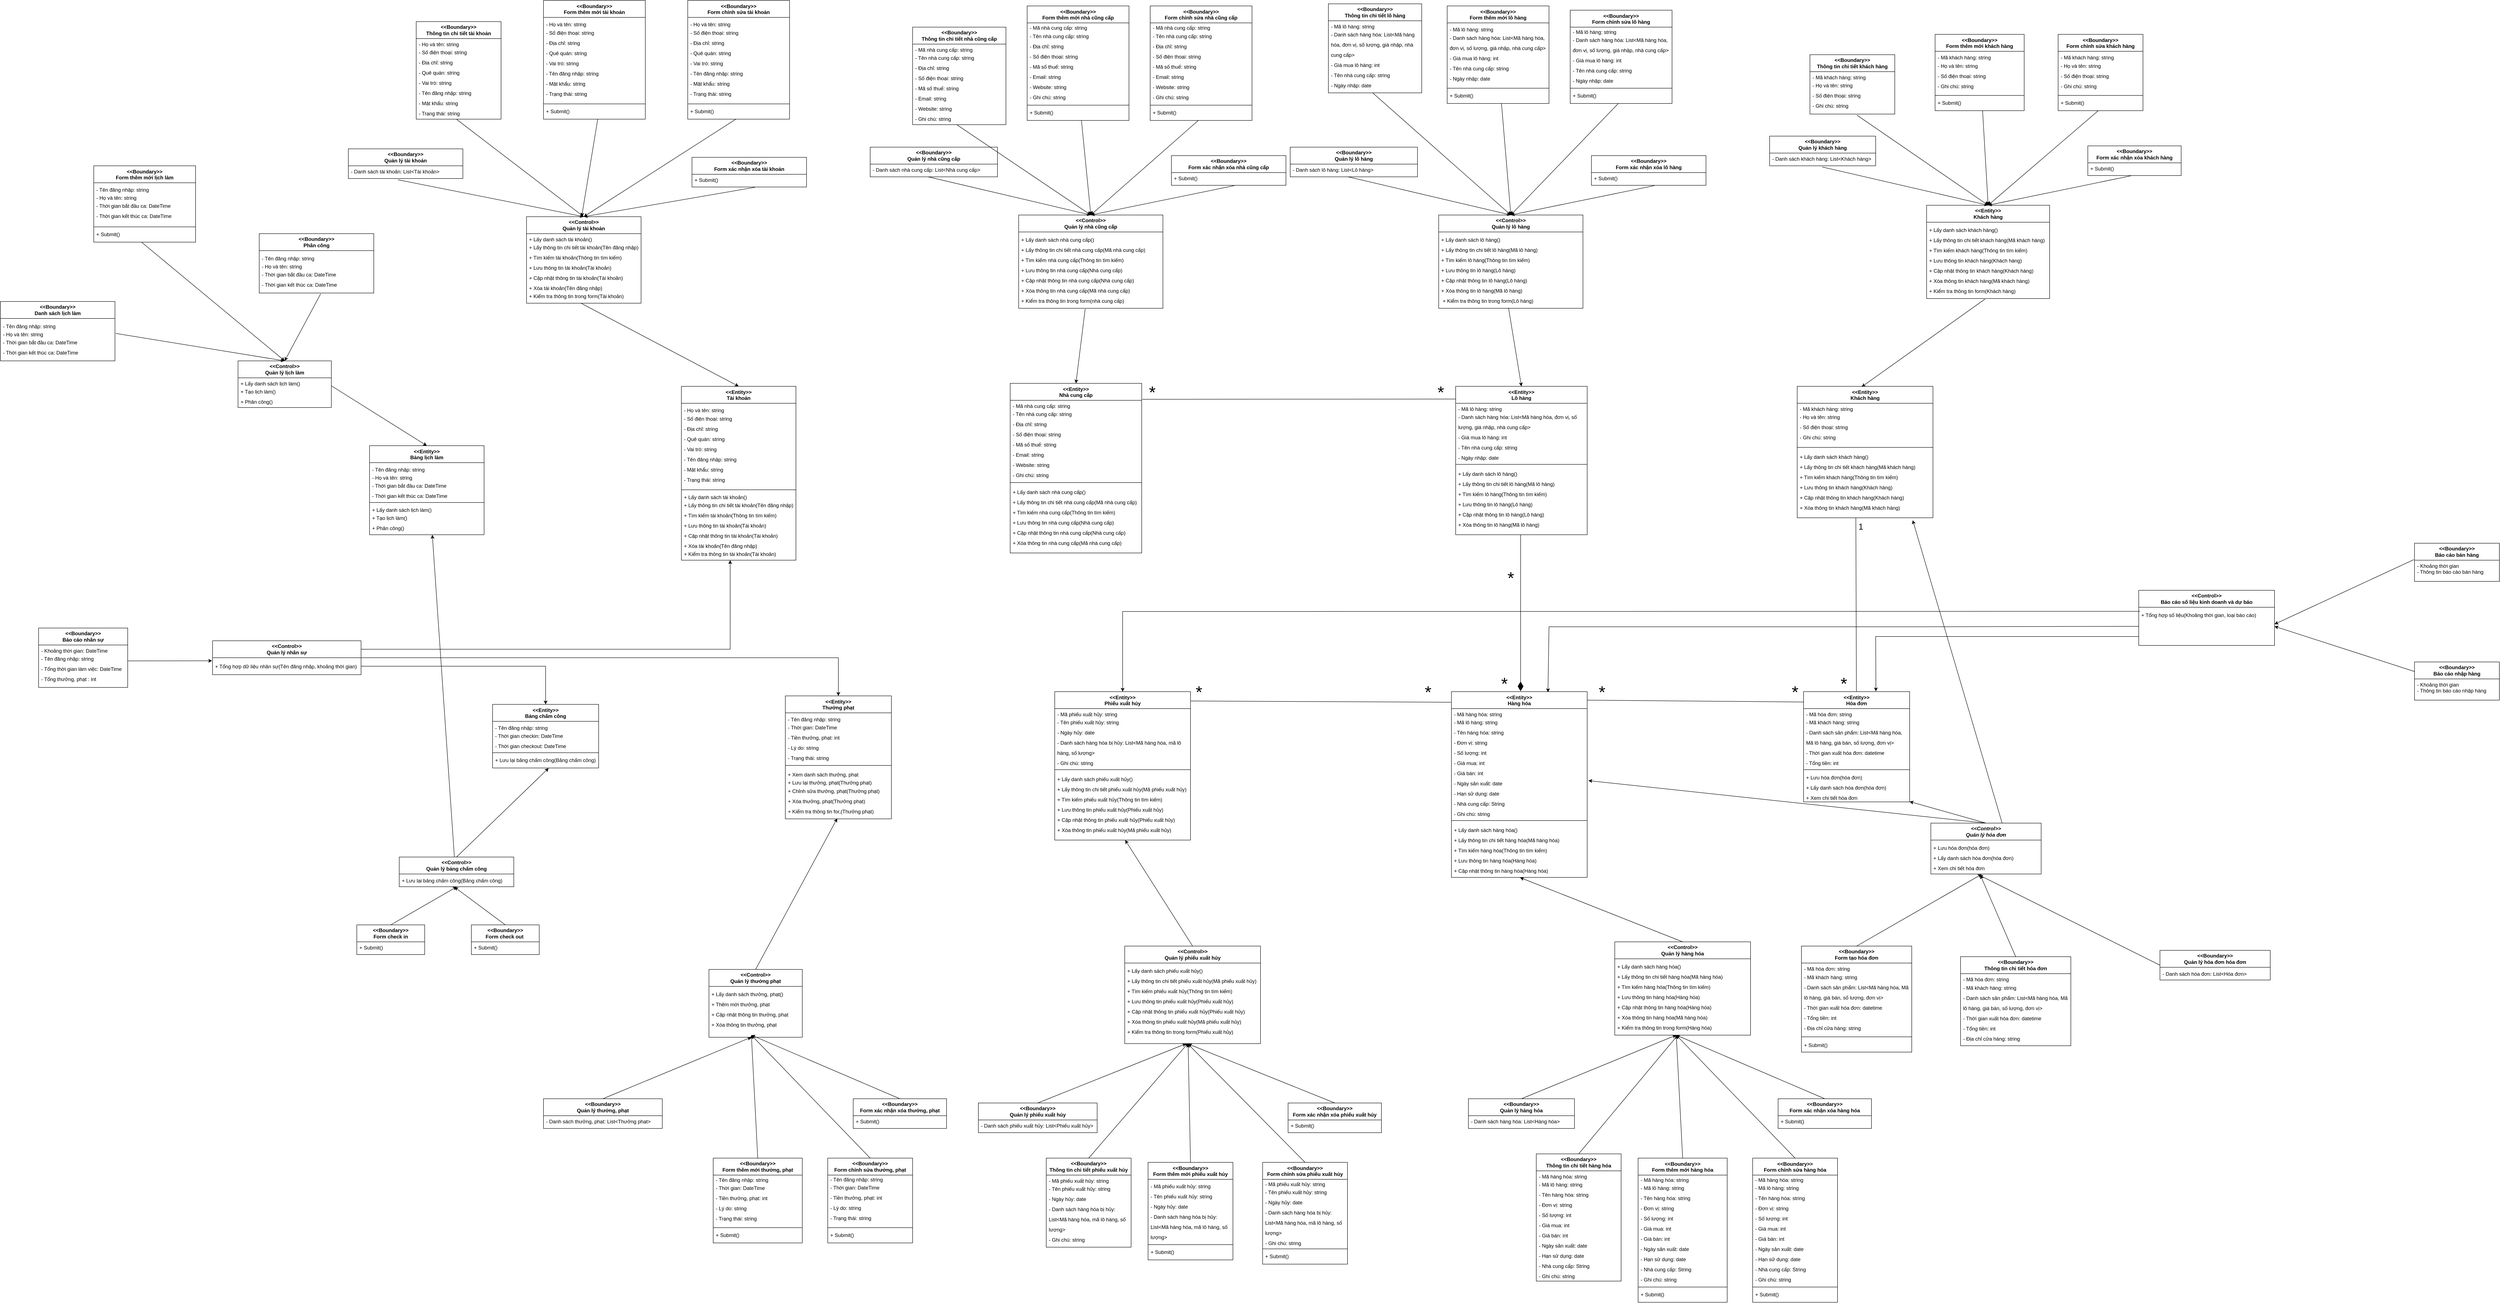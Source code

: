 <mxfile version="24.5.5" type="google">
  <diagram name="Page-1" id="yVn1MR5h5hPBNOk1Trlv">
    <mxGraphModel grid="1" page="1" gridSize="10" guides="1" tooltips="1" connect="1" arrows="1" fold="1" pageScale="1" pageWidth="850" pageHeight="1100" math="0" shadow="0">
      <root>
        <mxCell id="0" />
        <mxCell id="1" parent="0" />
        <mxCell id="aBuUrAB-tPdE4JArL_gd-6" value="&amp;lt;&amp;lt;Entity&amp;gt;&amp;gt;&lt;div style=&quot;font-size: 12px;&quot;&gt;Tài khoản&lt;/div&gt;" style="swimlane;fontStyle=1;align=center;verticalAlign=top;childLayout=stackLayout;horizontal=1;startSize=40;horizontalStack=0;resizeParent=1;resizeParentMax=0;resizeLast=0;collapsible=1;marginBottom=0;whiteSpace=wrap;html=1;fontSize=12;" vertex="1" parent="1">
          <mxGeometry x="75" y="80" width="270" height="410" as="geometry" />
        </mxCell>
        <mxCell id="aBuUrAB-tPdE4JArL_gd-7" value="- Họ và tên: string&lt;div style=&quot;line-height: 24px;&quot;&gt;- Số điện thoại: string&lt;/div&gt;&lt;div style=&quot;line-height: 24px;&quot;&gt;- Địa chỉ: string&lt;/div&gt;&lt;div style=&quot;line-height: 24px;&quot;&gt;- Quê quán: string&lt;/div&gt;&lt;div style=&quot;line-height: 24px;&quot;&gt;- Vai trò: string&lt;/div&gt;&lt;div style=&quot;line-height: 24px;&quot;&gt;- Tên đăng nhập: string&lt;/div&gt;&lt;div style=&quot;line-height: 24px;&quot;&gt;- Mật khẩu: string&lt;/div&gt;&lt;div style=&quot;line-height: 24px;&quot;&gt;- Trạng thái: string&lt;/div&gt;" style="text;strokeColor=none;fillColor=none;align=left;verticalAlign=middle;spacingLeft=4;spacingRight=4;overflow=hidden;rotatable=0;points=[[0,0.5],[1,0.5]];portConstraint=eastwest;whiteSpace=wrap;html=1;spacingTop=2;horizontal=1;fontSize=12;" vertex="1" parent="aBuUrAB-tPdE4JArL_gd-6">
          <mxGeometry y="40" width="270" height="200" as="geometry" />
        </mxCell>
        <mxCell id="aBuUrAB-tPdE4JArL_gd-8" value="" style="line;strokeWidth=1;fillColor=none;align=left;verticalAlign=middle;spacingTop=-1;spacingLeft=3;spacingRight=3;rotatable=0;labelPosition=right;points=[];portConstraint=eastwest;strokeColor=inherit;fontSize=12;" vertex="1" parent="aBuUrAB-tPdE4JArL_gd-6">
          <mxGeometry y="240" width="270" height="8" as="geometry" />
        </mxCell>
        <mxCell id="aBuUrAB-tPdE4JArL_gd-9" value="+ Lấy danh sách tài khoản()&lt;div style=&quot;line-height: 200%; font-size: 12px;&quot;&gt;+ Lấy thông tin chi tiết tài khoản(Tên đăng nhập)&lt;/div&gt;&lt;div style=&quot;line-height: 200%; font-size: 12px;&quot;&gt;+ Tìm kiếm tài khoản(&lt;span style=&quot;text-align: justify; background-color: initial;&quot;&gt;Thông tin tìm kiếm&lt;/span&gt;&lt;span style=&quot;background-color: initial;&quot;&gt;)&lt;/span&gt;&lt;/div&gt;&lt;div style=&quot;line-height: 200%; font-size: 12px;&quot;&gt;+ Lưu thông tin tài khoản(Tài khoản)&lt;/div&gt;&lt;div style=&quot;line-height: 200%; font-size: 12px;&quot;&gt;+ Cập nhật thông tin tài khoản(Tài khoản)&lt;/div&gt;&lt;div style=&quot;line-height: 200%; font-size: 12px;&quot;&gt;+ Xóa tài khoản(Tên đăng nhập)&lt;/div&gt;+ Kiểm tra thông tin tài khoản(Tài khoản)" style="text;strokeColor=none;fillColor=none;align=left;verticalAlign=top;spacingLeft=4;spacingRight=4;overflow=hidden;rotatable=0;points=[[0,0.5],[1,0.5]];portConstraint=eastwest;whiteSpace=wrap;html=1;fontSize=12;" vertex="1" parent="aBuUrAB-tPdE4JArL_gd-6">
          <mxGeometry y="248" width="270" height="162" as="geometry" />
        </mxCell>
        <mxCell id="aBuUrAB-tPdE4JArL_gd-14" value="&amp;lt;&amp;lt;Entity&amp;gt;&amp;gt;&lt;div style=&quot;font-size: 12px;&quot;&gt;Lô hàng&lt;/div&gt;" style="swimlane;fontStyle=1;align=center;verticalAlign=top;childLayout=stackLayout;horizontal=1;startSize=40;horizontalStack=0;resizeParent=1;resizeParentMax=0;resizeLast=0;collapsible=1;marginBottom=0;whiteSpace=wrap;html=1;fontSize=12;" vertex="1" parent="1">
          <mxGeometry x="1900" y="80" width="310" height="350" as="geometry" />
        </mxCell>
        <mxCell id="aBuUrAB-tPdE4JArL_gd-15" value="- Mã lô hàng: string&lt;div style=&quot;line-height: 24px;&quot;&gt;- Danh sách hàng hóa: List&amp;lt;Mã hàng hóa, đơn vị, số lượng, giá nhập, nhà cung cấp&amp;gt;&lt;div style=&quot;line-height: 24px;&quot;&gt;- Giá mua lô hàng: int&lt;/div&gt;&lt;div style=&quot;line-height: 24px;&quot;&gt;- Tên nhà cung cấp: string&lt;/div&gt;&lt;div style=&quot;line-height: 24px;&quot;&gt;- Ngày nhập: date&lt;/div&gt;&lt;/div&gt;" style="text;strokeColor=none;fillColor=none;align=left;verticalAlign=top;spacingLeft=4;spacingRight=4;overflow=hidden;rotatable=0;points=[[0,0.5],[1,0.5]];portConstraint=eastwest;whiteSpace=wrap;html=1;fontSize=12;" vertex="1" parent="aBuUrAB-tPdE4JArL_gd-14">
          <mxGeometry y="40" width="310" height="140" as="geometry" />
        </mxCell>
        <mxCell id="aBuUrAB-tPdE4JArL_gd-16" value="" style="line;strokeWidth=1;fillColor=none;align=left;verticalAlign=middle;spacingTop=-1;spacingLeft=3;spacingRight=3;rotatable=0;labelPosition=right;points=[];portConstraint=eastwest;strokeColor=inherit;fontSize=12;" vertex="1" parent="aBuUrAB-tPdE4JArL_gd-14">
          <mxGeometry y="180" width="310" height="8" as="geometry" />
        </mxCell>
        <mxCell id="aBuUrAB-tPdE4JArL_gd-17" value="&lt;div style=&quot;text-align: justify; line-height: 200%; font-size: 12px;&quot;&gt;&lt;span style=&quot;background-color: initial; font-size: 12px;&quot;&gt;+ Lấy danh sách lô hàng()&lt;/span&gt;&lt;/div&gt;&lt;div style=&quot;text-align: justify; line-height: 200%; font-size: 12px;&quot;&gt;+ Lấy thông tin chi tiết lô hàng(Mã lô hàng)&lt;/div&gt;&lt;div style=&quot;text-align: justify; line-height: 200%; font-size: 12px;&quot;&gt;+ Tìm kiếm lô hàng(Thông tin tìm kiếm)&lt;/div&gt;&lt;div style=&quot;text-align: justify; line-height: 200%; font-size: 12px;&quot;&gt;+ Lưu thông tin lô hàng(Lô hàng)&lt;/div&gt;&lt;div style=&quot;text-align: justify; line-height: 200%; font-size: 12px;&quot;&gt;+ Cập nhật thông tin lô hàng(Lô hàng)&lt;/div&gt;&lt;div style=&quot;text-align: justify; line-height: 200%; font-size: 12px;&quot;&gt;+ Xóa thông tin lô hàng(Mã lô hàng)&lt;/div&gt;" style="text;strokeColor=none;fillColor=none;align=left;verticalAlign=top;spacingLeft=4;spacingRight=4;overflow=hidden;rotatable=0;points=[[0,0.5],[1,0.5]];portConstraint=eastwest;whiteSpace=wrap;html=1;fontSize=12;" vertex="1" parent="aBuUrAB-tPdE4JArL_gd-14">
          <mxGeometry y="188" width="310" height="162" as="geometry" />
        </mxCell>
        <mxCell id="aBuUrAB-tPdE4JArL_gd-18" value="&amp;lt;&amp;lt;Entity&amp;gt;&amp;gt;&lt;div style=&quot;font-size: 12px;&quot;&gt;Nhà cung cấp&lt;/div&gt;" style="swimlane;fontStyle=1;align=center;verticalAlign=top;childLayout=stackLayout;horizontal=1;startSize=40;horizontalStack=0;resizeParent=1;resizeParentMax=0;resizeLast=0;collapsible=1;marginBottom=0;whiteSpace=wrap;html=1;fontSize=12;" vertex="1" parent="1">
          <mxGeometry x="850" y="73" width="310" height="400" as="geometry" />
        </mxCell>
        <mxCell id="aBuUrAB-tPdE4JArL_gd-19" value="- Mã nhà cung cấp: string&lt;div style=&quot;line-height: 200%;&quot;&gt;- Tên nhà cung cấp: string&lt;div style=&quot;line-height: 200%;&quot;&gt;- Địa chỉ: string&lt;/div&gt;&lt;/div&gt;&lt;div style=&quot;line-height: 200%;&quot;&gt;- Số điện thoại: string&lt;/div&gt;&lt;div style=&quot;line-height: 200%;&quot;&gt;- Mã số thuế: string&lt;/div&gt;&lt;div style=&quot;line-height: 200%;&quot;&gt;- Email: string&lt;/div&gt;&lt;div style=&quot;line-height: 200%;&quot;&gt;- Website: string&lt;/div&gt;&lt;div style=&quot;line-height: 200%;&quot;&gt;- Ghi chú: string&lt;/div&gt;" style="text;strokeColor=none;fillColor=none;align=left;verticalAlign=top;spacingLeft=4;spacingRight=4;overflow=hidden;rotatable=0;points=[[0,0.5],[1,0.5]];portConstraint=eastwest;whiteSpace=wrap;html=1;fontSize=12;" vertex="1" parent="aBuUrAB-tPdE4JArL_gd-18">
          <mxGeometry y="40" width="310" height="190" as="geometry" />
        </mxCell>
        <mxCell id="aBuUrAB-tPdE4JArL_gd-20" value="" style="line;strokeWidth=1;fillColor=none;align=left;verticalAlign=middle;spacingTop=-1;spacingLeft=3;spacingRight=3;rotatable=0;labelPosition=right;points=[];portConstraint=eastwest;strokeColor=inherit;fontSize=12;" vertex="1" parent="aBuUrAB-tPdE4JArL_gd-18">
          <mxGeometry y="230" width="310" height="8" as="geometry" />
        </mxCell>
        <mxCell id="aBuUrAB-tPdE4JArL_gd-21" value="&lt;div style=&quot;text-align: justify; line-height: 200%; font-size: 12px;&quot;&gt;&lt;span style=&quot;background-color: initial; font-size: 12px;&quot;&gt;+ Lấy danh sách nhà cung cấp()&lt;/span&gt;&lt;/div&gt;&lt;div style=&quot;text-align: justify; line-height: 200%; font-size: 12px;&quot;&gt;+ Lấy thông tin chi tiết nhà cung cấp(Mã nhà cung cấp)&lt;/div&gt;&lt;div style=&quot;text-align: justify; line-height: 200%; font-size: 12px;&quot;&gt;+ Tìm kiếm nhà cung cấp(Thông tin tìm kiếm)&lt;/div&gt;&lt;div style=&quot;text-align: justify; line-height: 200%; font-size: 12px;&quot;&gt;+ Lưu thông tin nhà cung cấp(Nhà cung cấp)&lt;/div&gt;&lt;div style=&quot;text-align: justify; line-height: 200%; font-size: 12px;&quot;&gt;+ Cập nhật thông tin nhà cung cấp(Nhà cung cấp)&lt;/div&gt;&lt;div style=&quot;text-align: justify; line-height: 200%; font-size: 12px;&quot;&gt;+ Xóa thông tin nhà cung cấp(Mã nhà cung cấp)&lt;/div&gt;" style="text;strokeColor=none;fillColor=none;align=left;verticalAlign=top;spacingLeft=4;spacingRight=4;overflow=hidden;rotatable=0;points=[[0,0.5],[1,0.5]];portConstraint=eastwest;whiteSpace=wrap;html=1;fontSize=12;" vertex="1" parent="aBuUrAB-tPdE4JArL_gd-18">
          <mxGeometry y="238" width="310" height="162" as="geometry" />
        </mxCell>
        <mxCell id="aBuUrAB-tPdE4JArL_gd-22" value="&amp;lt;&amp;lt;Entity&amp;gt;&amp;gt;&lt;div style=&quot;font-size: 12px;&quot;&gt;Phiếu xuất hủy&lt;/div&gt;" style="swimlane;fontStyle=1;align=center;verticalAlign=top;childLayout=stackLayout;horizontal=1;startSize=40;horizontalStack=0;resizeParent=1;resizeParentMax=0;resizeLast=0;collapsible=1;marginBottom=0;whiteSpace=wrap;html=1;fontSize=12;" vertex="1" parent="1">
          <mxGeometry x="955" y="800" width="320" height="350" as="geometry" />
        </mxCell>
        <mxCell id="aBuUrAB-tPdE4JArL_gd-23" value="- Mã phiếu xuất hủy: string&lt;div style=&quot;line-height: 200%;&quot;&gt;- Tên phiếu xuất hủy: string&lt;/div&gt;&lt;div style=&quot;line-height: 200%;&quot;&gt;- Ngày hủy: date&lt;/div&gt;&lt;div style=&quot;line-height: 200%;&quot;&gt;- Danh sách hàng hóa bị hủy: List&amp;lt;Mã hàng hóa, mã lô hàng, số lượng&amp;gt;&lt;/div&gt;&lt;div style=&quot;line-height: 200%;&quot;&gt;&lt;span style=&quot;background-color: initial;&quot;&gt;- Ghi chú: string&lt;/span&gt;&lt;/div&gt;" style="text;strokeColor=none;fillColor=none;align=left;verticalAlign=top;spacingLeft=4;spacingRight=4;overflow=hidden;rotatable=0;points=[[0,0.5],[1,0.5]];portConstraint=eastwest;whiteSpace=wrap;html=1;fontSize=12;" vertex="1" parent="aBuUrAB-tPdE4JArL_gd-22">
          <mxGeometry y="40" width="320" height="140" as="geometry" />
        </mxCell>
        <mxCell id="aBuUrAB-tPdE4JArL_gd-24" value="" style="line;strokeWidth=1;fillColor=none;align=left;verticalAlign=middle;spacingTop=-1;spacingLeft=3;spacingRight=3;rotatable=0;labelPosition=right;points=[];portConstraint=eastwest;strokeColor=inherit;fontSize=12;" vertex="1" parent="aBuUrAB-tPdE4JArL_gd-22">
          <mxGeometry y="180" width="320" height="8" as="geometry" />
        </mxCell>
        <mxCell id="aBuUrAB-tPdE4JArL_gd-25" value="&lt;div style=&quot;text-align: justify; line-height: 200%; font-size: 12px;&quot;&gt;&lt;span style=&quot;background-color: initial; font-size: 12px;&quot;&gt;+ Lấy danh sách phiếu xuất hủy()&lt;/span&gt;&lt;/div&gt;&lt;div style=&quot;text-align: justify; line-height: 200%; font-size: 12px;&quot;&gt;+ Lấy thông tin chi tiết phiếu xuất hủy(Mã phiếu xuất hủy)&lt;/div&gt;&lt;div style=&quot;text-align: justify; line-height: 200%; font-size: 12px;&quot;&gt;+ Tìm kiếm phiếu xuất hủy(Thông tin tìm kiếm)&lt;/div&gt;&lt;div style=&quot;text-align: justify; line-height: 200%; font-size: 12px;&quot;&gt;+ Lưu thông tin phiếu xuất hủy(Phiếu xuất hủy)&lt;/div&gt;&lt;div style=&quot;text-align: justify; line-height: 200%; font-size: 12px;&quot;&gt;+ Cập nhật thông tin phiếu xuất hủy(Phiếu xuất hủy)&lt;/div&gt;&lt;div style=&quot;text-align: justify; line-height: 200%; font-size: 12px;&quot;&gt;+ Xóa thông tin phiếu xuất hủy(Mã phiếu xuất hủy)&lt;/div&gt;" style="text;strokeColor=none;fillColor=none;align=left;verticalAlign=top;spacingLeft=4;spacingRight=4;overflow=hidden;rotatable=0;points=[[0,0.5],[1,0.5]];portConstraint=eastwest;whiteSpace=wrap;html=1;fontSize=12;" vertex="1" parent="aBuUrAB-tPdE4JArL_gd-22">
          <mxGeometry y="188" width="320" height="162" as="geometry" />
        </mxCell>
        <mxCell id="aBuUrAB-tPdE4JArL_gd-30" value="&amp;lt;&amp;lt;Entity&amp;gt;&amp;gt;&lt;div&gt;Khách hàng&lt;/div&gt;" style="swimlane;fontStyle=1;align=center;verticalAlign=top;childLayout=stackLayout;horizontal=1;startSize=40;horizontalStack=0;resizeParent=1;resizeParentMax=0;resizeLast=0;collapsible=1;marginBottom=0;whiteSpace=wrap;html=1;fontSize=12;" vertex="1" parent="1">
          <mxGeometry x="2705" y="80" width="320" height="310" as="geometry" />
        </mxCell>
        <mxCell id="aBuUrAB-tPdE4JArL_gd-31" value="- Mã khách hàng: string&lt;div style=&quot;line-height: 24px;&quot;&gt;- Họ và tên: string&lt;/div&gt;&lt;div style=&quot;line-height: 24px;&quot;&gt;- Số điện thoại: string&lt;/div&gt;&lt;div style=&quot;line-height: 24px;&quot;&gt;- Ghi chú: string&lt;/div&gt;" style="text;strokeColor=none;fillColor=none;align=left;verticalAlign=top;spacingLeft=4;spacingRight=4;overflow=hidden;rotatable=0;points=[[0,0.5],[1,0.5]];portConstraint=eastwest;whiteSpace=wrap;html=1;fontSize=12;" vertex="1" parent="aBuUrAB-tPdE4JArL_gd-30">
          <mxGeometry y="40" width="320" height="100" as="geometry" />
        </mxCell>
        <mxCell id="aBuUrAB-tPdE4JArL_gd-32" value="" style="line;strokeWidth=1;fillColor=none;align=left;verticalAlign=middle;spacingTop=-1;spacingLeft=3;spacingRight=3;rotatable=0;labelPosition=right;points=[];portConstraint=eastwest;strokeColor=inherit;fontSize=12;" vertex="1" parent="aBuUrAB-tPdE4JArL_gd-30">
          <mxGeometry y="140" width="320" height="8" as="geometry" />
        </mxCell>
        <mxCell id="aBuUrAB-tPdE4JArL_gd-33" value="&lt;div style=&quot;text-align: justify; line-height: 200%; font-size: 12px;&quot;&gt;&lt;div style=&quot;line-height: 24px;&quot;&gt;&lt;span style=&quot;background-color: initial;&quot;&gt;+ Lấy danh sách khách hàng()&lt;/span&gt;&lt;/div&gt;&lt;div style=&quot;line-height: 24px;&quot;&gt;+ Lấy thông tin chi tiết khách hàng(Mã khách hàng)&lt;/div&gt;&lt;div style=&quot;line-height: 24px;&quot;&gt;+ Tìm kiếm khách hàng(Thông tin tìm kiếm)&lt;/div&gt;&lt;div style=&quot;line-height: 24px;&quot;&gt;+ Lưu thông tin khách hàng(Khách hàng)&lt;/div&gt;&lt;div style=&quot;line-height: 24px;&quot;&gt;+ Cập nhật thông tin khách hàng(Khách hàng)&lt;/div&gt;&lt;div style=&quot;line-height: 24px;&quot;&gt;+ Xóa thông tin khách hàng(Mã khách hàng)&lt;/div&gt;&lt;/div&gt;" style="text;strokeColor=none;fillColor=none;align=left;verticalAlign=top;spacingLeft=4;spacingRight=4;overflow=hidden;rotatable=0;points=[[0,0.5],[1,0.5]];portConstraint=eastwest;whiteSpace=wrap;html=1;fontSize=12;" vertex="1" parent="aBuUrAB-tPdE4JArL_gd-30">
          <mxGeometry y="148" width="320" height="162" as="geometry" />
        </mxCell>
        <mxCell id="Pjqkww6uHoSa5I9ibUBh-1" value="&amp;lt;&amp;lt;Entity&amp;gt;&amp;gt;&lt;div&gt;Hàng hóa&lt;/div&gt;" style="swimlane;fontStyle=1;align=center;verticalAlign=top;childLayout=stackLayout;horizontal=1;startSize=40;horizontalStack=0;resizeParent=1;resizeParentMax=0;resizeLast=0;collapsible=1;marginBottom=0;whiteSpace=wrap;html=1;fontSize=12;" vertex="1" parent="1">
          <mxGeometry x="1890" y="800" width="320" height="438" as="geometry" />
        </mxCell>
        <mxCell id="Pjqkww6uHoSa5I9ibUBh-2" value="- Mã hàng hóa: string&lt;div style=&quot;line-height: 200%;&quot;&gt;&lt;div style=&quot;line-height: 200%;&quot;&gt;- Mã lô hàng: string&lt;br&gt;&lt;div style=&quot;line-height: 200%;&quot;&gt;- Tên hàng hóa: string&lt;/div&gt;&lt;div style=&quot;line-height: 200%;&quot;&gt;- Đơn vị: string&lt;/div&gt;&lt;div style=&quot;line-height: 200%;&quot;&gt;- Số lượng: int&lt;/div&gt;&lt;div style=&quot;line-height: 200%;&quot;&gt;- Giá mua: int&lt;br&gt;- Giá bán: int&lt;/div&gt;&lt;div style=&quot;line-height: 200%;&quot;&gt;- Ngày sản xuất: date&lt;/div&gt;&lt;div style=&quot;line-height: 200%;&quot;&gt;- Hạn sử dụng: date&lt;/div&gt;&lt;div style=&quot;line-height: 200%;&quot;&gt;- Nhà cung cấp: String&lt;/div&gt;&lt;div style=&quot;line-height: 200%;&quot;&gt;- Ghi chú: string&lt;/div&gt;&lt;/div&gt;&lt;/div&gt;" style="text;strokeColor=none;fillColor=none;align=left;verticalAlign=top;spacingLeft=4;spacingRight=4;overflow=hidden;rotatable=0;points=[[0,0.5],[1,0.5]];portConstraint=eastwest;whiteSpace=wrap;html=1;fontSize=12;" vertex="1" parent="Pjqkww6uHoSa5I9ibUBh-1">
          <mxGeometry y="40" width="320" height="260" as="geometry" />
        </mxCell>
        <mxCell id="Pjqkww6uHoSa5I9ibUBh-3" value="" style="line;strokeWidth=1;fillColor=none;align=left;verticalAlign=middle;spacingTop=-1;spacingLeft=3;spacingRight=3;rotatable=0;labelPosition=right;points=[];portConstraint=eastwest;strokeColor=inherit;fontSize=12;" vertex="1" parent="Pjqkww6uHoSa5I9ibUBh-1">
          <mxGeometry y="300" width="320" height="8" as="geometry" />
        </mxCell>
        <mxCell id="Pjqkww6uHoSa5I9ibUBh-4" value="&lt;div style=&quot;text-align: justify; line-height: 200%; font-size: 12px;&quot;&gt;&lt;div style=&quot;line-height: 24px;&quot;&gt;&lt;span style=&quot;background-color: initial;&quot;&gt;+ Lấy danh sách hàng hóa()&lt;/span&gt;&lt;/div&gt;&lt;div style=&quot;line-height: 24px;&quot;&gt;+ Lấy thông tin chi tiết hàng hóa(Mã hàng hóa)&lt;/div&gt;&lt;div style=&quot;line-height: 24px;&quot;&gt;+ Tìm kiếm hàng hóa(Thông tin tìm kiếm)&lt;/div&gt;&lt;div style=&quot;line-height: 24px;&quot;&gt;+ Lưu thông tin hàng hóa(Hàng hóa)&lt;/div&gt;&lt;div style=&quot;line-height: 24px;&quot;&gt;+ Cập nhật thông tin hàng hóa(Hàng hóa)&lt;/div&gt;&lt;div style=&quot;line-height: 24px;&quot;&gt;+ Xóa thông tin hàng hóa(Mã hàng hóa)&lt;/div&gt;&lt;/div&gt;" style="text;strokeColor=none;fillColor=none;align=left;verticalAlign=top;spacingLeft=4;spacingRight=4;overflow=hidden;rotatable=0;points=[[0,0.5],[1,0.5]];portConstraint=eastwest;whiteSpace=wrap;html=1;fontSize=12;" vertex="1" parent="Pjqkww6uHoSa5I9ibUBh-1">
          <mxGeometry y="308" width="320" height="130" as="geometry" />
        </mxCell>
        <mxCell id="Pjqkww6uHoSa5I9ibUBh-5" value="&amp;lt;&amp;lt;Entity&amp;gt;&amp;gt;&lt;div&gt;Hóa đơn&lt;/div&gt;" style="swimlane;fontStyle=1;align=center;verticalAlign=top;childLayout=stackLayout;horizontal=1;startSize=40;horizontalStack=0;resizeParent=1;resizeParentMax=0;resizeLast=0;collapsible=1;marginBottom=0;whiteSpace=wrap;html=1;fontSize=12;" vertex="1" parent="1">
          <mxGeometry x="2720" y="800" width="250" height="260" as="geometry" />
        </mxCell>
        <mxCell id="Pjqkww6uHoSa5I9ibUBh-6" value="- Mã hóa đơn: string&lt;div style=&quot;line-height: 200%;&quot;&gt;- Mã khách hàng: string&lt;/div&gt;&lt;div style=&quot;line-height: 200%;&quot;&gt;- Danh sách sản phẩm: List&amp;lt;Mã hàng hóa, Mã lô hàng, giá bán, số lượng, đơn vị&amp;gt;&lt;/div&gt;&lt;div style=&quot;line-height: 200%;&quot;&gt;- Thời gian xuất hóa đơn: datetime&lt;/div&gt;&lt;div style=&quot;line-height: 200%;&quot;&gt;- Tổng tiền: int&lt;/div&gt;&lt;div style=&quot;line-height: 200%;&quot;&gt;- Địa chỉ cửa hàng: string&lt;/div&gt;" style="text;strokeColor=none;fillColor=none;align=left;verticalAlign=top;spacingLeft=4;spacingRight=4;overflow=hidden;rotatable=0;points=[[0,0.5],[1,0.5]];portConstraint=eastwest;whiteSpace=wrap;html=1;fontSize=12;" vertex="1" parent="Pjqkww6uHoSa5I9ibUBh-5">
          <mxGeometry y="40" width="250" height="140" as="geometry" />
        </mxCell>
        <mxCell id="Pjqkww6uHoSa5I9ibUBh-7" value="" style="line;strokeWidth=1;fillColor=none;align=left;verticalAlign=middle;spacingTop=-1;spacingLeft=3;spacingRight=3;rotatable=0;labelPosition=right;points=[];portConstraint=eastwest;strokeColor=inherit;fontSize=12;" vertex="1" parent="Pjqkww6uHoSa5I9ibUBh-5">
          <mxGeometry y="180" width="250" height="8" as="geometry" />
        </mxCell>
        <mxCell id="Pjqkww6uHoSa5I9ibUBh-8" value="&lt;div style=&quot;text-align: justify; line-height: 200%; font-size: 12px;&quot;&gt;+ Lưu hóa đơn(hóa đơn)&lt;/div&gt;&lt;div style=&quot;text-align: justify; line-height: 200%; font-size: 12px;&quot;&gt;+ Lấy danh sách hóa đơn(hóa đơn)&lt;/div&gt;&lt;div style=&quot;text-align: justify; line-height: 200%; font-size: 12px;&quot;&gt;+ Xem chi tiết hóa đơn&lt;/div&gt;" style="text;strokeColor=none;fillColor=none;align=left;verticalAlign=middle;spacingLeft=4;spacingRight=4;overflow=hidden;rotatable=0;points=[[0,0.5],[1,0.5]];portConstraint=eastwest;whiteSpace=wrap;html=1;fontSize=12;" vertex="1" parent="Pjqkww6uHoSa5I9ibUBh-5">
          <mxGeometry y="188" width="250" height="72" as="geometry" />
        </mxCell>
        <mxCell id="Pjqkww6uHoSa5I9ibUBh-9" value="&amp;lt;&amp;lt;Entity&amp;gt;&amp;gt;&lt;div style=&quot;font-size: 12px;&quot;&gt;Bảng chấm công&lt;/div&gt;" style="swimlane;fontStyle=1;align=center;verticalAlign=top;childLayout=stackLayout;horizontal=1;startSize=40;horizontalStack=0;resizeParent=1;resizeParentMax=0;resizeLast=0;collapsible=1;marginBottom=0;whiteSpace=wrap;html=1;fontSize=12;" vertex="1" parent="1">
          <mxGeometry x="-370" y="830" width="250" height="150" as="geometry" />
        </mxCell>
        <mxCell id="Pjqkww6uHoSa5I9ibUBh-10" value="- Tên đăng nhập: string&lt;div style=&quot;line-height: 200%;&quot;&gt;- Thời gian checkin: DateTime&lt;/div&gt;&lt;div style=&quot;line-height: 200%;&quot;&gt;- Thời gian checkout: DateTime&lt;/div&gt;&lt;div style=&quot;line-height: 200%;&quot;&gt;&lt;br&gt;&lt;/div&gt;" style="text;strokeColor=none;fillColor=none;align=left;verticalAlign=top;spacingLeft=4;spacingRight=4;overflow=hidden;rotatable=0;points=[[0,0.5],[1,0.5]];portConstraint=eastwest;whiteSpace=wrap;html=1;spacingTop=2;horizontal=1;fontSize=12;" vertex="1" parent="Pjqkww6uHoSa5I9ibUBh-9">
          <mxGeometry y="40" width="250" height="70" as="geometry" />
        </mxCell>
        <mxCell id="Pjqkww6uHoSa5I9ibUBh-11" value="" style="line;strokeWidth=1;fillColor=none;align=left;verticalAlign=middle;spacingTop=-1;spacingLeft=3;spacingRight=3;rotatable=0;labelPosition=right;points=[];portConstraint=eastwest;strokeColor=inherit;fontSize=12;" vertex="1" parent="Pjqkww6uHoSa5I9ibUBh-9">
          <mxGeometry y="110" width="250" height="8" as="geometry" />
        </mxCell>
        <mxCell id="Pjqkww6uHoSa5I9ibUBh-12" value="+ Lưu lại bảng chấm công(Bảng chấm công)" style="text;strokeColor=none;fillColor=none;align=left;verticalAlign=top;spacingLeft=4;spacingRight=4;overflow=hidden;rotatable=0;points=[[0,0.5],[1,0.5]];portConstraint=eastwest;whiteSpace=wrap;html=1;fontSize=12;" vertex="1" parent="Pjqkww6uHoSa5I9ibUBh-9">
          <mxGeometry y="118" width="250" height="32" as="geometry" />
        </mxCell>
        <mxCell id="p5YieNyIpPeS9HpQ7IXg-1" value="&amp;lt;&amp;lt;Entity&amp;gt;&amp;gt;&lt;div style=&quot;font-size: 12px;&quot;&gt;Thưởng phạt&lt;/div&gt;" style="swimlane;fontStyle=1;align=center;verticalAlign=top;childLayout=stackLayout;horizontal=1;startSize=40;horizontalStack=0;resizeParent=1;resizeParentMax=0;resizeLast=0;collapsible=1;marginBottom=0;whiteSpace=wrap;html=1;fontSize=12;" vertex="1" parent="1">
          <mxGeometry x="320" y="810" width="250" height="290" as="geometry" />
        </mxCell>
        <mxCell id="p5YieNyIpPeS9HpQ7IXg-2" value="- Tên đăng nhập: string&lt;div style=&quot;line-height: 200%;&quot;&gt;- Thời gian: DateTime&lt;/div&gt;&lt;div style=&quot;line-height: 200%;&quot;&gt;- Tiền thưởng, phạt: int&lt;/div&gt;&lt;div style=&quot;line-height: 200%;&quot;&gt;- Lý do: string&lt;/div&gt;&lt;div style=&quot;line-height: 200%;&quot;&gt;- Trạng thái: string&lt;/div&gt;&lt;div style=&quot;line-height: 200%;&quot;&gt;&lt;br&gt;&lt;/div&gt;" style="text;strokeColor=none;fillColor=none;align=left;verticalAlign=top;spacingLeft=4;spacingRight=4;overflow=hidden;rotatable=0;points=[[0,0.5],[1,0.5]];portConstraint=eastwest;whiteSpace=wrap;html=1;spacingTop=2;horizontal=1;fontSize=12;" vertex="1" parent="p5YieNyIpPeS9HpQ7IXg-1">
          <mxGeometry y="40" width="250" height="120" as="geometry" />
        </mxCell>
        <mxCell id="p5YieNyIpPeS9HpQ7IXg-3" value="" style="line;strokeWidth=1;fillColor=none;align=left;verticalAlign=middle;spacingTop=-1;spacingLeft=3;spacingRight=3;rotatable=0;labelPosition=right;points=[];portConstraint=eastwest;strokeColor=inherit;fontSize=12;" vertex="1" parent="p5YieNyIpPeS9HpQ7IXg-1">
          <mxGeometry y="160" width="250" height="8" as="geometry" />
        </mxCell>
        <mxCell id="p5YieNyIpPeS9HpQ7IXg-4" value="&lt;div style=&quot;line-height: 200%;&quot;&gt;+ Xem danh sách thưởng, phạt&lt;/div&gt;+ Lưu lại thưởng, phạt(Thưởng phạt)&lt;div style=&quot;line-height: 200%;&quot;&gt;+ Chỉnh sửa thưởng, phạt(Thưởng phạt)&lt;/div&gt;&lt;div style=&quot;line-height: 200%;&quot;&gt;+ Xóa thưởng, phạt(Thưởng phạt)&lt;/div&gt;&lt;div style=&quot;line-height: 200%;&quot;&gt;+ Kiểm tra thông tin for,(Thưởng phạt)&lt;/div&gt;" style="text;strokeColor=none;fillColor=none;align=left;verticalAlign=middle;spacingLeft=4;spacingRight=4;overflow=hidden;rotatable=0;points=[[0,0.5],[1,0.5]];portConstraint=eastwest;whiteSpace=wrap;html=1;fontSize=12;" vertex="1" parent="p5YieNyIpPeS9HpQ7IXg-1">
          <mxGeometry y="168" width="250" height="122" as="geometry" />
        </mxCell>
        <mxCell id="p5YieNyIpPeS9HpQ7IXg-13" value="&lt;b&gt;&amp;lt;&amp;lt;Control&amp;gt;&amp;gt;&lt;/b&gt;&lt;div&gt;&lt;b&gt;Quản lý tài khoản&lt;/b&gt;&lt;/div&gt;" style="swimlane;fontStyle=0;childLayout=stackLayout;horizontal=1;startSize=40;fillColor=none;horizontalStack=0;resizeParent=1;resizeParentMax=0;resizeLast=0;collapsible=1;marginBottom=0;whiteSpace=wrap;html=1;" vertex="1" parent="1">
          <mxGeometry x="-290" y="-320" width="270" height="204" as="geometry">
            <mxRectangle x="-250" y="100" width="140" height="40" as="alternateBounds" />
          </mxGeometry>
        </mxCell>
        <mxCell id="p5YieNyIpPeS9HpQ7IXg-14" value="&lt;div&gt;+ Lấy danh sách tài khoản()&lt;div style=&quot;line-height: 24px;&quot;&gt;+ Lấy thông tin chi tiết tài khoản(Tên đăng nhập)&lt;/div&gt;&lt;div style=&quot;line-height: 24px;&quot;&gt;+ Tìm kiếm tài khoản(&lt;span style=&quot;text-align: justify; background-color: initial;&quot;&gt;Thông tin tìm kiếm&lt;/span&gt;&lt;span style=&quot;background-color: initial;&quot;&gt;)&lt;/span&gt;&lt;/div&gt;&lt;div style=&quot;line-height: 24px;&quot;&gt;+ Lưu thông tin tài khoản(Tài khoản)&lt;/div&gt;&lt;div style=&quot;line-height: 24px;&quot;&gt;+ Cập nhật thông tin tài khoản(Tài khoản)&lt;/div&gt;&lt;div style=&quot;line-height: 24px;&quot;&gt;+ Xóa tài khoản(Tên đăng nhập)&lt;/div&gt;+ Kiểm tra thông tin trong form(Tài khoản)&lt;br&gt;&lt;/div&gt;" style="text;strokeColor=none;fillColor=none;align=left;verticalAlign=top;spacingLeft=4;spacingRight=4;overflow=hidden;rotatable=0;points=[[0,0.5],[1,0.5]];portConstraint=eastwest;whiteSpace=wrap;html=1;" vertex="1" parent="p5YieNyIpPeS9HpQ7IXg-13">
          <mxGeometry y="40" width="270" height="164" as="geometry" />
        </mxCell>
        <mxCell id="p5YieNyIpPeS9HpQ7IXg-17" value="&lt;b&gt;&amp;lt;&amp;lt;Boundary&amp;gt;&amp;gt;&lt;/b&gt;&lt;div&gt;&lt;b&gt;Quản lý tài khoản&lt;/b&gt;&lt;/div&gt;" style="swimlane;fontStyle=0;childLayout=stackLayout;horizontal=1;startSize=40;fillColor=none;horizontalStack=0;resizeParent=1;resizeParentMax=0;resizeLast=0;collapsible=1;marginBottom=0;whiteSpace=wrap;html=1;" vertex="1" parent="1">
          <mxGeometry x="-710" y="-480" width="270" height="70" as="geometry">
            <mxRectangle x="-250" y="100" width="140" height="40" as="alternateBounds" />
          </mxGeometry>
        </mxCell>
        <mxCell id="p5YieNyIpPeS9HpQ7IXg-18" value="&lt;div&gt;- Danh sách tài khoản: List&amp;lt;Tài khoản&amp;gt;&lt;/div&gt;" style="text;strokeColor=none;fillColor=none;align=left;verticalAlign=top;spacingLeft=4;spacingRight=4;overflow=hidden;rotatable=0;points=[[0,0.5],[1,0.5]];portConstraint=eastwest;whiteSpace=wrap;html=1;" vertex="1" parent="p5YieNyIpPeS9HpQ7IXg-17">
          <mxGeometry y="40" width="270" height="30" as="geometry" />
        </mxCell>
        <mxCell id="p5YieNyIpPeS9HpQ7IXg-19" value="&lt;b&gt;&amp;lt;&amp;lt;Boundary&amp;gt;&amp;gt;&lt;/b&gt;&lt;div&gt;&lt;b&gt;Thông tin chi tiết tài khoản&lt;/b&gt;&lt;/div&gt;" style="swimlane;fontStyle=0;childLayout=stackLayout;horizontal=1;startSize=40;fillColor=none;horizontalStack=0;resizeParent=1;resizeParentMax=0;resizeLast=0;collapsible=1;marginBottom=0;whiteSpace=wrap;html=1;" vertex="1" parent="1">
          <mxGeometry x="-550" y="-780" width="200" height="230" as="geometry">
            <mxRectangle x="-250" y="100" width="140" height="40" as="alternateBounds" />
          </mxGeometry>
        </mxCell>
        <mxCell id="p5YieNyIpPeS9HpQ7IXg-20" value="- Họ và tên: string&lt;div style=&quot;line-height: 24px;&quot;&gt;- Số điện thoại: string&lt;/div&gt;&lt;div style=&quot;line-height: 24px;&quot;&gt;- Địa chỉ: string&lt;/div&gt;&lt;div style=&quot;line-height: 24px;&quot;&gt;- Quê quán: string&lt;/div&gt;&lt;div style=&quot;line-height: 24px;&quot;&gt;- Vai trò: string&lt;/div&gt;&lt;div style=&quot;line-height: 24px;&quot;&gt;- Tên đăng nhập: string&lt;/div&gt;&lt;div style=&quot;line-height: 24px;&quot;&gt;- Mật khẩu: string&lt;/div&gt;&lt;div style=&quot;line-height: 24px;&quot;&gt;- Trạng thái: string&lt;/div&gt;" style="text;strokeColor=none;fillColor=none;align=left;verticalAlign=top;spacingLeft=4;spacingRight=4;overflow=hidden;rotatable=0;points=[[0,0.5],[1,0.5]];portConstraint=eastwest;whiteSpace=wrap;html=1;" vertex="1" parent="p5YieNyIpPeS9HpQ7IXg-19">
          <mxGeometry y="40" width="200" height="190" as="geometry" />
        </mxCell>
        <mxCell id="p5YieNyIpPeS9HpQ7IXg-21" value="&amp;lt;&amp;lt;Boundary&amp;gt;&amp;gt;&lt;div style=&quot;font-size: 12px;&quot;&gt;Form thêm mới tài khoản&lt;/div&gt;" style="swimlane;fontStyle=1;align=center;verticalAlign=top;childLayout=stackLayout;horizontal=1;startSize=40;horizontalStack=0;resizeParent=1;resizeParentMax=0;resizeLast=0;collapsible=1;marginBottom=0;whiteSpace=wrap;html=1;fontSize=12;" vertex="1" parent="1">
          <mxGeometry x="-250" y="-830" width="240" height="280" as="geometry" />
        </mxCell>
        <mxCell id="p5YieNyIpPeS9HpQ7IXg-22" value="- Họ và tên: string&lt;div style=&quot;line-height: 24px;&quot;&gt;- Số điện thoại: string&lt;/div&gt;&lt;div style=&quot;line-height: 24px;&quot;&gt;- Địa chỉ: string&lt;/div&gt;&lt;div style=&quot;line-height: 24px;&quot;&gt;- Quê quán: string&lt;/div&gt;&lt;div style=&quot;line-height: 24px;&quot;&gt;- Vai trò: string&lt;/div&gt;&lt;div style=&quot;line-height: 24px;&quot;&gt;- Tên đăng nhập: string&lt;/div&gt;&lt;div style=&quot;line-height: 24px;&quot;&gt;- Mật khẩu: string&lt;/div&gt;&lt;div style=&quot;line-height: 24px;&quot;&gt;- Trạng thái: string&lt;/div&gt;" style="text;strokeColor=none;fillColor=none;align=left;verticalAlign=middle;spacingLeft=4;spacingRight=4;overflow=hidden;rotatable=0;points=[[0,0.5],[1,0.5]];portConstraint=eastwest;whiteSpace=wrap;html=1;spacingTop=2;horizontal=1;fontSize=12;" vertex="1" parent="p5YieNyIpPeS9HpQ7IXg-21">
          <mxGeometry y="40" width="240" height="200" as="geometry" />
        </mxCell>
        <mxCell id="p5YieNyIpPeS9HpQ7IXg-23" value="" style="line;strokeWidth=1;fillColor=none;align=left;verticalAlign=middle;spacingTop=-1;spacingLeft=3;spacingRight=3;rotatable=0;labelPosition=right;points=[];portConstraint=eastwest;strokeColor=inherit;fontSize=12;" vertex="1" parent="p5YieNyIpPeS9HpQ7IXg-21">
          <mxGeometry y="240" width="240" height="8" as="geometry" />
        </mxCell>
        <mxCell id="p5YieNyIpPeS9HpQ7IXg-24" value="+ Submit()" style="text;strokeColor=none;fillColor=none;align=left;verticalAlign=top;spacingLeft=4;spacingRight=4;overflow=hidden;rotatable=0;points=[[0,0.5],[1,0.5]];portConstraint=eastwest;whiteSpace=wrap;html=1;fontSize=12;" vertex="1" parent="p5YieNyIpPeS9HpQ7IXg-21">
          <mxGeometry y="248" width="240" height="32" as="geometry" />
        </mxCell>
        <mxCell id="p5YieNyIpPeS9HpQ7IXg-25" value="&amp;lt;&amp;lt;Boundary&amp;gt;&amp;gt;&lt;div style=&quot;font-size: 12px;&quot;&gt;Form chỉnh sửa tài khoản&lt;/div&gt;" style="swimlane;fontStyle=1;align=center;verticalAlign=top;childLayout=stackLayout;horizontal=1;startSize=40;horizontalStack=0;resizeParent=1;resizeParentMax=0;resizeLast=0;collapsible=1;marginBottom=0;whiteSpace=wrap;html=1;fontSize=12;" vertex="1" parent="1">
          <mxGeometry x="90" y="-830" width="240" height="280" as="geometry" />
        </mxCell>
        <mxCell id="p5YieNyIpPeS9HpQ7IXg-26" value="- Họ và tên: string&lt;div style=&quot;line-height: 24px;&quot;&gt;- Số điện thoại: string&lt;/div&gt;&lt;div style=&quot;line-height: 24px;&quot;&gt;- Địa chỉ: string&lt;/div&gt;&lt;div style=&quot;line-height: 24px;&quot;&gt;- Quê quán: string&lt;/div&gt;&lt;div style=&quot;line-height: 24px;&quot;&gt;- Vai trò: string&lt;/div&gt;&lt;div style=&quot;line-height: 24px;&quot;&gt;- Tên đăng nhập: string&lt;/div&gt;&lt;div style=&quot;line-height: 24px;&quot;&gt;- Mật khẩu: string&lt;/div&gt;&lt;div style=&quot;line-height: 24px;&quot;&gt;- Trạng thái: string&lt;/div&gt;" style="text;strokeColor=none;fillColor=none;align=left;verticalAlign=middle;spacingLeft=4;spacingRight=4;overflow=hidden;rotatable=0;points=[[0,0.5],[1,0.5]];portConstraint=eastwest;whiteSpace=wrap;html=1;spacingTop=2;horizontal=1;fontSize=12;" vertex="1" parent="p5YieNyIpPeS9HpQ7IXg-25">
          <mxGeometry y="40" width="240" height="200" as="geometry" />
        </mxCell>
        <mxCell id="p5YieNyIpPeS9HpQ7IXg-27" value="" style="line;strokeWidth=1;fillColor=none;align=left;verticalAlign=middle;spacingTop=-1;spacingLeft=3;spacingRight=3;rotatable=0;labelPosition=right;points=[];portConstraint=eastwest;strokeColor=inherit;fontSize=12;" vertex="1" parent="p5YieNyIpPeS9HpQ7IXg-25">
          <mxGeometry y="240" width="240" height="8" as="geometry" />
        </mxCell>
        <mxCell id="p5YieNyIpPeS9HpQ7IXg-28" value="+ Submit()" style="text;strokeColor=none;fillColor=none;align=left;verticalAlign=top;spacingLeft=4;spacingRight=4;overflow=hidden;rotatable=0;points=[[0,0.5],[1,0.5]];portConstraint=eastwest;whiteSpace=wrap;html=1;fontSize=12;" vertex="1" parent="p5YieNyIpPeS9HpQ7IXg-25">
          <mxGeometry y="248" width="240" height="32" as="geometry" />
        </mxCell>
        <mxCell id="p5YieNyIpPeS9HpQ7IXg-29" value="" style="endArrow=classic;html=1;rounded=0;exitX=0.479;exitY=1.003;exitDx=0;exitDy=0;entryX=0.5;entryY=0;entryDx=0;entryDy=0;exitPerimeter=0;" edge="1" parent="1" source="p5YieNyIpPeS9HpQ7IXg-14" target="aBuUrAB-tPdE4JArL_gd-6">
          <mxGeometry width="50" height="50" relative="1" as="geometry">
            <mxPoint x="240" y="80" as="sourcePoint" />
            <mxPoint x="290" y="30" as="targetPoint" />
          </mxGeometry>
        </mxCell>
        <mxCell id="p5YieNyIpPeS9HpQ7IXg-30" value="" style="endArrow=classic;html=1;rounded=0;exitX=0.433;exitY=1.096;exitDx=0;exitDy=0;entryX=0.5;entryY=0;entryDx=0;entryDy=0;exitPerimeter=0;" edge="1" parent="1" source="p5YieNyIpPeS9HpQ7IXg-18" target="p5YieNyIpPeS9HpQ7IXg-13">
          <mxGeometry width="50" height="50" relative="1" as="geometry">
            <mxPoint x="-151" y="-106" as="sourcePoint" />
            <mxPoint x="380" y="100" as="targetPoint" />
          </mxGeometry>
        </mxCell>
        <mxCell id="p5YieNyIpPeS9HpQ7IXg-31" value="" style="endArrow=classic;html=1;rounded=0;exitX=0.477;exitY=1.003;exitDx=0;exitDy=0;exitPerimeter=0;entryX=0.5;entryY=0;entryDx=0;entryDy=0;" edge="1" parent="1" source="p5YieNyIpPeS9HpQ7IXg-20" target="p5YieNyIpPeS9HpQ7IXg-13">
          <mxGeometry width="50" height="50" relative="1" as="geometry">
            <mxPoint x="-583" y="-397" as="sourcePoint" />
            <mxPoint x="-150" y="-310" as="targetPoint" />
          </mxGeometry>
        </mxCell>
        <mxCell id="p5YieNyIpPeS9HpQ7IXg-32" value="" style="endArrow=classic;html=1;rounded=0;exitX=0.533;exitY=0.984;exitDx=0;exitDy=0;exitPerimeter=0;" edge="1" parent="1" source="p5YieNyIpPeS9HpQ7IXg-24">
          <mxGeometry width="50" height="50" relative="1" as="geometry">
            <mxPoint x="-445" y="-539" as="sourcePoint" />
            <mxPoint x="-160" y="-320" as="targetPoint" />
          </mxGeometry>
        </mxCell>
        <mxCell id="p5YieNyIpPeS9HpQ7IXg-33" value="&lt;b&gt;&amp;lt;&amp;lt;Boundary&amp;gt;&amp;gt;&lt;/b&gt;&lt;div&gt;&lt;b&gt;Form xác nhận xóa tài khoản&lt;/b&gt;&lt;/div&gt;" style="swimlane;fontStyle=0;childLayout=stackLayout;horizontal=1;startSize=40;fillColor=none;horizontalStack=0;resizeParent=1;resizeParentMax=0;resizeLast=0;collapsible=1;marginBottom=0;whiteSpace=wrap;html=1;" vertex="1" parent="1">
          <mxGeometry x="100" y="-460" width="270" height="70" as="geometry">
            <mxRectangle x="-250" y="100" width="140" height="40" as="alternateBounds" />
          </mxGeometry>
        </mxCell>
        <mxCell id="p5YieNyIpPeS9HpQ7IXg-34" value="&lt;div&gt;+ Submit()&lt;/div&gt;" style="text;strokeColor=none;fillColor=none;align=left;verticalAlign=top;spacingLeft=4;spacingRight=4;overflow=hidden;rotatable=0;points=[[0,0.5],[1,0.5]];portConstraint=eastwest;whiteSpace=wrap;html=1;" vertex="1" parent="p5YieNyIpPeS9HpQ7IXg-33">
          <mxGeometry y="40" width="270" height="30" as="geometry" />
        </mxCell>
        <mxCell id="p5YieNyIpPeS9HpQ7IXg-35" value="" style="endArrow=classic;html=1;rounded=0;exitX=0.471;exitY=1.01;exitDx=0;exitDy=0;exitPerimeter=0;entryX=0.5;entryY=0;entryDx=0;entryDy=0;" edge="1" parent="1" source="p5YieNyIpPeS9HpQ7IXg-28" target="p5YieNyIpPeS9HpQ7IXg-13">
          <mxGeometry width="50" height="50" relative="1" as="geometry">
            <mxPoint x="-112" y="-541" as="sourcePoint" />
            <mxPoint x="-150" y="-310" as="targetPoint" />
          </mxGeometry>
        </mxCell>
        <mxCell id="p5YieNyIpPeS9HpQ7IXg-36" value="" style="endArrow=classic;html=1;rounded=0;exitX=0.549;exitY=1.025;exitDx=0;exitDy=0;exitPerimeter=0;entryX=0.5;entryY=0;entryDx=0;entryDy=0;" edge="1" parent="1" source="p5YieNyIpPeS9HpQ7IXg-34" target="p5YieNyIpPeS9HpQ7IXg-13">
          <mxGeometry width="50" height="50" relative="1" as="geometry">
            <mxPoint x="227" y="-537" as="sourcePoint" />
            <mxPoint x="-145" y="-310" as="targetPoint" />
          </mxGeometry>
        </mxCell>
        <mxCell id="p5YieNyIpPeS9HpQ7IXg-103" value="&lt;b&gt;&amp;lt;&amp;lt;Control&amp;gt;&amp;gt;&lt;/b&gt;&lt;div&gt;&lt;b&gt;Quản lý lô hàng&lt;/b&gt;&lt;/div&gt;" style="swimlane;fontStyle=0;childLayout=stackLayout;horizontal=1;startSize=40;fillColor=none;horizontalStack=0;resizeParent=1;resizeParentMax=0;resizeLast=0;collapsible=1;marginBottom=0;whiteSpace=wrap;html=1;" vertex="1" parent="1">
          <mxGeometry x="1860" y="-324" width="340" height="220" as="geometry">
            <mxRectangle x="-250" y="100" width="140" height="40" as="alternateBounds" />
          </mxGeometry>
        </mxCell>
        <mxCell id="p5YieNyIpPeS9HpQ7IXg-104" value="&lt;div style=&quot;text-align: justify; line-height: 24px;&quot;&gt;&lt;div style=&quot;line-height: 24px;&quot;&gt;&lt;span style=&quot;background-color: initial;&quot;&gt;+ Lấy danh sách lô hàng()&lt;/span&gt;&lt;/div&gt;&lt;div style=&quot;line-height: 24px;&quot;&gt;+ Lấy thông tin chi tiết lô hàng(Mã lô hàng)&lt;/div&gt;&lt;div style=&quot;line-height: 24px;&quot;&gt;+ Tìm kiếm lô hàng(Thông tin tìm kiếm)&lt;/div&gt;&lt;div style=&quot;line-height: 24px;&quot;&gt;+ Lưu thông tin lô hàng(Lô hàng)&lt;/div&gt;&lt;div style=&quot;line-height: 24px;&quot;&gt;+ Cập nhật thông tin lô hàng(Lô hàng)&lt;/div&gt;&lt;div style=&quot;line-height: 24px;&quot;&gt;+ Xóa thông tin lô hàng(Mã lô hàng)&lt;/div&gt;&lt;div style=&quot;line-height: 24px;&quot;&gt;&amp;nbsp;+&amp;nbsp;&lt;span style=&quot;text-align: left; background-color: initial;&quot;&gt;Kiểm tra thông tin trong form(Lô hàng)&lt;/span&gt;&lt;/div&gt;&lt;/div&gt;" style="text;strokeColor=none;fillColor=none;align=left;verticalAlign=top;spacingLeft=4;spacingRight=4;overflow=hidden;rotatable=0;points=[[0,0.5],[1,0.5]];portConstraint=eastwest;whiteSpace=wrap;html=1;" vertex="1" parent="p5YieNyIpPeS9HpQ7IXg-103">
          <mxGeometry y="40" width="340" height="180" as="geometry" />
        </mxCell>
        <mxCell id="p5YieNyIpPeS9HpQ7IXg-105" value="&lt;b&gt;&amp;lt;&amp;lt;Boundary&amp;gt;&amp;gt;&lt;/b&gt;&lt;div&gt;&lt;b&gt;Quản lý lô hàng&lt;/b&gt;&lt;br&gt;&lt;/div&gt;" style="swimlane;fontStyle=0;childLayout=stackLayout;horizontal=1;startSize=40;fillColor=none;horizontalStack=0;resizeParent=1;resizeParentMax=0;resizeLast=0;collapsible=1;marginBottom=0;whiteSpace=wrap;html=1;" vertex="1" parent="1">
          <mxGeometry x="1510" y="-484" width="300" height="70" as="geometry">
            <mxRectangle x="-250" y="100" width="140" height="40" as="alternateBounds" />
          </mxGeometry>
        </mxCell>
        <mxCell id="p5YieNyIpPeS9HpQ7IXg-106" value="&lt;div&gt;- Danh sách lô hàng: List&amp;lt;Lô hàng&amp;gt;&lt;/div&gt;" style="text;strokeColor=none;fillColor=none;align=left;verticalAlign=top;spacingLeft=4;spacingRight=4;overflow=hidden;rotatable=0;points=[[0,0.5],[1,0.5]];portConstraint=eastwest;whiteSpace=wrap;html=1;" vertex="1" parent="p5YieNyIpPeS9HpQ7IXg-105">
          <mxGeometry y="40" width="300" height="30" as="geometry" />
        </mxCell>
        <mxCell id="p5YieNyIpPeS9HpQ7IXg-107" value="&lt;b&gt;&amp;lt;&amp;lt;Boundary&amp;gt;&amp;gt;&lt;/b&gt;&lt;div&gt;&lt;b&gt;Thông tin chi tiết lô hàng&lt;/b&gt;&lt;/div&gt;" style="swimlane;fontStyle=0;childLayout=stackLayout;horizontal=1;startSize=40;fillColor=none;horizontalStack=0;resizeParent=1;resizeParentMax=0;resizeLast=0;collapsible=1;marginBottom=0;whiteSpace=wrap;html=1;" vertex="1" parent="1">
          <mxGeometry x="1600" y="-822" width="220" height="210" as="geometry">
            <mxRectangle x="-250" y="100" width="140" height="40" as="alternateBounds" />
          </mxGeometry>
        </mxCell>
        <mxCell id="p5YieNyIpPeS9HpQ7IXg-108" value="- Mã lô hàng: string&lt;div style=&quot;line-height: 24px;&quot;&gt;- Danh sách hàng hóa: List&amp;lt;Mã hàng hóa, đơn vị, số lượng, giá nhập, nhà cung cấp&amp;gt;&lt;div style=&quot;line-height: 24px;&quot;&gt;- Giá mua lô hàng: int&lt;/div&gt;&lt;div style=&quot;line-height: 24px;&quot;&gt;- Tên nhà cung cấp: string&lt;/div&gt;&lt;div style=&quot;line-height: 24px;&quot;&gt;- Ngày nhập: date&lt;/div&gt;&lt;/div&gt;" style="text;strokeColor=none;fillColor=none;align=left;verticalAlign=top;spacingLeft=4;spacingRight=4;overflow=hidden;rotatable=0;points=[[0,0.5],[1,0.5]];portConstraint=eastwest;whiteSpace=wrap;html=1;" vertex="1" parent="p5YieNyIpPeS9HpQ7IXg-107">
          <mxGeometry y="40" width="220" height="170" as="geometry" />
        </mxCell>
        <mxCell id="p5YieNyIpPeS9HpQ7IXg-109" value="&amp;lt;&amp;lt;Boundary&amp;gt;&amp;gt;&lt;div style=&quot;font-size: 12px;&quot;&gt;Form thêm mới lô hàng&lt;/div&gt;" style="swimlane;fontStyle=1;align=center;verticalAlign=top;childLayout=stackLayout;horizontal=1;startSize=40;horizontalStack=0;resizeParent=1;resizeParentMax=0;resizeLast=0;collapsible=1;marginBottom=0;whiteSpace=wrap;html=1;fontSize=12;" vertex="1" parent="1">
          <mxGeometry x="1880" y="-817" width="240" height="230" as="geometry" />
        </mxCell>
        <mxCell id="p5YieNyIpPeS9HpQ7IXg-110" value="- Mã lô hàng: string&lt;div style=&quot;line-height: 24px;&quot;&gt;- Danh sách hàng hóa: List&amp;lt;Mã hàng hóa, đơn vị, số lượng, giá nhập, nhà cung cấp&amp;gt;&lt;div style=&quot;line-height: 24px;&quot;&gt;- Giá mua lô hàng: int&lt;/div&gt;&lt;div style=&quot;line-height: 24px;&quot;&gt;- Tên nhà cung cấp: string&lt;/div&gt;&lt;div style=&quot;line-height: 24px;&quot;&gt;- Ngày nhập: date&lt;/div&gt;&lt;/div&gt;" style="text;strokeColor=none;fillColor=none;align=left;verticalAlign=middle;spacingLeft=4;spacingRight=4;overflow=hidden;rotatable=0;points=[[0,0.5],[1,0.5]];portConstraint=eastwest;whiteSpace=wrap;html=1;spacingTop=2;horizontal=1;fontSize=12;" vertex="1" parent="p5YieNyIpPeS9HpQ7IXg-109">
          <mxGeometry y="40" width="240" height="150" as="geometry" />
        </mxCell>
        <mxCell id="p5YieNyIpPeS9HpQ7IXg-111" value="" style="line;strokeWidth=1;fillColor=none;align=left;verticalAlign=middle;spacingTop=-1;spacingLeft=3;spacingRight=3;rotatable=0;labelPosition=right;points=[];portConstraint=eastwest;strokeColor=inherit;fontSize=12;" vertex="1" parent="p5YieNyIpPeS9HpQ7IXg-109">
          <mxGeometry y="190" width="240" height="8" as="geometry" />
        </mxCell>
        <mxCell id="p5YieNyIpPeS9HpQ7IXg-112" value="+ Submit()" style="text;strokeColor=none;fillColor=none;align=left;verticalAlign=top;spacingLeft=4;spacingRight=4;overflow=hidden;rotatable=0;points=[[0,0.5],[1,0.5]];portConstraint=eastwest;whiteSpace=wrap;html=1;fontSize=12;" vertex="1" parent="p5YieNyIpPeS9HpQ7IXg-109">
          <mxGeometry y="198" width="240" height="32" as="geometry" />
        </mxCell>
        <mxCell id="p5YieNyIpPeS9HpQ7IXg-113" value="&amp;lt;&amp;lt;Boundary&amp;gt;&amp;gt;&lt;div style=&quot;font-size: 12px;&quot;&gt;Form chỉnh sửa lô hàng&lt;/div&gt;" style="swimlane;fontStyle=1;align=center;verticalAlign=top;childLayout=stackLayout;horizontal=1;startSize=40;horizontalStack=0;resizeParent=1;resizeParentMax=0;resizeLast=0;collapsible=1;marginBottom=0;whiteSpace=wrap;html=1;fontSize=12;" vertex="1" parent="1">
          <mxGeometry x="2170" y="-807" width="240" height="220" as="geometry" />
        </mxCell>
        <mxCell id="p5YieNyIpPeS9HpQ7IXg-114" value="- Mã lô hàng: string&lt;div style=&quot;line-height: 24px;&quot;&gt;- Danh sách hàng hóa: List&amp;lt;Mã hàng hóa, đơn vị, số lượng, giá nhập, nhà cung cấp&amp;gt;&lt;div style=&quot;line-height: 24px;&quot;&gt;- Giá mua lô hàng: int&lt;/div&gt;&lt;div style=&quot;line-height: 24px;&quot;&gt;- Tên nhà cung cấp: string&lt;/div&gt;&lt;div style=&quot;line-height: 24px;&quot;&gt;- Ngày nhập: date&lt;/div&gt;&lt;/div&gt;" style="text;strokeColor=none;fillColor=none;align=left;verticalAlign=middle;spacingLeft=4;spacingRight=4;overflow=hidden;rotatable=0;points=[[0,0.5],[1,0.5]];portConstraint=eastwest;whiteSpace=wrap;html=1;spacingTop=2;horizontal=1;fontSize=12;" vertex="1" parent="p5YieNyIpPeS9HpQ7IXg-113">
          <mxGeometry y="40" width="240" height="140" as="geometry" />
        </mxCell>
        <mxCell id="p5YieNyIpPeS9HpQ7IXg-115" value="" style="line;strokeWidth=1;fillColor=none;align=left;verticalAlign=middle;spacingTop=-1;spacingLeft=3;spacingRight=3;rotatable=0;labelPosition=right;points=[];portConstraint=eastwest;strokeColor=inherit;fontSize=12;" vertex="1" parent="p5YieNyIpPeS9HpQ7IXg-113">
          <mxGeometry y="180" width="240" height="8" as="geometry" />
        </mxCell>
        <mxCell id="p5YieNyIpPeS9HpQ7IXg-116" value="+ Submit()" style="text;strokeColor=none;fillColor=none;align=left;verticalAlign=top;spacingLeft=4;spacingRight=4;overflow=hidden;rotatable=0;points=[[0,0.5],[1,0.5]];portConstraint=eastwest;whiteSpace=wrap;html=1;fontSize=12;" vertex="1" parent="p5YieNyIpPeS9HpQ7IXg-113">
          <mxGeometry y="188" width="240" height="32" as="geometry" />
        </mxCell>
        <mxCell id="p5YieNyIpPeS9HpQ7IXg-117" value="" style="endArrow=classic;html=1;rounded=0;exitX=0.452;exitY=0.991;exitDx=0;exitDy=0;entryX=0.5;entryY=0;entryDx=0;entryDy=0;exitPerimeter=0;" edge="1" parent="1" source="p5YieNyIpPeS9HpQ7IXg-106" target="p5YieNyIpPeS9HpQ7IXg-103">
          <mxGeometry width="50" height="50" relative="1" as="geometry">
            <mxPoint x="1999" y="-110" as="sourcePoint" />
            <mxPoint x="2530" y="96" as="targetPoint" />
          </mxGeometry>
        </mxCell>
        <mxCell id="p5YieNyIpPeS9HpQ7IXg-118" value="" style="endArrow=classic;html=1;rounded=0;exitX=0.477;exitY=1.003;exitDx=0;exitDy=0;exitPerimeter=0;entryX=0.5;entryY=0;entryDx=0;entryDy=0;" edge="1" parent="1" source="p5YieNyIpPeS9HpQ7IXg-108" target="p5YieNyIpPeS9HpQ7IXg-103">
          <mxGeometry width="50" height="50" relative="1" as="geometry">
            <mxPoint x="1567" y="-401" as="sourcePoint" />
            <mxPoint x="2000" y="-314" as="targetPoint" />
          </mxGeometry>
        </mxCell>
        <mxCell id="p5YieNyIpPeS9HpQ7IXg-119" value="" style="endArrow=classic;html=1;rounded=0;exitX=0.533;exitY=0.984;exitDx=0;exitDy=0;exitPerimeter=0;entryX=0.5;entryY=0;entryDx=0;entryDy=0;" edge="1" parent="1" source="p5YieNyIpPeS9HpQ7IXg-112" target="p5YieNyIpPeS9HpQ7IXg-103">
          <mxGeometry width="50" height="50" relative="1" as="geometry">
            <mxPoint x="1705" y="-543" as="sourcePoint" />
            <mxPoint x="1990" y="-324" as="targetPoint" />
          </mxGeometry>
        </mxCell>
        <mxCell id="p5YieNyIpPeS9HpQ7IXg-120" value="&lt;b&gt;&amp;lt;&amp;lt;Boundary&amp;gt;&amp;gt;&lt;/b&gt;&lt;div&gt;&lt;b&gt;Form xác nhận xóa lô hàng&lt;/b&gt;&lt;/div&gt;" style="swimlane;fontStyle=0;childLayout=stackLayout;horizontal=1;startSize=40;fillColor=none;horizontalStack=0;resizeParent=1;resizeParentMax=0;resizeLast=0;collapsible=1;marginBottom=0;whiteSpace=wrap;html=1;" vertex="1" parent="1">
          <mxGeometry x="2220" y="-464" width="270" height="70" as="geometry">
            <mxRectangle x="-250" y="100" width="140" height="40" as="alternateBounds" />
          </mxGeometry>
        </mxCell>
        <mxCell id="p5YieNyIpPeS9HpQ7IXg-121" value="&lt;div&gt;+ Submit()&lt;/div&gt;" style="text;strokeColor=none;fillColor=none;align=left;verticalAlign=top;spacingLeft=4;spacingRight=4;overflow=hidden;rotatable=0;points=[[0,0.5],[1,0.5]];portConstraint=eastwest;whiteSpace=wrap;html=1;" vertex="1" parent="p5YieNyIpPeS9HpQ7IXg-120">
          <mxGeometry y="40" width="270" height="30" as="geometry" />
        </mxCell>
        <mxCell id="p5YieNyIpPeS9HpQ7IXg-122" value="" style="endArrow=classic;html=1;rounded=0;exitX=0.471;exitY=1.01;exitDx=0;exitDy=0;exitPerimeter=0;entryX=0.5;entryY=0;entryDx=0;entryDy=0;" edge="1" parent="1" source="p5YieNyIpPeS9HpQ7IXg-116" target="p5YieNyIpPeS9HpQ7IXg-103">
          <mxGeometry width="50" height="50" relative="1" as="geometry">
            <mxPoint x="2038" y="-545" as="sourcePoint" />
            <mxPoint x="2000" y="-314" as="targetPoint" />
          </mxGeometry>
        </mxCell>
        <mxCell id="p5YieNyIpPeS9HpQ7IXg-123" value="" style="endArrow=classic;html=1;rounded=0;exitX=0.549;exitY=1.025;exitDx=0;exitDy=0;exitPerimeter=0;entryX=0.5;entryY=0;entryDx=0;entryDy=0;" edge="1" parent="1" source="p5YieNyIpPeS9HpQ7IXg-121" target="p5YieNyIpPeS9HpQ7IXg-103">
          <mxGeometry width="50" height="50" relative="1" as="geometry">
            <mxPoint x="2377" y="-541" as="sourcePoint" />
            <mxPoint x="2005" y="-314" as="targetPoint" />
          </mxGeometry>
        </mxCell>
        <mxCell id="p5YieNyIpPeS9HpQ7IXg-125" value="" style="endArrow=classic;html=1;rounded=0;exitX=0.484;exitY=0.994;exitDx=0;exitDy=0;exitPerimeter=0;entryX=0.5;entryY=0;entryDx=0;entryDy=0;" edge="1" parent="1" source="p5YieNyIpPeS9HpQ7IXg-104" target="aBuUrAB-tPdE4JArL_gd-14">
          <mxGeometry width="50" height="50" relative="1" as="geometry">
            <mxPoint x="2378" y="-383" as="sourcePoint" />
            <mxPoint x="2040" y="-314" as="targetPoint" />
          </mxGeometry>
        </mxCell>
        <mxCell id="p5YieNyIpPeS9HpQ7IXg-126" value="&lt;b&gt;&amp;lt;&amp;lt;Control&amp;gt;&amp;gt;&lt;/b&gt;&lt;div&gt;&lt;b&gt;Quản lý nhà cũng cấp&lt;/b&gt;&lt;/div&gt;" style="swimlane;fontStyle=0;childLayout=stackLayout;horizontal=1;startSize=40;fillColor=none;horizontalStack=0;resizeParent=1;resizeParentMax=0;resizeLast=0;collapsible=1;marginBottom=0;whiteSpace=wrap;html=1;" vertex="1" parent="1">
          <mxGeometry x="870" y="-324" width="340" height="220" as="geometry">
            <mxRectangle x="-250" y="100" width="140" height="40" as="alternateBounds" />
          </mxGeometry>
        </mxCell>
        <mxCell id="p5YieNyIpPeS9HpQ7IXg-127" value="&lt;div style=&quot;text-align: justify; line-height: 24px;&quot;&gt;&lt;div style=&quot;line-height: 24px;&quot;&gt;&lt;div style=&quot;line-height: 24px;&quot;&gt;&lt;span style=&quot;background-color: initial;&quot;&gt;+ Lấy danh sách nhà cung cấp()&lt;/span&gt;&lt;/div&gt;&lt;div style=&quot;line-height: 24px;&quot;&gt;+ Lấy thông tin chi tiết nhà cung cấp(Mã nhà cung cấp)&lt;/div&gt;&lt;div style=&quot;line-height: 24px;&quot;&gt;+ Tìm kiếm nhà cung cấp(Thông tin tìm kiếm)&lt;/div&gt;&lt;div style=&quot;line-height: 24px;&quot;&gt;+ Lưu thông tin nhà cung cấp(Nhà cung cấp)&lt;/div&gt;&lt;div style=&quot;line-height: 24px;&quot;&gt;+ Cập nhật thông tin nhà cung cấp(Nhà cung cấp)&lt;/div&gt;&lt;div style=&quot;line-height: 24px;&quot;&gt;+ Xóa thông tin nhà cung cấp(Mã nhà cung cấp)&lt;/div&gt;&lt;div style=&quot;line-height: 24px;&quot;&gt;+&amp;nbsp;&lt;span style=&quot;text-align: left; background-color: initial;&quot;&gt;Kiểm tra thông tin trong form(nhà cung cấp)&lt;/span&gt;&lt;/div&gt;&lt;/div&gt;&lt;/div&gt;" style="text;strokeColor=none;fillColor=none;align=left;verticalAlign=top;spacingLeft=4;spacingRight=4;overflow=hidden;rotatable=0;points=[[0,0.5],[1,0.5]];portConstraint=eastwest;whiteSpace=wrap;html=1;" vertex="1" parent="p5YieNyIpPeS9HpQ7IXg-126">
          <mxGeometry y="40" width="340" height="180" as="geometry" />
        </mxCell>
        <mxCell id="p5YieNyIpPeS9HpQ7IXg-128" value="&lt;b&gt;&amp;lt;&amp;lt;Boundary&amp;gt;&amp;gt;&lt;/b&gt;&lt;div&gt;&lt;b&gt;Quản lý&amp;nbsp;&lt;/b&gt;&lt;b style=&quot;background-color: initial;&quot;&gt;nhà cũng cấp&lt;/b&gt;&lt;br&gt;&lt;/div&gt;" style="swimlane;fontStyle=0;childLayout=stackLayout;horizontal=1;startSize=40;fillColor=none;horizontalStack=0;resizeParent=1;resizeParentMax=0;resizeLast=0;collapsible=1;marginBottom=0;whiteSpace=wrap;html=1;" vertex="1" parent="1">
          <mxGeometry x="520" y="-484" width="300" height="70" as="geometry">
            <mxRectangle x="-250" y="100" width="140" height="40" as="alternateBounds" />
          </mxGeometry>
        </mxCell>
        <mxCell id="p5YieNyIpPeS9HpQ7IXg-129" value="- Danh sách nhà cung cấp: List&amp;lt;Nhà cung cấp&amp;gt;" style="text;strokeColor=none;fillColor=none;align=left;verticalAlign=top;spacingLeft=4;spacingRight=4;overflow=hidden;rotatable=0;points=[[0,0.5],[1,0.5]];portConstraint=eastwest;whiteSpace=wrap;html=1;" vertex="1" parent="p5YieNyIpPeS9HpQ7IXg-128">
          <mxGeometry y="40" width="300" height="30" as="geometry" />
        </mxCell>
        <mxCell id="p5YieNyIpPeS9HpQ7IXg-130" value="&lt;b&gt;&amp;lt;&amp;lt;Boundary&amp;gt;&amp;gt;&lt;/b&gt;&lt;div&gt;&lt;b&gt;Thông tin chi tiết&amp;nbsp;&lt;/b&gt;&lt;b style=&quot;background-color: initial;&quot;&gt;nhà cũng cấp&lt;/b&gt;&lt;/div&gt;" style="swimlane;fontStyle=0;childLayout=stackLayout;horizontal=1;startSize=40;fillColor=none;horizontalStack=0;resizeParent=1;resizeParentMax=0;resizeLast=0;collapsible=1;marginBottom=0;whiteSpace=wrap;html=1;" vertex="1" parent="1">
          <mxGeometry x="620" y="-767" width="220" height="230" as="geometry">
            <mxRectangle x="-250" y="100" width="140" height="40" as="alternateBounds" />
          </mxGeometry>
        </mxCell>
        <mxCell id="p5YieNyIpPeS9HpQ7IXg-131" value="- Mã nhà cung cấp: string&lt;div style=&quot;line-height: 24px;&quot;&gt;- Tên nhà cung cấp: string&lt;div style=&quot;line-height: 24px;&quot;&gt;- Địa chỉ: string&lt;/div&gt;&lt;/div&gt;&lt;div style=&quot;line-height: 24px;&quot;&gt;- Số điện thoại: string&lt;/div&gt;&lt;div style=&quot;line-height: 24px;&quot;&gt;- Mã số thuế: string&lt;/div&gt;&lt;div style=&quot;line-height: 24px;&quot;&gt;- Email: string&lt;/div&gt;&lt;div style=&quot;line-height: 24px;&quot;&gt;- Website: string&lt;/div&gt;&lt;div style=&quot;line-height: 24px;&quot;&gt;- Ghi chú: string&lt;/div&gt;" style="text;strokeColor=none;fillColor=none;align=left;verticalAlign=top;spacingLeft=4;spacingRight=4;overflow=hidden;rotatable=0;points=[[0,0.5],[1,0.5]];portConstraint=eastwest;whiteSpace=wrap;html=1;" vertex="1" parent="p5YieNyIpPeS9HpQ7IXg-130">
          <mxGeometry y="40" width="220" height="190" as="geometry" />
        </mxCell>
        <mxCell id="p5YieNyIpPeS9HpQ7IXg-132" value="&amp;lt;&amp;lt;Boundary&amp;gt;&amp;gt;&lt;div style=&quot;font-size: 12px;&quot;&gt;Form thêm mới&amp;nbsp;&lt;b style=&quot;background-color: initial;&quot;&gt;nhà cũng cấp&lt;/b&gt;&lt;/div&gt;" style="swimlane;fontStyle=1;align=center;verticalAlign=top;childLayout=stackLayout;horizontal=1;startSize=40;horizontalStack=0;resizeParent=1;resizeParentMax=0;resizeLast=0;collapsible=1;marginBottom=0;whiteSpace=wrap;html=1;fontSize=12;" vertex="1" parent="1">
          <mxGeometry x="890" y="-817" width="240" height="270" as="geometry" />
        </mxCell>
        <mxCell id="p5YieNyIpPeS9HpQ7IXg-133" value="- Mã nhà cung cấp: string&lt;div style=&quot;line-height: 24px;&quot;&gt;- Tên nhà cung cấp: string&lt;div style=&quot;line-height: 24px;&quot;&gt;- Địa chỉ: string&lt;/div&gt;&lt;/div&gt;&lt;div style=&quot;line-height: 24px;&quot;&gt;- Số điện thoại: string&lt;/div&gt;&lt;div style=&quot;line-height: 24px;&quot;&gt;- Mã số thuế: string&lt;/div&gt;&lt;div style=&quot;line-height: 24px;&quot;&gt;- Email: string&lt;/div&gt;&lt;div style=&quot;line-height: 24px;&quot;&gt;- Website: string&lt;/div&gt;&lt;div style=&quot;line-height: 24px;&quot;&gt;- Ghi chú: string&lt;/div&gt;" style="text;strokeColor=none;fillColor=none;align=left;verticalAlign=middle;spacingLeft=4;spacingRight=4;overflow=hidden;rotatable=0;points=[[0,0.5],[1,0.5]];portConstraint=eastwest;whiteSpace=wrap;html=1;spacingTop=2;horizontal=1;fontSize=12;" vertex="1" parent="p5YieNyIpPeS9HpQ7IXg-132">
          <mxGeometry y="40" width="240" height="190" as="geometry" />
        </mxCell>
        <mxCell id="p5YieNyIpPeS9HpQ7IXg-134" value="" style="line;strokeWidth=1;fillColor=none;align=left;verticalAlign=middle;spacingTop=-1;spacingLeft=3;spacingRight=3;rotatable=0;labelPosition=right;points=[];portConstraint=eastwest;strokeColor=inherit;fontSize=12;" vertex="1" parent="p5YieNyIpPeS9HpQ7IXg-132">
          <mxGeometry y="230" width="240" height="8" as="geometry" />
        </mxCell>
        <mxCell id="p5YieNyIpPeS9HpQ7IXg-135" value="+ Submit()" style="text;strokeColor=none;fillColor=none;align=left;verticalAlign=top;spacingLeft=4;spacingRight=4;overflow=hidden;rotatable=0;points=[[0,0.5],[1,0.5]];portConstraint=eastwest;whiteSpace=wrap;html=1;fontSize=12;" vertex="1" parent="p5YieNyIpPeS9HpQ7IXg-132">
          <mxGeometry y="238" width="240" height="32" as="geometry" />
        </mxCell>
        <mxCell id="p5YieNyIpPeS9HpQ7IXg-136" value="&amp;lt;&amp;lt;Boundary&amp;gt;&amp;gt;&lt;div style=&quot;font-size: 12px;&quot;&gt;Form chỉnh sửa&amp;nbsp;&lt;b style=&quot;background-color: initial;&quot;&gt;nhà cũng cấp&lt;/b&gt;&lt;/div&gt;" style="swimlane;fontStyle=1;align=center;verticalAlign=top;childLayout=stackLayout;horizontal=1;startSize=40;horizontalStack=0;resizeParent=1;resizeParentMax=0;resizeLast=0;collapsible=1;marginBottom=0;whiteSpace=wrap;html=1;fontSize=12;" vertex="1" parent="1">
          <mxGeometry x="1180" y="-817" width="240" height="270" as="geometry" />
        </mxCell>
        <mxCell id="p5YieNyIpPeS9HpQ7IXg-137" value="- Mã nhà cung cấp: string&lt;div style=&quot;line-height: 24px;&quot;&gt;- Tên nhà cung cấp: string&lt;div style=&quot;line-height: 24px;&quot;&gt;- Địa chỉ: string&lt;/div&gt;&lt;/div&gt;&lt;div style=&quot;line-height: 24px;&quot;&gt;- Số điện thoại: string&lt;/div&gt;&lt;div style=&quot;line-height: 24px;&quot;&gt;- Mã số thuế: string&lt;/div&gt;&lt;div style=&quot;line-height: 24px;&quot;&gt;- Email: string&lt;/div&gt;&lt;div style=&quot;line-height: 24px;&quot;&gt;- Website: string&lt;/div&gt;&lt;div style=&quot;line-height: 24px;&quot;&gt;- Ghi chú: string&lt;/div&gt;" style="text;strokeColor=none;fillColor=none;align=left;verticalAlign=middle;spacingLeft=4;spacingRight=4;overflow=hidden;rotatable=0;points=[[0,0.5],[1,0.5]];portConstraint=eastwest;whiteSpace=wrap;html=1;spacingTop=2;horizontal=1;fontSize=12;" vertex="1" parent="p5YieNyIpPeS9HpQ7IXg-136">
          <mxGeometry y="40" width="240" height="190" as="geometry" />
        </mxCell>
        <mxCell id="p5YieNyIpPeS9HpQ7IXg-138" value="" style="line;strokeWidth=1;fillColor=none;align=left;verticalAlign=middle;spacingTop=-1;spacingLeft=3;spacingRight=3;rotatable=0;labelPosition=right;points=[];portConstraint=eastwest;strokeColor=inherit;fontSize=12;" vertex="1" parent="p5YieNyIpPeS9HpQ7IXg-136">
          <mxGeometry y="230" width="240" height="8" as="geometry" />
        </mxCell>
        <mxCell id="p5YieNyIpPeS9HpQ7IXg-139" value="+ Submit()" style="text;strokeColor=none;fillColor=none;align=left;verticalAlign=top;spacingLeft=4;spacingRight=4;overflow=hidden;rotatable=0;points=[[0,0.5],[1,0.5]];portConstraint=eastwest;whiteSpace=wrap;html=1;fontSize=12;" vertex="1" parent="p5YieNyIpPeS9HpQ7IXg-136">
          <mxGeometry y="238" width="240" height="32" as="geometry" />
        </mxCell>
        <mxCell id="p5YieNyIpPeS9HpQ7IXg-140" value="" style="endArrow=classic;html=1;rounded=0;exitX=0.452;exitY=0.991;exitDx=0;exitDy=0;entryX=0.5;entryY=0;entryDx=0;entryDy=0;exitPerimeter=0;" edge="1" parent="1" source="p5YieNyIpPeS9HpQ7IXg-129" target="p5YieNyIpPeS9HpQ7IXg-126">
          <mxGeometry width="50" height="50" relative="1" as="geometry">
            <mxPoint x="1009" y="-110" as="sourcePoint" />
            <mxPoint x="1540" y="96" as="targetPoint" />
          </mxGeometry>
        </mxCell>
        <mxCell id="p5YieNyIpPeS9HpQ7IXg-141" value="" style="endArrow=classic;html=1;rounded=0;exitX=0.477;exitY=1.003;exitDx=0;exitDy=0;exitPerimeter=0;entryX=0.5;entryY=0;entryDx=0;entryDy=0;" edge="1" parent="1" source="p5YieNyIpPeS9HpQ7IXg-131" target="p5YieNyIpPeS9HpQ7IXg-126">
          <mxGeometry width="50" height="50" relative="1" as="geometry">
            <mxPoint x="577" y="-401" as="sourcePoint" />
            <mxPoint x="1010" y="-314" as="targetPoint" />
          </mxGeometry>
        </mxCell>
        <mxCell id="p5YieNyIpPeS9HpQ7IXg-142" value="" style="endArrow=classic;html=1;rounded=0;exitX=0.533;exitY=0.984;exitDx=0;exitDy=0;exitPerimeter=0;entryX=0.5;entryY=0;entryDx=0;entryDy=0;" edge="1" parent="1" source="p5YieNyIpPeS9HpQ7IXg-135" target="p5YieNyIpPeS9HpQ7IXg-126">
          <mxGeometry width="50" height="50" relative="1" as="geometry">
            <mxPoint x="715" y="-543" as="sourcePoint" />
            <mxPoint x="1000" y="-324" as="targetPoint" />
          </mxGeometry>
        </mxCell>
        <mxCell id="p5YieNyIpPeS9HpQ7IXg-143" value="&lt;b&gt;&amp;lt;&amp;lt;Boundary&amp;gt;&amp;gt;&lt;/b&gt;&lt;div&gt;&lt;b&gt;Form xác nhận xóa&amp;nbsp;&lt;/b&gt;&lt;b style=&quot;background-color: initial;&quot;&gt;nhà cũng cấp&lt;/b&gt;&lt;/div&gt;" style="swimlane;fontStyle=0;childLayout=stackLayout;horizontal=1;startSize=40;fillColor=none;horizontalStack=0;resizeParent=1;resizeParentMax=0;resizeLast=0;collapsible=1;marginBottom=0;whiteSpace=wrap;html=1;" vertex="1" parent="1">
          <mxGeometry x="1230" y="-464" width="270" height="70" as="geometry">
            <mxRectangle x="-250" y="100" width="140" height="40" as="alternateBounds" />
          </mxGeometry>
        </mxCell>
        <mxCell id="p5YieNyIpPeS9HpQ7IXg-144" value="&lt;div&gt;+ Submit()&lt;/div&gt;" style="text;strokeColor=none;fillColor=none;align=left;verticalAlign=top;spacingLeft=4;spacingRight=4;overflow=hidden;rotatable=0;points=[[0,0.5],[1,0.5]];portConstraint=eastwest;whiteSpace=wrap;html=1;" vertex="1" parent="p5YieNyIpPeS9HpQ7IXg-143">
          <mxGeometry y="40" width="270" height="30" as="geometry" />
        </mxCell>
        <mxCell id="p5YieNyIpPeS9HpQ7IXg-145" value="" style="endArrow=classic;html=1;rounded=0;exitX=0.471;exitY=1.01;exitDx=0;exitDy=0;exitPerimeter=0;entryX=0.5;entryY=0;entryDx=0;entryDy=0;" edge="1" parent="1" source="p5YieNyIpPeS9HpQ7IXg-139" target="p5YieNyIpPeS9HpQ7IXg-126">
          <mxGeometry width="50" height="50" relative="1" as="geometry">
            <mxPoint x="1048" y="-545" as="sourcePoint" />
            <mxPoint x="1010" y="-314" as="targetPoint" />
          </mxGeometry>
        </mxCell>
        <mxCell id="p5YieNyIpPeS9HpQ7IXg-146" value="" style="endArrow=classic;html=1;rounded=0;exitX=0.549;exitY=1.025;exitDx=0;exitDy=0;exitPerimeter=0;entryX=0.5;entryY=0;entryDx=0;entryDy=0;" edge="1" parent="1" source="p5YieNyIpPeS9HpQ7IXg-144" target="p5YieNyIpPeS9HpQ7IXg-126">
          <mxGeometry width="50" height="50" relative="1" as="geometry">
            <mxPoint x="1387" y="-541" as="sourcePoint" />
            <mxPoint x="1015" y="-314" as="targetPoint" />
          </mxGeometry>
        </mxCell>
        <mxCell id="p5YieNyIpPeS9HpQ7IXg-147" value="" style="endArrow=classic;html=1;rounded=0;exitX=0.461;exitY=1.009;exitDx=0;exitDy=0;exitPerimeter=0;entryX=0.5;entryY=0;entryDx=0;entryDy=0;" edge="1" parent="1" source="p5YieNyIpPeS9HpQ7IXg-127" target="aBuUrAB-tPdE4JArL_gd-18">
          <mxGeometry width="50" height="50" relative="1" as="geometry">
            <mxPoint x="1388" y="-383" as="sourcePoint" />
            <mxPoint x="1050" y="-314" as="targetPoint" />
          </mxGeometry>
        </mxCell>
        <mxCell id="p5YieNyIpPeS9HpQ7IXg-149" value="&lt;span style=&quot;font-weight: 700;&quot;&gt;&amp;lt;&amp;lt;Entity&amp;gt;&amp;gt;&lt;/span&gt;&lt;div style=&quot;font-weight: 700;&quot;&gt;Khách hàng&lt;/div&gt;" style="swimlane;fontStyle=0;childLayout=stackLayout;horizontal=1;startSize=40;fillColor=none;horizontalStack=0;resizeParent=1;resizeParentMax=0;resizeLast=0;collapsible=1;marginBottom=0;whiteSpace=wrap;html=1;" vertex="1" parent="1">
          <mxGeometry x="3010" y="-347" width="290" height="220" as="geometry">
            <mxRectangle x="-250" y="100" width="140" height="40" as="alternateBounds" />
          </mxGeometry>
        </mxCell>
        <mxCell id="p5YieNyIpPeS9HpQ7IXg-150" value="&lt;div style=&quot;text-align: justify; line-height: 24px;&quot;&gt;&lt;div style=&quot;line-height: 24px;&quot;&gt;&lt;div style=&quot;line-height: 24px;&quot;&gt;&lt;div style=&quot;line-height: 24px;&quot;&gt;&lt;div style=&quot;line-height: 24px;&quot;&gt;&lt;span style=&quot;background-color: initial;&quot;&gt;+ Lấy danh sách khách hàng()&lt;/span&gt;&lt;/div&gt;&lt;div style=&quot;line-height: 24px;&quot;&gt;+ Lấy thông tin chi tiết khách hàng(Mã khách hàng)&lt;/div&gt;&lt;div style=&quot;line-height: 24px;&quot;&gt;+ Tìm kiếm khách hàng(Thông tin tìm kiếm)&lt;/div&gt;&lt;div style=&quot;line-height: 24px;&quot;&gt;+ Lưu thông tin khách hàng(Khách hàng)&lt;/div&gt;&lt;div style=&quot;line-height: 24px;&quot;&gt;+ Cập nhật thông tin khách hàng(Khách hàng)&lt;/div&gt;&lt;div style=&quot;line-height: 24px;&quot;&gt;+ Xóa thông tin khách hàng(Mã khách hàng)&lt;/div&gt;&lt;/div&gt;&lt;div style=&quot;line-height: 24px;&quot;&gt;+ Kiểm tra thông tin form(Khách hàng)&lt;/div&gt;&lt;/div&gt;&lt;/div&gt;&lt;/div&gt;" style="text;strokeColor=none;fillColor=none;align=left;verticalAlign=top;spacingLeft=4;spacingRight=4;overflow=hidden;rotatable=0;points=[[0,0.5],[1,0.5]];portConstraint=eastwest;whiteSpace=wrap;html=1;" vertex="1" parent="p5YieNyIpPeS9HpQ7IXg-149">
          <mxGeometry y="40" width="290" height="180" as="geometry" />
        </mxCell>
        <mxCell id="p5YieNyIpPeS9HpQ7IXg-163" value="" style="endArrow=classic;html=1;rounded=0;exitX=0.452;exitY=0.991;exitDx=0;exitDy=0;entryX=0.5;entryY=0;entryDx=0;entryDy=0;exitPerimeter=0;" edge="1" parent="1" target="p5YieNyIpPeS9HpQ7IXg-149">
          <mxGeometry width="50" height="50" relative="1" as="geometry">
            <mxPoint x="2763.96" y="-437.27" as="sourcePoint" />
            <mxPoint x="3680" y="73" as="targetPoint" />
          </mxGeometry>
        </mxCell>
        <mxCell id="p5YieNyIpPeS9HpQ7IXg-164" value="" style="endArrow=classic;html=1;rounded=0;exitX=0.477;exitY=1.003;exitDx=0;exitDy=0;exitPerimeter=0;entryX=0.5;entryY=0;entryDx=0;entryDy=0;" edge="1" parent="1" target="p5YieNyIpPeS9HpQ7IXg-149">
          <mxGeometry width="50" height="50" relative="1" as="geometry">
            <mxPoint x="2845.86" y="-559.43" as="sourcePoint" />
            <mxPoint x="3150" y="-337" as="targetPoint" />
          </mxGeometry>
        </mxCell>
        <mxCell id="p5YieNyIpPeS9HpQ7IXg-165" value="" style="endArrow=classic;html=1;rounded=0;exitX=0.533;exitY=0.984;exitDx=0;exitDy=0;exitPerimeter=0;entryX=0.5;entryY=0;entryDx=0;entryDy=0;" edge="1" parent="1" target="p5YieNyIpPeS9HpQ7IXg-149">
          <mxGeometry width="50" height="50" relative="1" as="geometry">
            <mxPoint x="3141.93" y="-570.512" as="sourcePoint" />
            <mxPoint x="3140" y="-347" as="targetPoint" />
          </mxGeometry>
        </mxCell>
        <mxCell id="p5YieNyIpPeS9HpQ7IXg-168" value="" style="endArrow=classic;html=1;rounded=0;exitX=0.471;exitY=1.01;exitDx=0;exitDy=0;exitPerimeter=0;entryX=0.5;entryY=0;entryDx=0;entryDy=0;" edge="1" parent="1" target="p5YieNyIpPeS9HpQ7IXg-149">
          <mxGeometry width="50" height="50" relative="1" as="geometry">
            <mxPoint x="3414.2" y="-569.68" as="sourcePoint" />
            <mxPoint x="3150" y="-337" as="targetPoint" />
          </mxGeometry>
        </mxCell>
        <mxCell id="p5YieNyIpPeS9HpQ7IXg-169" value="" style="endArrow=classic;html=1;rounded=0;exitX=0.549;exitY=1.025;exitDx=0;exitDy=0;exitPerimeter=0;entryX=0.5;entryY=0;entryDx=0;entryDy=0;" edge="1" parent="1" target="p5YieNyIpPeS9HpQ7IXg-149">
          <mxGeometry width="50" height="50" relative="1" as="geometry">
            <mxPoint x="3490.78" y="-416.25" as="sourcePoint" />
            <mxPoint x="3155" y="-337" as="targetPoint" />
          </mxGeometry>
        </mxCell>
        <mxCell id="p5YieNyIpPeS9HpQ7IXg-171" value="" style="endArrow=classic;html=1;rounded=0;exitX=0.474;exitY=1.008;exitDx=0;exitDy=0;exitPerimeter=0;entryX=0.475;entryY=0.004;entryDx=0;entryDy=0;entryPerimeter=0;" edge="1" parent="1" source="p5YieNyIpPeS9HpQ7IXg-150" target="aBuUrAB-tPdE4JArL_gd-30">
          <mxGeometry width="50" height="50" relative="1" as="geometry">
            <mxPoint x="3481" y="-396" as="sourcePoint" />
            <mxPoint x="3135" y="-327" as="targetPoint" />
          </mxGeometry>
        </mxCell>
        <mxCell id="p5YieNyIpPeS9HpQ7IXg-172" value="&lt;b&gt;&amp;lt;&amp;lt;Control&amp;gt;&amp;gt;&lt;/b&gt;&lt;div&gt;&lt;b&gt;Quản lý phiếu xuất hủy&lt;/b&gt;&lt;/div&gt;" style="swimlane;fontStyle=0;childLayout=stackLayout;horizontal=1;startSize=40;fillColor=none;horizontalStack=0;resizeParent=1;resizeParentMax=0;resizeLast=0;collapsible=1;marginBottom=0;whiteSpace=wrap;html=1;" vertex="1" parent="1">
          <mxGeometry x="1120" y="1400" width="320" height="230" as="geometry">
            <mxRectangle x="-250" y="100" width="140" height="40" as="alternateBounds" />
          </mxGeometry>
        </mxCell>
        <mxCell id="p5YieNyIpPeS9HpQ7IXg-173" value="&lt;div style=&quot;text-align: justify; line-height: 24px;&quot;&gt;&lt;div style=&quot;line-height: 24px;&quot;&gt;&lt;div style=&quot;line-height: 24px;&quot;&gt;&lt;span style=&quot;background-color: initial;&quot;&gt;+ Lấy danh sách phiếu xuất hủy()&lt;/span&gt;&lt;/div&gt;&lt;div style=&quot;line-height: 24px;&quot;&gt;+ Lấy thông tin chi tiết phiếu xuất hủy(Mã phiếu xuất hủy)&lt;/div&gt;&lt;div style=&quot;line-height: 24px;&quot;&gt;+ Tìm kiếm phiếu xuất hủy(Thông tin tìm kiếm)&lt;/div&gt;&lt;div style=&quot;line-height: 24px;&quot;&gt;+ Lưu thông tin phiếu xuất hủy(Phiếu xuất hủy)&lt;/div&gt;&lt;div style=&quot;line-height: 24px;&quot;&gt;+ Cập nhật thông tin phiếu xuất hủy(Phiếu xuất hủy)&lt;/div&gt;&lt;div style=&quot;line-height: 24px;&quot;&gt;&lt;span style=&quot;background-color: initial;&quot;&gt;+ Xóa thông tin phiếu xuất hủy(Mã phiếu xuất hủy)&lt;/span&gt;&lt;/div&gt;&lt;div style=&quot;line-height: 24px;&quot;&gt;&lt;span style=&quot;background-color: initial;&quot;&gt;+&amp;nbsp;&lt;/span&gt;&lt;span style=&quot;background-color: initial; text-align: left;&quot;&gt;Kiểm tra thông tin trong form(Phiếu xuất hủy)&lt;/span&gt;&lt;br&gt;&lt;/div&gt;&lt;/div&gt;&lt;/div&gt;" style="text;strokeColor=none;fillColor=none;align=left;verticalAlign=top;spacingLeft=4;spacingRight=4;overflow=hidden;rotatable=0;points=[[0,0.5],[1,0.5]];portConstraint=eastwest;whiteSpace=wrap;html=1;" vertex="1" parent="p5YieNyIpPeS9HpQ7IXg-172">
          <mxGeometry y="40" width="320" height="190" as="geometry" />
        </mxCell>
        <mxCell id="p5YieNyIpPeS9HpQ7IXg-174" value="&lt;b&gt;&amp;lt;&amp;lt;Boundary&amp;gt;&amp;gt;&lt;/b&gt;&lt;div&gt;&lt;b&gt;Quản lý&amp;nbsp;&lt;/b&gt;&lt;b style=&quot;background-color: initial;&quot;&gt;phiếu xuất hủy&lt;/b&gt;&lt;br&gt;&lt;/div&gt;" style="swimlane;fontStyle=0;childLayout=stackLayout;horizontal=1;startSize=40;fillColor=none;horizontalStack=0;resizeParent=1;resizeParentMax=0;resizeLast=0;collapsible=1;marginBottom=0;whiteSpace=wrap;html=1;" vertex="1" parent="1">
          <mxGeometry x="775" y="1770" width="280" height="70" as="geometry">
            <mxRectangle x="-250" y="100" width="140" height="40" as="alternateBounds" />
          </mxGeometry>
        </mxCell>
        <mxCell id="p5YieNyIpPeS9HpQ7IXg-175" value="- Danh sách phiếu xuất hủy: List&amp;lt;Phiếu xuất hủy&amp;gt;" style="text;strokeColor=none;fillColor=none;align=left;verticalAlign=top;spacingLeft=4;spacingRight=4;overflow=hidden;rotatable=0;points=[[0,0.5],[1,0.5]];portConstraint=eastwest;whiteSpace=wrap;html=1;" vertex="1" parent="p5YieNyIpPeS9HpQ7IXg-174">
          <mxGeometry y="40" width="280" height="30" as="geometry" />
        </mxCell>
        <mxCell id="p5YieNyIpPeS9HpQ7IXg-176" value="&lt;b&gt;&amp;lt;&amp;lt;Boundary&amp;gt;&amp;gt;&lt;/b&gt;&lt;div&gt;&lt;b&gt;Thông tin chi tiết&amp;nbsp;&lt;/b&gt;&lt;b style=&quot;background-color: initial;&quot;&gt;phiếu xuất hủy&lt;/b&gt;&lt;/div&gt;" style="swimlane;fontStyle=0;childLayout=stackLayout;horizontal=1;startSize=40;fillColor=none;horizontalStack=0;resizeParent=1;resizeParentMax=0;resizeLast=0;collapsible=1;marginBottom=0;whiteSpace=wrap;html=1;" vertex="1" parent="1">
          <mxGeometry x="935" y="1900" width="200" height="210" as="geometry">
            <mxRectangle x="-250" y="100" width="140" height="40" as="alternateBounds" />
          </mxGeometry>
        </mxCell>
        <mxCell id="p5YieNyIpPeS9HpQ7IXg-177" value="- Mã phiếu xuất hủy: string&lt;div style=&quot;line-height: 24px;&quot;&gt;- Tên phiếu xuất hủy: string&lt;/div&gt;&lt;div style=&quot;line-height: 24px;&quot;&gt;- Ngày hủy: date&lt;/div&gt;&lt;div style=&quot;line-height: 24px;&quot;&gt;- Danh sách hàng hóa bị hủy: List&amp;lt;Mã hàng hóa, mã lô hàng, số lượng&amp;gt;&lt;/div&gt;&lt;div style=&quot;line-height: 24px;&quot;&gt;&lt;span style=&quot;background-color: initial;&quot;&gt;- Ghi chú: string&lt;/span&gt;&lt;/div&gt;" style="text;strokeColor=none;fillColor=none;align=left;verticalAlign=top;spacingLeft=4;spacingRight=4;overflow=hidden;rotatable=0;points=[[0,0.5],[1,0.5]];portConstraint=eastwest;whiteSpace=wrap;html=1;" vertex="1" parent="p5YieNyIpPeS9HpQ7IXg-176">
          <mxGeometry y="40" width="200" height="170" as="geometry" />
        </mxCell>
        <mxCell id="p5YieNyIpPeS9HpQ7IXg-178" value="&amp;lt;&amp;lt;Boundary&amp;gt;&amp;gt;&lt;div style=&quot;font-size: 12px;&quot;&gt;Form thêm mới&amp;nbsp;&lt;b style=&quot;background-color: initial;&quot;&gt;phiếu xuất hủy&lt;/b&gt;&lt;/div&gt;" style="swimlane;fontStyle=1;align=center;verticalAlign=top;childLayout=stackLayout;horizontal=1;startSize=40;horizontalStack=0;resizeParent=1;resizeParentMax=0;resizeLast=0;collapsible=1;marginBottom=0;whiteSpace=wrap;html=1;fontSize=12;" vertex="1" parent="1">
          <mxGeometry x="1175" y="1910" width="200" height="230" as="geometry" />
        </mxCell>
        <mxCell id="p5YieNyIpPeS9HpQ7IXg-179" value="&lt;div style=&quot;line-height: 24px;&quot;&gt;- Mã phiếu xuất hủy: string&lt;div style=&quot;line-height: 24px;&quot;&gt;- Tên phiếu xuất hủy: string&lt;/div&gt;&lt;div style=&quot;line-height: 24px;&quot;&gt;- Ngày hủy: date&lt;/div&gt;&lt;div style=&quot;line-height: 24px;&quot;&gt;- Danh sách hàng hóa bị hủy: List&amp;lt;Mã hàng hóa, mã lô hàng, số lượng&amp;gt;&lt;/div&gt;&lt;div style=&quot;line-height: 24px;&quot;&gt;&lt;span style=&quot;background-color: initial;&quot;&gt;- Ghi chú: string&lt;/span&gt;&lt;/div&gt;&lt;/div&gt;" style="text;strokeColor=none;fillColor=none;align=left;verticalAlign=middle;spacingLeft=4;spacingRight=4;overflow=hidden;rotatable=0;points=[[0,0.5],[1,0.5]];portConstraint=eastwest;whiteSpace=wrap;html=1;spacingTop=2;horizontal=1;fontSize=12;" vertex="1" parent="p5YieNyIpPeS9HpQ7IXg-178">
          <mxGeometry y="40" width="200" height="150" as="geometry" />
        </mxCell>
        <mxCell id="p5YieNyIpPeS9HpQ7IXg-180" value="" style="line;strokeWidth=1;fillColor=none;align=left;verticalAlign=middle;spacingTop=-1;spacingLeft=3;spacingRight=3;rotatable=0;labelPosition=right;points=[];portConstraint=eastwest;strokeColor=inherit;fontSize=12;" vertex="1" parent="p5YieNyIpPeS9HpQ7IXg-178">
          <mxGeometry y="190" width="200" height="8" as="geometry" />
        </mxCell>
        <mxCell id="p5YieNyIpPeS9HpQ7IXg-181" value="+ Submit()" style="text;strokeColor=none;fillColor=none;align=left;verticalAlign=top;spacingLeft=4;spacingRight=4;overflow=hidden;rotatable=0;points=[[0,0.5],[1,0.5]];portConstraint=eastwest;whiteSpace=wrap;html=1;fontSize=12;" vertex="1" parent="p5YieNyIpPeS9HpQ7IXg-178">
          <mxGeometry y="198" width="200" height="32" as="geometry" />
        </mxCell>
        <mxCell id="p5YieNyIpPeS9HpQ7IXg-182" value="&amp;lt;&amp;lt;Boundary&amp;gt;&amp;gt;&lt;div style=&quot;font-size: 12px;&quot;&gt;Form chỉnh sửa&amp;nbsp;&lt;b style=&quot;background-color: initial;&quot;&gt;phiếu xuất hủy&lt;/b&gt;&lt;/div&gt;" style="swimlane;fontStyle=1;align=center;verticalAlign=top;childLayout=stackLayout;horizontal=1;startSize=40;horizontalStack=0;resizeParent=1;resizeParentMax=0;resizeLast=0;collapsible=1;marginBottom=0;whiteSpace=wrap;html=1;fontSize=12;" vertex="1" parent="1">
          <mxGeometry x="1445" y="1910" width="200" height="240" as="geometry" />
        </mxCell>
        <mxCell id="p5YieNyIpPeS9HpQ7IXg-183" value="- Mã phiếu xuất hủy: string&lt;div style=&quot;line-height: 24px;&quot;&gt;- Tên phiếu xuất hủy: string&lt;/div&gt;&lt;div style=&quot;line-height: 24px;&quot;&gt;- Ngày hủy: date&lt;/div&gt;&lt;div style=&quot;line-height: 24px;&quot;&gt;- Danh sách hàng hóa bị hủy: List&amp;lt;Mã hàng hóa, mã lô hàng, số lượng&amp;gt;&lt;/div&gt;&lt;div style=&quot;line-height: 24px;&quot;&gt;&lt;span style=&quot;background-color: initial;&quot;&gt;- Ghi chú: string&lt;/span&gt;&lt;/div&gt;" style="text;strokeColor=none;fillColor=none;align=left;verticalAlign=middle;spacingLeft=4;spacingRight=4;overflow=hidden;rotatable=0;points=[[0,0.5],[1,0.5]];portConstraint=eastwest;whiteSpace=wrap;html=1;spacingTop=2;horizontal=1;fontSize=12;" vertex="1" parent="p5YieNyIpPeS9HpQ7IXg-182">
          <mxGeometry y="40" width="200" height="160" as="geometry" />
        </mxCell>
        <mxCell id="p5YieNyIpPeS9HpQ7IXg-184" value="" style="line;strokeWidth=1;fillColor=none;align=left;verticalAlign=middle;spacingTop=-1;spacingLeft=3;spacingRight=3;rotatable=0;labelPosition=right;points=[];portConstraint=eastwest;strokeColor=inherit;fontSize=12;" vertex="1" parent="p5YieNyIpPeS9HpQ7IXg-182">
          <mxGeometry y="200" width="200" height="8" as="geometry" />
        </mxCell>
        <mxCell id="p5YieNyIpPeS9HpQ7IXg-185" value="+ Submit()" style="text;strokeColor=none;fillColor=none;align=left;verticalAlign=top;spacingLeft=4;spacingRight=4;overflow=hidden;rotatable=0;points=[[0,0.5],[1,0.5]];portConstraint=eastwest;whiteSpace=wrap;html=1;fontSize=12;" vertex="1" parent="p5YieNyIpPeS9HpQ7IXg-182">
          <mxGeometry y="208" width="200" height="32" as="geometry" />
        </mxCell>
        <mxCell id="p5YieNyIpPeS9HpQ7IXg-186" value="" style="endArrow=classic;html=1;rounded=0;exitX=0.5;exitY=0;exitDx=0;exitDy=0;entryX=0.453;entryY=1;entryDx=0;entryDy=0;entryPerimeter=0;" edge="1" parent="1" source="p5YieNyIpPeS9HpQ7IXg-174" target="p5YieNyIpPeS9HpQ7IXg-173">
          <mxGeometry width="50" height="50" relative="1" as="geometry">
            <mxPoint x="1534" y="2427" as="sourcePoint" />
            <mxPoint x="2065" y="2633" as="targetPoint" />
          </mxGeometry>
        </mxCell>
        <mxCell id="p5YieNyIpPeS9HpQ7IXg-187" value="" style="endArrow=classic;html=1;rounded=0;exitX=0.5;exitY=0;exitDx=0;exitDy=0;entryX=0.467;entryY=0.994;entryDx=0;entryDy=0;entryPerimeter=0;" edge="1" parent="1" source="p5YieNyIpPeS9HpQ7IXg-176" target="p5YieNyIpPeS9HpQ7IXg-173">
          <mxGeometry width="50" height="50" relative="1" as="geometry">
            <mxPoint x="1102" y="2136" as="sourcePoint" />
            <mxPoint x="1535" y="2223" as="targetPoint" />
          </mxGeometry>
        </mxCell>
        <mxCell id="p5YieNyIpPeS9HpQ7IXg-188" value="" style="endArrow=classic;html=1;rounded=0;exitX=0.5;exitY=0;exitDx=0;exitDy=0;entryX=0.467;entryY=1.001;entryDx=0;entryDy=0;entryPerimeter=0;" edge="1" parent="1" source="p5YieNyIpPeS9HpQ7IXg-178" target="p5YieNyIpPeS9HpQ7IXg-173">
          <mxGeometry width="50" height="50" relative="1" as="geometry">
            <mxPoint x="1240" y="1994" as="sourcePoint" />
            <mxPoint x="1275" y="1635" as="targetPoint" />
          </mxGeometry>
        </mxCell>
        <mxCell id="p5YieNyIpPeS9HpQ7IXg-189" value="&lt;b&gt;&amp;lt;&amp;lt;Boundary&amp;gt;&amp;gt;&lt;/b&gt;&lt;div&gt;&lt;b&gt;Form xác nhận xóa&amp;nbsp;&lt;/b&gt;&lt;b style=&quot;background-color: initial;&quot;&gt;phiếu xuất hủy&lt;/b&gt;&lt;/div&gt;" style="swimlane;fontStyle=0;childLayout=stackLayout;horizontal=1;startSize=40;fillColor=none;horizontalStack=0;resizeParent=1;resizeParentMax=0;resizeLast=0;collapsible=1;marginBottom=0;whiteSpace=wrap;html=1;" vertex="1" parent="1">
          <mxGeometry x="1505" y="1770" width="220" height="70" as="geometry">
            <mxRectangle x="-250" y="100" width="140" height="40" as="alternateBounds" />
          </mxGeometry>
        </mxCell>
        <mxCell id="p5YieNyIpPeS9HpQ7IXg-190" value="&lt;div&gt;+ Submit()&lt;/div&gt;" style="text;strokeColor=none;fillColor=none;align=left;verticalAlign=top;spacingLeft=4;spacingRight=4;overflow=hidden;rotatable=0;points=[[0,0.5],[1,0.5]];portConstraint=eastwest;whiteSpace=wrap;html=1;" vertex="1" parent="p5YieNyIpPeS9HpQ7IXg-189">
          <mxGeometry y="40" width="220" height="30" as="geometry" />
        </mxCell>
        <mxCell id="p5YieNyIpPeS9HpQ7IXg-191" value="" style="endArrow=classic;html=1;rounded=0;exitX=0.5;exitY=0;exitDx=0;exitDy=0;entryX=0.463;entryY=1;entryDx=0;entryDy=0;entryPerimeter=0;" edge="1" parent="1" source="p5YieNyIpPeS9HpQ7IXg-182" target="p5YieNyIpPeS9HpQ7IXg-173">
          <mxGeometry width="50" height="50" relative="1" as="geometry">
            <mxPoint x="1573" y="1992" as="sourcePoint" />
            <mxPoint x="1275" y="1635" as="targetPoint" />
          </mxGeometry>
        </mxCell>
        <mxCell id="p5YieNyIpPeS9HpQ7IXg-192" value="" style="endArrow=classic;html=1;rounded=0;exitX=0.5;exitY=0;exitDx=0;exitDy=0;entryX=0.467;entryY=1.004;entryDx=0;entryDy=0;entryPerimeter=0;" edge="1" parent="1" source="p5YieNyIpPeS9HpQ7IXg-189" target="p5YieNyIpPeS9HpQ7IXg-173">
          <mxGeometry width="50" height="50" relative="1" as="geometry">
            <mxPoint x="1912" y="1996" as="sourcePoint" />
            <mxPoint x="1265" y="1625" as="targetPoint" />
          </mxGeometry>
        </mxCell>
        <mxCell id="p5YieNyIpPeS9HpQ7IXg-193" value="" style="endArrow=classic;html=1;rounded=0;exitX=0.5;exitY=0;exitDx=0;exitDy=0;entryX=0.519;entryY=1;entryDx=0;entryDy=0;entryPerimeter=0;" edge="1" parent="1" source="p5YieNyIpPeS9HpQ7IXg-172" target="aBuUrAB-tPdE4JArL_gd-25">
          <mxGeometry width="50" height="50" relative="1" as="geometry">
            <mxPoint x="1224" y="1890" as="sourcePoint" />
            <mxPoint x="690" y="1590" as="targetPoint" />
          </mxGeometry>
        </mxCell>
        <mxCell id="dvYaSBP2tjCflmMUl2TN-23" value="&lt;b&gt;&amp;lt;&amp;lt;Control&amp;gt;&amp;gt;&lt;/b&gt;&lt;div&gt;&lt;b&gt;Quản lý hóa đơn&lt;/b&gt;&lt;/div&gt;" style="swimlane;fontStyle=2;childLayout=stackLayout;horizontal=1;startSize=40;fillColor=none;horizontalStack=0;resizeParent=1;resizeParentMax=0;resizeLast=0;collapsible=1;marginBottom=0;whiteSpace=wrap;html=1;" vertex="1" parent="1">
          <mxGeometry x="3020" y="1110" width="260" height="120" as="geometry">
            <mxRectangle x="-250" y="100" width="140" height="40" as="alternateBounds" />
          </mxGeometry>
        </mxCell>
        <mxCell id="dvYaSBP2tjCflmMUl2TN-24" value="&lt;div style=&quot;text-align: justify; line-height: 24px;&quot;&gt;&lt;div style=&quot;line-height: 24px;&quot;&gt;&lt;div style=&quot;line-height: 24px;&quot;&gt;&lt;div style=&quot;font-style: normal; line-height: 24px;&quot;&gt;&lt;div style=&quot;line-height: 24px;&quot;&gt;+ Lưu hóa đơn(hóa đơn)&lt;/div&gt;&lt;div style=&quot;line-height: 24px;&quot;&gt;+ Lấy danh sách hóa đơn(hóa đơn)&lt;/div&gt;&lt;div style=&quot;line-height: 24px;&quot;&gt;+ Xem chi tiết hóa đơn&lt;/div&gt;&lt;/div&gt;&lt;/div&gt;&lt;/div&gt;&lt;/div&gt;" style="text;strokeColor=none;fillColor=none;align=left;verticalAlign=top;spacingLeft=4;spacingRight=4;overflow=hidden;rotatable=0;points=[[0,0.5],[1,0.5]];portConstraint=eastwest;whiteSpace=wrap;html=1;fontStyle=2" vertex="1" parent="dvYaSBP2tjCflmMUl2TN-23">
          <mxGeometry y="40" width="260" height="80" as="geometry" />
        </mxCell>
        <mxCell id="dvYaSBP2tjCflmMUl2TN-29" value="&amp;lt;&amp;lt;Boundary&amp;gt;&amp;gt;&lt;div style=&quot;font-size: 12px;&quot;&gt;Form tạo hóa đơn&lt;/div&gt;" style="swimlane;fontStyle=1;align=center;verticalAlign=middle;childLayout=stackLayout;horizontal=1;startSize=40;horizontalStack=0;resizeParent=1;resizeParentMax=0;resizeLast=0;collapsible=1;marginBottom=0;whiteSpace=wrap;html=1;fontSize=12;" vertex="1" parent="1">
          <mxGeometry x="2715" y="1400" width="260" height="250" as="geometry" />
        </mxCell>
        <mxCell id="dvYaSBP2tjCflmMUl2TN-30" value="- Mã hóa đơn: string&lt;div style=&quot;line-height: 24px;&quot;&gt;- Mã khách hàng: string&lt;/div&gt;&lt;div style=&quot;line-height: 24px;&quot;&gt;- Danh sách sản phẩm: List&amp;lt;Mã hàng hóa, Mã lô hàng, giá bán, số lượng, đơn vị&amp;gt;&lt;/div&gt;&lt;div style=&quot;line-height: 24px;&quot;&gt;- Thời gian xuất hóa đơn: datetime&lt;/div&gt;&lt;div style=&quot;line-height: 24px;&quot;&gt;- Tổng tiền: int&lt;/div&gt;&lt;div style=&quot;line-height: 24px;&quot;&gt;- Địa chỉ cửa hàng: string&lt;/div&gt;" style="text;strokeColor=none;fillColor=none;align=left;verticalAlign=middle;spacingLeft=4;spacingRight=4;overflow=hidden;rotatable=0;points=[[0,0.5],[1,0.5]];portConstraint=eastwest;whiteSpace=wrap;html=1;spacingTop=2;horizontal=1;fontSize=12;" vertex="1" parent="dvYaSBP2tjCflmMUl2TN-29">
          <mxGeometry y="40" width="260" height="170" as="geometry" />
        </mxCell>
        <mxCell id="dvYaSBP2tjCflmMUl2TN-31" value="" style="line;strokeWidth=1;fillColor=none;align=left;verticalAlign=middle;spacingTop=-1;spacingLeft=3;spacingRight=3;rotatable=0;labelPosition=right;points=[];portConstraint=eastwest;strokeColor=inherit;fontSize=12;" vertex="1" parent="dvYaSBP2tjCflmMUl2TN-29">
          <mxGeometry y="210" width="260" height="8" as="geometry" />
        </mxCell>
        <mxCell id="dvYaSBP2tjCflmMUl2TN-32" value="+ Submit()" style="text;strokeColor=none;fillColor=none;align=left;verticalAlign=middle;spacingLeft=4;spacingRight=4;overflow=hidden;rotatable=0;points=[[0,0.5],[1,0.5]];portConstraint=eastwest;whiteSpace=wrap;html=1;fontSize=12;" vertex="1" parent="dvYaSBP2tjCflmMUl2TN-29">
          <mxGeometry y="218" width="260" height="32" as="geometry" />
        </mxCell>
        <mxCell id="dvYaSBP2tjCflmMUl2TN-39" value="" style="endArrow=classic;html=1;rounded=0;exitX=0.5;exitY=0;exitDx=0;exitDy=0;entryX=0.46;entryY=1.009;entryDx=0;entryDy=0;entryPerimeter=0;" edge="1" parent="1" source="dvYaSBP2tjCflmMUl2TN-29" target="dvYaSBP2tjCflmMUl2TN-24">
          <mxGeometry width="50" height="50" relative="1" as="geometry">
            <mxPoint x="3140" y="1704" as="sourcePoint" />
            <mxPoint x="3165" y="1330" as="targetPoint" />
          </mxGeometry>
        </mxCell>
        <mxCell id="dvYaSBP2tjCflmMUl2TN-44" value="" style="endArrow=classic;html=1;rounded=0;exitX=0.5;exitY=0;exitDx=0;exitDy=0;" edge="1" parent="1" source="dvYaSBP2tjCflmMUl2TN-23" target="Pjqkww6uHoSa5I9ibUBh-8">
          <mxGeometry width="50" height="50" relative="1" as="geometry">
            <mxPoint x="3480" y="1480" as="sourcePoint" />
            <mxPoint x="3803" y="1330" as="targetPoint" />
          </mxGeometry>
        </mxCell>
        <mxCell id="dvYaSBP2tjCflmMUl2TN-46" value="" style="endArrow=classic;html=1;rounded=0;exitX=0.5;exitY=0;exitDx=0;exitDy=0;entryX=1.009;entryY=0.653;entryDx=0;entryDy=0;entryPerimeter=0;" edge="1" parent="1" source="dvYaSBP2tjCflmMUl2TN-23" target="Pjqkww6uHoSa5I9ibUBh-2">
          <mxGeometry width="50" height="50" relative="1" as="geometry">
            <mxPoint x="3800" y="1010" as="sourcePoint" />
            <mxPoint x="2934" y="920" as="targetPoint" />
          </mxGeometry>
        </mxCell>
        <mxCell id="dvYaSBP2tjCflmMUl2TN-48" value="&lt;b&gt;&amp;lt;&amp;lt;Control&amp;gt;&amp;gt;&lt;/b&gt;&lt;div&gt;&lt;b&gt;Quản lý hàng hóa&lt;/b&gt;&lt;/div&gt;" style="swimlane;fontStyle=0;childLayout=stackLayout;horizontal=1;startSize=40;fillColor=none;horizontalStack=0;resizeParent=1;resizeParentMax=0;resizeLast=0;collapsible=1;marginBottom=0;whiteSpace=wrap;html=1;" vertex="1" parent="1">
          <mxGeometry x="2275" y="1390" width="320" height="220" as="geometry">
            <mxRectangle x="-250" y="100" width="140" height="40" as="alternateBounds" />
          </mxGeometry>
        </mxCell>
        <mxCell id="dvYaSBP2tjCflmMUl2TN-49" value="&lt;div style=&quot;text-align: justify; line-height: 24px;&quot;&gt;&lt;div style=&quot;line-height: 24px;&quot;&gt;&lt;div style=&quot;line-height: 24px;&quot;&gt;&lt;div style=&quot;line-height: 24px;&quot;&gt;&lt;div style=&quot;line-height: 24px;&quot;&gt;&lt;div style=&quot;line-height: 24px;&quot;&gt;&lt;span style=&quot;background-color: initial;&quot;&gt;+ Lấy danh sách hàng hóa()&lt;/span&gt;&lt;/div&gt;&lt;div style=&quot;line-height: 24px;&quot;&gt;+ Lấy thông tin chi tiết hàng hóa(Mã hàng hóa)&lt;/div&gt;&lt;div style=&quot;line-height: 24px;&quot;&gt;+ Tìm kiếm hàng hóa(Thông tin tìm kiếm)&lt;/div&gt;&lt;div style=&quot;line-height: 24px;&quot;&gt;+ Lưu thông tin hàng hóa(Hàng hóa)&lt;/div&gt;&lt;div style=&quot;line-height: 24px;&quot;&gt;+ Cập nhật thông tin hàng hóa(Hàng hóa)&lt;/div&gt;&lt;div style=&quot;line-height: 24px;&quot;&gt;&lt;span style=&quot;background-color: initial;&quot;&gt;+ Xóa thông tin hàng hóa(Mã hàng hóa)&lt;/span&gt;&lt;/div&gt;&lt;div style=&quot;line-height: 24px;&quot;&gt;&lt;span style=&quot;background-color: initial;&quot;&gt;+&amp;nbsp;&lt;/span&gt;&lt;span style=&quot;background-color: initial; text-align: left;&quot;&gt;Kiểm tra thông tin trong form(Hàng hóa)&lt;/span&gt;&lt;/div&gt;&lt;/div&gt;&lt;/div&gt;&lt;/div&gt;&lt;/div&gt;&lt;/div&gt;" style="text;strokeColor=none;fillColor=none;align=left;verticalAlign=top;spacingLeft=4;spacingRight=4;overflow=hidden;rotatable=0;points=[[0,0.5],[1,0.5]];portConstraint=eastwest;whiteSpace=wrap;html=1;" vertex="1" parent="dvYaSBP2tjCflmMUl2TN-48">
          <mxGeometry y="40" width="320" height="180" as="geometry" />
        </mxCell>
        <mxCell id="dvYaSBP2tjCflmMUl2TN-50" value="&lt;b&gt;&amp;lt;&amp;lt;Boundary&amp;gt;&amp;gt;&lt;/b&gt;&lt;div&gt;&lt;b&gt;Quản lý hàng hóa&lt;/b&gt;&lt;br&gt;&lt;/div&gt;" style="swimlane;fontStyle=0;childLayout=stackLayout;horizontal=1;startSize=40;fillColor=none;horizontalStack=0;resizeParent=1;resizeParentMax=0;resizeLast=0;collapsible=1;marginBottom=0;whiteSpace=wrap;html=1;" vertex="1" parent="1">
          <mxGeometry x="1930" y="1760" width="250" height="70" as="geometry">
            <mxRectangle x="-250" y="100" width="140" height="40" as="alternateBounds" />
          </mxGeometry>
        </mxCell>
        <mxCell id="dvYaSBP2tjCflmMUl2TN-51" value="- Danh sách hàng hóa: List&amp;lt;Hàng hóa&amp;gt;" style="text;strokeColor=none;fillColor=none;align=left;verticalAlign=top;spacingLeft=4;spacingRight=4;overflow=hidden;rotatable=0;points=[[0,0.5],[1,0.5]];portConstraint=eastwest;whiteSpace=wrap;html=1;" vertex="1" parent="dvYaSBP2tjCflmMUl2TN-50">
          <mxGeometry y="40" width="250" height="30" as="geometry" />
        </mxCell>
        <mxCell id="dvYaSBP2tjCflmMUl2TN-52" value="&lt;b&gt;&amp;lt;&amp;lt;Boundary&amp;gt;&amp;gt;&lt;/b&gt;&lt;div&gt;&lt;b&gt;Thông tin chi tiết hàng hóa&lt;/b&gt;&lt;/div&gt;" style="swimlane;fontStyle=0;childLayout=stackLayout;horizontal=1;startSize=40;fillColor=none;horizontalStack=0;resizeParent=1;resizeParentMax=0;resizeLast=0;collapsible=1;marginBottom=0;whiteSpace=wrap;html=1;" vertex="1" parent="1">
          <mxGeometry x="2090" y="1890" width="200" height="300" as="geometry">
            <mxRectangle x="-250" y="100" width="140" height="40" as="alternateBounds" />
          </mxGeometry>
        </mxCell>
        <mxCell id="dvYaSBP2tjCflmMUl2TN-53" value="- Mã hàng hóa: string&lt;div style=&quot;line-height: 24px;&quot;&gt;&lt;div style=&quot;line-height: 24px;&quot;&gt;- Mã lô hàng: string&lt;br&gt;&lt;div style=&quot;line-height: 24px;&quot;&gt;- Tên hàng hóa: string&lt;/div&gt;&lt;div style=&quot;line-height: 24px;&quot;&gt;- Đơn vị: string&lt;/div&gt;&lt;div style=&quot;line-height: 24px;&quot;&gt;- Số lượng: int&lt;/div&gt;&lt;div style=&quot;line-height: 24px;&quot;&gt;- Giá mua: int&lt;br&gt;- Giá bán: int&lt;/div&gt;&lt;div style=&quot;line-height: 24px;&quot;&gt;- Ngày sản xuất: date&lt;/div&gt;&lt;div style=&quot;line-height: 24px;&quot;&gt;- Hạn sử dụng: date&lt;/div&gt;&lt;div style=&quot;line-height: 24px;&quot;&gt;- Nhà cung cấp: String&lt;/div&gt;&lt;div style=&quot;line-height: 24px;&quot;&gt;- Ghi chú: string&lt;/div&gt;&lt;/div&gt;&lt;/div&gt;" style="text;strokeColor=none;fillColor=none;align=left;verticalAlign=top;spacingLeft=4;spacingRight=4;overflow=hidden;rotatable=0;points=[[0,0.5],[1,0.5]];portConstraint=eastwest;whiteSpace=wrap;html=1;" vertex="1" parent="dvYaSBP2tjCflmMUl2TN-52">
          <mxGeometry y="40" width="200" height="260" as="geometry" />
        </mxCell>
        <mxCell id="dvYaSBP2tjCflmMUl2TN-54" value="&amp;lt;&amp;lt;Boundary&amp;gt;&amp;gt;&lt;div style=&quot;font-size: 12px;&quot;&gt;Form thêm mới hàng hóa&lt;/div&gt;" style="swimlane;fontStyle=1;align=center;verticalAlign=top;childLayout=stackLayout;horizontal=1;startSize=40;horizontalStack=0;resizeParent=1;resizeParentMax=0;resizeLast=0;collapsible=1;marginBottom=0;whiteSpace=wrap;html=1;fontSize=12;" vertex="1" parent="1">
          <mxGeometry x="2330" y="1900" width="210" height="340" as="geometry" />
        </mxCell>
        <mxCell id="dvYaSBP2tjCflmMUl2TN-55" value="- Mã hàng hóa: string&lt;div style=&quot;line-height: 24px;&quot;&gt;&lt;div style=&quot;line-height: 24px;&quot;&gt;- Mã lô hàng: string&lt;br&gt;&lt;div style=&quot;line-height: 24px;&quot;&gt;- Tên hàng hóa: string&lt;/div&gt;&lt;div style=&quot;line-height: 24px;&quot;&gt;- Đơn vị: string&lt;/div&gt;&lt;div style=&quot;line-height: 24px;&quot;&gt;- Số lượng: int&lt;/div&gt;&lt;div style=&quot;line-height: 24px;&quot;&gt;- Giá mua: int&lt;br&gt;- Giá bán: int&lt;/div&gt;&lt;div style=&quot;line-height: 24px;&quot;&gt;- Ngày sản xuất: date&lt;/div&gt;&lt;div style=&quot;line-height: 24px;&quot;&gt;- Hạn sử dụng: date&lt;/div&gt;&lt;div style=&quot;line-height: 24px;&quot;&gt;- Nhà cung cấp: String&lt;/div&gt;&lt;div style=&quot;line-height: 24px;&quot;&gt;- Ghi chú: string&lt;/div&gt;&lt;/div&gt;&lt;/div&gt;" style="text;strokeColor=none;fillColor=none;align=left;verticalAlign=middle;spacingLeft=4;spacingRight=4;overflow=hidden;rotatable=0;points=[[0,0.5],[1,0.5]];portConstraint=eastwest;whiteSpace=wrap;html=1;spacingTop=2;horizontal=1;fontSize=12;" vertex="1" parent="dvYaSBP2tjCflmMUl2TN-54">
          <mxGeometry y="40" width="210" height="260" as="geometry" />
        </mxCell>
        <mxCell id="dvYaSBP2tjCflmMUl2TN-56" value="" style="line;strokeWidth=1;fillColor=none;align=left;verticalAlign=middle;spacingTop=-1;spacingLeft=3;spacingRight=3;rotatable=0;labelPosition=right;points=[];portConstraint=eastwest;strokeColor=inherit;fontSize=12;" vertex="1" parent="dvYaSBP2tjCflmMUl2TN-54">
          <mxGeometry y="300" width="210" height="8" as="geometry" />
        </mxCell>
        <mxCell id="dvYaSBP2tjCflmMUl2TN-57" value="+ Submit()" style="text;strokeColor=none;fillColor=none;align=left;verticalAlign=top;spacingLeft=4;spacingRight=4;overflow=hidden;rotatable=0;points=[[0,0.5],[1,0.5]];portConstraint=eastwest;whiteSpace=wrap;html=1;fontSize=12;" vertex="1" parent="dvYaSBP2tjCflmMUl2TN-54">
          <mxGeometry y="308" width="210" height="32" as="geometry" />
        </mxCell>
        <mxCell id="dvYaSBP2tjCflmMUl2TN-58" value="&amp;lt;&amp;lt;Boundary&amp;gt;&amp;gt;&lt;div style=&quot;font-size: 12px;&quot;&gt;Form chỉnh sửa hàng hóa&lt;/div&gt;" style="swimlane;fontStyle=1;align=center;verticalAlign=top;childLayout=stackLayout;horizontal=1;startSize=40;horizontalStack=0;resizeParent=1;resizeParentMax=0;resizeLast=0;collapsible=1;marginBottom=0;whiteSpace=wrap;html=1;fontSize=12;" vertex="1" parent="1">
          <mxGeometry x="2600" y="1900" width="200" height="340" as="geometry" />
        </mxCell>
        <mxCell id="dvYaSBP2tjCflmMUl2TN-59" value="- Mã hàng hóa: string&lt;div style=&quot;line-height: 24px;&quot;&gt;&lt;div style=&quot;line-height: 24px;&quot;&gt;- Mã lô hàng: string&lt;br&gt;&lt;div style=&quot;line-height: 24px;&quot;&gt;- Tên hàng hóa: string&lt;/div&gt;&lt;div style=&quot;line-height: 24px;&quot;&gt;- Đơn vị: string&lt;/div&gt;&lt;div style=&quot;line-height: 24px;&quot;&gt;- Số lượng: int&lt;/div&gt;&lt;div style=&quot;line-height: 24px;&quot;&gt;- Giá mua: int&lt;br&gt;- Giá bán: int&lt;/div&gt;&lt;div style=&quot;line-height: 24px;&quot;&gt;- Ngày sản xuất: date&lt;/div&gt;&lt;div style=&quot;line-height: 24px;&quot;&gt;- Hạn sử dụng: date&lt;/div&gt;&lt;div style=&quot;line-height: 24px;&quot;&gt;- Nhà cung cấp: String&lt;/div&gt;&lt;div style=&quot;line-height: 24px;&quot;&gt;- Ghi chú: string&lt;/div&gt;&lt;/div&gt;&lt;/div&gt;" style="text;strokeColor=none;fillColor=none;align=left;verticalAlign=middle;spacingLeft=4;spacingRight=4;overflow=hidden;rotatable=0;points=[[0,0.5],[1,0.5]];portConstraint=eastwest;whiteSpace=wrap;html=1;spacingTop=2;horizontal=1;fontSize=12;" vertex="1" parent="dvYaSBP2tjCflmMUl2TN-58">
          <mxGeometry y="40" width="200" height="260" as="geometry" />
        </mxCell>
        <mxCell id="dvYaSBP2tjCflmMUl2TN-60" value="" style="line;strokeWidth=1;fillColor=none;align=left;verticalAlign=middle;spacingTop=-1;spacingLeft=3;spacingRight=3;rotatable=0;labelPosition=right;points=[];portConstraint=eastwest;strokeColor=inherit;fontSize=12;" vertex="1" parent="dvYaSBP2tjCflmMUl2TN-58">
          <mxGeometry y="300" width="200" height="8" as="geometry" />
        </mxCell>
        <mxCell id="dvYaSBP2tjCflmMUl2TN-61" value="+ Submit()" style="text;strokeColor=none;fillColor=none;align=left;verticalAlign=top;spacingLeft=4;spacingRight=4;overflow=hidden;rotatable=0;points=[[0,0.5],[1,0.5]];portConstraint=eastwest;whiteSpace=wrap;html=1;fontSize=12;" vertex="1" parent="dvYaSBP2tjCflmMUl2TN-58">
          <mxGeometry y="308" width="200" height="32" as="geometry" />
        </mxCell>
        <mxCell id="dvYaSBP2tjCflmMUl2TN-62" value="" style="endArrow=classic;html=1;rounded=0;exitX=0.5;exitY=0;exitDx=0;exitDy=0;entryX=0.453;entryY=1;entryDx=0;entryDy=0;entryPerimeter=0;" edge="1" parent="1" source="dvYaSBP2tjCflmMUl2TN-50" target="dvYaSBP2tjCflmMUl2TN-49">
          <mxGeometry width="50" height="50" relative="1" as="geometry">
            <mxPoint x="2689" y="2417" as="sourcePoint" />
            <mxPoint x="3220" y="2623" as="targetPoint" />
          </mxGeometry>
        </mxCell>
        <mxCell id="dvYaSBP2tjCflmMUl2TN-63" value="" style="endArrow=classic;html=1;rounded=0;exitX=0.5;exitY=0;exitDx=0;exitDy=0;entryX=0.467;entryY=0.994;entryDx=0;entryDy=0;entryPerimeter=0;" edge="1" parent="1" source="dvYaSBP2tjCflmMUl2TN-52" target="dvYaSBP2tjCflmMUl2TN-49">
          <mxGeometry width="50" height="50" relative="1" as="geometry">
            <mxPoint x="2257" y="2126" as="sourcePoint" />
            <mxPoint x="2690" y="2213" as="targetPoint" />
          </mxGeometry>
        </mxCell>
        <mxCell id="dvYaSBP2tjCflmMUl2TN-64" value="" style="endArrow=classic;html=1;rounded=0;exitX=0.5;exitY=0;exitDx=0;exitDy=0;" edge="1" parent="1" source="dvYaSBP2tjCflmMUl2TN-54">
          <mxGeometry width="50" height="50" relative="1" as="geometry">
            <mxPoint x="2395" y="1984" as="sourcePoint" />
            <mxPoint x="2420" y="1610" as="targetPoint" />
          </mxGeometry>
        </mxCell>
        <mxCell id="dvYaSBP2tjCflmMUl2TN-65" value="&lt;b&gt;&amp;lt;&amp;lt;Boundary&amp;gt;&amp;gt;&lt;/b&gt;&lt;div&gt;&lt;b&gt;Form xác nhận xóa hàng hóa&lt;/b&gt;&lt;/div&gt;" style="swimlane;fontStyle=0;childLayout=stackLayout;horizontal=1;startSize=40;fillColor=none;horizontalStack=0;resizeParent=1;resizeParentMax=0;resizeLast=0;collapsible=1;marginBottom=0;whiteSpace=wrap;html=1;" vertex="1" parent="1">
          <mxGeometry x="2660" y="1760" width="220" height="70" as="geometry">
            <mxRectangle x="-250" y="100" width="140" height="40" as="alternateBounds" />
          </mxGeometry>
        </mxCell>
        <mxCell id="dvYaSBP2tjCflmMUl2TN-66" value="&lt;div&gt;+ Submit()&lt;/div&gt;" style="text;strokeColor=none;fillColor=none;align=left;verticalAlign=top;spacingLeft=4;spacingRight=4;overflow=hidden;rotatable=0;points=[[0,0.5],[1,0.5]];portConstraint=eastwest;whiteSpace=wrap;html=1;" vertex="1" parent="dvYaSBP2tjCflmMUl2TN-65">
          <mxGeometry y="40" width="220" height="30" as="geometry" />
        </mxCell>
        <mxCell id="dvYaSBP2tjCflmMUl2TN-67" value="" style="endArrow=classic;html=1;rounded=0;exitX=0.5;exitY=0;exitDx=0;exitDy=0;" edge="1" parent="1" source="dvYaSBP2tjCflmMUl2TN-58">
          <mxGeometry width="50" height="50" relative="1" as="geometry">
            <mxPoint x="2728" y="1982" as="sourcePoint" />
            <mxPoint x="2420" y="1610" as="targetPoint" />
          </mxGeometry>
        </mxCell>
        <mxCell id="dvYaSBP2tjCflmMUl2TN-68" value="" style="endArrow=classic;html=1;rounded=0;exitX=0.5;exitY=0;exitDx=0;exitDy=0;" edge="1" parent="1" source="dvYaSBP2tjCflmMUl2TN-65">
          <mxGeometry width="50" height="50" relative="1" as="geometry">
            <mxPoint x="3067" y="1986" as="sourcePoint" />
            <mxPoint x="2420" y="1610" as="targetPoint" />
          </mxGeometry>
        </mxCell>
        <mxCell id="dvYaSBP2tjCflmMUl2TN-69" value="" style="endArrow=classic;html=1;rounded=0;exitX=0.5;exitY=0;exitDx=0;exitDy=0;entryX=0.506;entryY=1.004;entryDx=0;entryDy=0;entryPerimeter=0;" edge="1" parent="1" source="dvYaSBP2tjCflmMUl2TN-48" target="Pjqkww6uHoSa5I9ibUBh-4">
          <mxGeometry width="50" height="50" relative="1" as="geometry">
            <mxPoint x="2390" y="1735" as="sourcePoint" />
            <mxPoint x="2120" y="1100" as="targetPoint" />
          </mxGeometry>
        </mxCell>
        <mxCell id="dvYaSBP2tjCflmMUl2TN-70" value="&lt;b&gt;&amp;lt;&amp;lt;Control&amp;gt;&amp;gt;&lt;/b&gt;&lt;div&gt;&lt;b&gt;Quản lý thưởng phạt&lt;/b&gt;&lt;/div&gt;" style="swimlane;fontStyle=0;childLayout=stackLayout;horizontal=1;startSize=40;fillColor=none;horizontalStack=0;resizeParent=1;resizeParentMax=0;resizeLast=0;collapsible=1;marginBottom=0;whiteSpace=wrap;html=1;" vertex="1" parent="1">
          <mxGeometry x="140" y="1455" width="220" height="160" as="geometry">
            <mxRectangle x="-250" y="100" width="140" height="40" as="alternateBounds" />
          </mxGeometry>
        </mxCell>
        <mxCell id="dvYaSBP2tjCflmMUl2TN-71" value="&lt;div style=&quot;text-align: justify; line-height: 24px;&quot;&gt;&lt;div style=&quot;line-height: 24px;&quot;&gt;&lt;div style=&quot;line-height: 24px;&quot;&gt;&lt;div style=&quot;line-height: 24px;&quot;&gt;&lt;span style=&quot;background-color: initial;&quot;&gt;+ Lấy danh sách&amp;nbsp;&lt;/span&gt;&lt;span style=&quot;text-align: left; background-color: initial;&quot;&gt;thưởng, phạt&lt;/span&gt;&lt;span style=&quot;background-color: initial;&quot;&gt;()&lt;/span&gt;&lt;/div&gt;&lt;div style=&quot;line-height: 24px;&quot;&gt;+ Thêm mới&amp;nbsp;&lt;span style=&quot;text-align: left; background-color: initial;&quot;&gt;thưởng, phạt&lt;/span&gt;&lt;/div&gt;&lt;div style=&quot;line-height: 24px;&quot;&gt;&lt;span style=&quot;background-color: initial;&quot;&gt;+ Cập nhật thông tin&amp;nbsp;&lt;/span&gt;&lt;span style=&quot;background-color: initial; text-align: left;&quot;&gt;thưởng, phạt&lt;/span&gt;&lt;br&gt;&lt;/div&gt;&lt;div style=&quot;line-height: 24px;&quot;&gt;+ Xóa thông tin&amp;nbsp;&lt;span style=&quot;text-align: left;&quot;&gt;thưởng, phạt&lt;/span&gt;&lt;/div&gt;&lt;/div&gt;&lt;/div&gt;&lt;/div&gt;" style="text;strokeColor=none;fillColor=none;align=left;verticalAlign=top;spacingLeft=4;spacingRight=4;overflow=hidden;rotatable=0;points=[[0,0.5],[1,0.5]];portConstraint=eastwest;whiteSpace=wrap;html=1;" vertex="1" parent="dvYaSBP2tjCflmMUl2TN-70">
          <mxGeometry y="40" width="220" height="120" as="geometry" />
        </mxCell>
        <mxCell id="dvYaSBP2tjCflmMUl2TN-72" value="&lt;b&gt;&amp;lt;&amp;lt;Boundary&amp;gt;&amp;gt;&lt;/b&gt;&lt;div&gt;&lt;b&gt;Quản lý thưởng, phạt&lt;/b&gt;&lt;br&gt;&lt;/div&gt;" style="swimlane;fontStyle=0;childLayout=stackLayout;horizontal=1;startSize=40;fillColor=none;horizontalStack=0;resizeParent=1;resizeParentMax=0;resizeLast=0;collapsible=1;marginBottom=0;whiteSpace=wrap;html=1;" vertex="1" parent="1">
          <mxGeometry x="-250" y="1760" width="280" height="70" as="geometry">
            <mxRectangle x="-250" y="100" width="140" height="40" as="alternateBounds" />
          </mxGeometry>
        </mxCell>
        <mxCell id="dvYaSBP2tjCflmMUl2TN-73" value="- Danh sách thưởng, phạt: List&amp;lt;Thưởng phạt&amp;gt;" style="text;strokeColor=none;fillColor=none;align=left;verticalAlign=top;spacingLeft=4;spacingRight=4;overflow=hidden;rotatable=0;points=[[0,0.5],[1,0.5]];portConstraint=eastwest;whiteSpace=wrap;html=1;" vertex="1" parent="dvYaSBP2tjCflmMUl2TN-72">
          <mxGeometry y="40" width="280" height="30" as="geometry" />
        </mxCell>
        <mxCell id="dvYaSBP2tjCflmMUl2TN-76" value="&amp;lt;&amp;lt;Boundary&amp;gt;&amp;gt;&lt;div style=&quot;font-size: 12px;&quot;&gt;Form thêm mới thưởng, phạt&lt;/div&gt;" style="swimlane;fontStyle=1;align=center;verticalAlign=middle;childLayout=stackLayout;horizontal=1;startSize=40;horizontalStack=0;resizeParent=1;resizeParentMax=0;resizeLast=0;collapsible=1;marginBottom=0;whiteSpace=wrap;html=1;fontSize=12;" vertex="1" parent="1">
          <mxGeometry x="150" y="1900" width="210" height="200" as="geometry" />
        </mxCell>
        <mxCell id="dvYaSBP2tjCflmMUl2TN-77" value="- Tên đăng nhập: string&lt;div style=&quot;line-height: 24px;&quot;&gt;- Thời gian: DateTime&lt;/div&gt;&lt;div style=&quot;line-height: 24px;&quot;&gt;- Tiền thưởng, phạt: int&lt;/div&gt;&lt;div style=&quot;line-height: 24px;&quot;&gt;- Lý do: string&lt;/div&gt;&lt;div style=&quot;line-height: 24px;&quot;&gt;- Trạng thái: string&lt;/div&gt;&lt;div style=&quot;line-height: 24px;&quot;&gt;&lt;br&gt;&lt;/div&gt;" style="text;strokeColor=none;fillColor=none;align=left;verticalAlign=middle;spacingLeft=4;spacingRight=4;overflow=hidden;rotatable=0;points=[[0,0.5],[1,0.5]];portConstraint=eastwest;whiteSpace=wrap;html=1;spacingTop=2;horizontal=1;fontSize=12;" vertex="1" parent="dvYaSBP2tjCflmMUl2TN-76">
          <mxGeometry y="40" width="210" height="120" as="geometry" />
        </mxCell>
        <mxCell id="dvYaSBP2tjCflmMUl2TN-78" value="" style="line;strokeWidth=1;fillColor=none;align=left;verticalAlign=middle;spacingTop=-1;spacingLeft=3;spacingRight=3;rotatable=0;labelPosition=right;points=[];portConstraint=eastwest;strokeColor=inherit;fontSize=12;" vertex="1" parent="dvYaSBP2tjCflmMUl2TN-76">
          <mxGeometry y="160" width="210" height="8" as="geometry" />
        </mxCell>
        <mxCell id="dvYaSBP2tjCflmMUl2TN-79" value="+ Submit()" style="text;strokeColor=none;fillColor=none;align=left;verticalAlign=top;spacingLeft=4;spacingRight=4;overflow=hidden;rotatable=0;points=[[0,0.5],[1,0.5]];portConstraint=eastwest;whiteSpace=wrap;html=1;fontSize=12;" vertex="1" parent="dvYaSBP2tjCflmMUl2TN-76">
          <mxGeometry y="168" width="210" height="32" as="geometry" />
        </mxCell>
        <mxCell id="dvYaSBP2tjCflmMUl2TN-80" value="&amp;lt;&amp;lt;Boundary&amp;gt;&amp;gt;&lt;div style=&quot;font-size: 12px;&quot;&gt;Form chỉnh sửa&amp;nbsp;&lt;span style=&quot;background-color: initial;&quot;&gt;thưởng, phạt&lt;/span&gt;&lt;/div&gt;" style="swimlane;fontStyle=1;align=center;verticalAlign=middle;childLayout=stackLayout;horizontal=1;startSize=40;horizontalStack=0;resizeParent=1;resizeParentMax=0;resizeLast=0;collapsible=1;marginBottom=0;whiteSpace=wrap;html=1;fontSize=12;" vertex="1" parent="1">
          <mxGeometry x="420" y="1900" width="200" height="200" as="geometry" />
        </mxCell>
        <mxCell id="dvYaSBP2tjCflmMUl2TN-81" value="- Tên đăng nhập: string&lt;div style=&quot;line-height: 24px;&quot;&gt;- Thời gian: DateTime&lt;/div&gt;&lt;div style=&quot;line-height: 24px;&quot;&gt;- Tiền thưởng, phạt: int&lt;/div&gt;&lt;div style=&quot;line-height: 24px;&quot;&gt;- Lý do: string&lt;/div&gt;&lt;div style=&quot;line-height: 24px;&quot;&gt;- Trạng thái: string&lt;/div&gt;&lt;div style=&quot;line-height: 24px;&quot;&gt;&lt;br&gt;&lt;/div&gt;" style="text;strokeColor=none;fillColor=none;align=left;verticalAlign=bottom;spacingLeft=4;spacingRight=4;overflow=hidden;rotatable=0;points=[[0,0.5],[1,0.5]];portConstraint=eastwest;whiteSpace=wrap;html=1;spacingTop=2;horizontal=1;fontSize=12;" vertex="1" parent="dvYaSBP2tjCflmMUl2TN-80">
          <mxGeometry y="40" width="200" height="120" as="geometry" />
        </mxCell>
        <mxCell id="dvYaSBP2tjCflmMUl2TN-82" value="" style="line;strokeWidth=1;fillColor=none;align=left;verticalAlign=middle;spacingTop=-1;spacingLeft=3;spacingRight=3;rotatable=0;labelPosition=right;points=[];portConstraint=eastwest;strokeColor=inherit;fontSize=12;" vertex="1" parent="dvYaSBP2tjCflmMUl2TN-80">
          <mxGeometry y="160" width="200" height="8" as="geometry" />
        </mxCell>
        <mxCell id="dvYaSBP2tjCflmMUl2TN-83" value="+ Submit()" style="text;strokeColor=none;fillColor=none;align=left;verticalAlign=top;spacingLeft=4;spacingRight=4;overflow=hidden;rotatable=0;points=[[0,0.5],[1,0.5]];portConstraint=eastwest;whiteSpace=wrap;html=1;fontSize=12;" vertex="1" parent="dvYaSBP2tjCflmMUl2TN-80">
          <mxGeometry y="168" width="200" height="32" as="geometry" />
        </mxCell>
        <mxCell id="dvYaSBP2tjCflmMUl2TN-84" value="" style="endArrow=classic;html=1;rounded=0;exitX=0.5;exitY=0;exitDx=0;exitDy=0;entryX=0.453;entryY=1;entryDx=0;entryDy=0;entryPerimeter=0;" edge="1" parent="1" source="dvYaSBP2tjCflmMUl2TN-72" target="dvYaSBP2tjCflmMUl2TN-71">
          <mxGeometry width="50" height="50" relative="1" as="geometry">
            <mxPoint x="509" y="2417" as="sourcePoint" />
            <mxPoint x="1040" y="2623" as="targetPoint" />
          </mxGeometry>
        </mxCell>
        <mxCell id="dvYaSBP2tjCflmMUl2TN-86" value="" style="endArrow=classic;html=1;rounded=0;exitX=0.5;exitY=0;exitDx=0;exitDy=0;" edge="1" parent="1" source="dvYaSBP2tjCflmMUl2TN-76">
          <mxGeometry width="50" height="50" relative="1" as="geometry">
            <mxPoint x="215" y="1984" as="sourcePoint" />
            <mxPoint x="240" y="1610" as="targetPoint" />
          </mxGeometry>
        </mxCell>
        <mxCell id="dvYaSBP2tjCflmMUl2TN-87" value="&lt;b&gt;&amp;lt;&amp;lt;Boundary&amp;gt;&amp;gt;&lt;/b&gt;&lt;div&gt;&lt;b&gt;Form xác nhận xóa &lt;/b&gt;&lt;span style=&quot;font-weight: 700; background-color: initial;&quot;&gt;thưởng, phạt&lt;/span&gt;&lt;/div&gt;" style="swimlane;fontStyle=0;childLayout=stackLayout;horizontal=1;startSize=40;fillColor=none;horizontalStack=0;resizeParent=1;resizeParentMax=0;resizeLast=0;collapsible=1;marginBottom=0;whiteSpace=wrap;html=1;" vertex="1" parent="1">
          <mxGeometry x="480" y="1760" width="220" height="70" as="geometry">
            <mxRectangle x="-250" y="100" width="140" height="40" as="alternateBounds" />
          </mxGeometry>
        </mxCell>
        <mxCell id="dvYaSBP2tjCflmMUl2TN-88" value="&lt;div&gt;+ Submit()&lt;/div&gt;" style="text;strokeColor=none;fillColor=none;align=left;verticalAlign=top;spacingLeft=4;spacingRight=4;overflow=hidden;rotatable=0;points=[[0,0.5],[1,0.5]];portConstraint=eastwest;whiteSpace=wrap;html=1;" vertex="1" parent="dvYaSBP2tjCflmMUl2TN-87">
          <mxGeometry y="40" width="220" height="30" as="geometry" />
        </mxCell>
        <mxCell id="dvYaSBP2tjCflmMUl2TN-89" value="" style="endArrow=classic;html=1;rounded=0;exitX=0.5;exitY=0;exitDx=0;exitDy=0;" edge="1" parent="1" source="dvYaSBP2tjCflmMUl2TN-80">
          <mxGeometry width="50" height="50" relative="1" as="geometry">
            <mxPoint x="548" y="1982" as="sourcePoint" />
            <mxPoint x="240" y="1610" as="targetPoint" />
          </mxGeometry>
        </mxCell>
        <mxCell id="dvYaSBP2tjCflmMUl2TN-90" value="" style="endArrow=classic;html=1;rounded=0;exitX=0.5;exitY=0;exitDx=0;exitDy=0;" edge="1" parent="1" source="dvYaSBP2tjCflmMUl2TN-87">
          <mxGeometry width="50" height="50" relative="1" as="geometry">
            <mxPoint x="887" y="1986" as="sourcePoint" />
            <mxPoint x="240" y="1610" as="targetPoint" />
          </mxGeometry>
        </mxCell>
        <mxCell id="dvYaSBP2tjCflmMUl2TN-91" value="" style="endArrow=classic;html=1;rounded=0;exitX=0.5;exitY=0;exitDx=0;exitDy=0;entryX=0.489;entryY=0.992;entryDx=0;entryDy=0;entryPerimeter=0;" edge="1" parent="1" source="dvYaSBP2tjCflmMUl2TN-70" target="p5YieNyIpPeS9HpQ7IXg-4">
          <mxGeometry width="50" height="50" relative="1" as="geometry">
            <mxPoint x="600" y="1770" as="sourcePoint" />
            <mxPoint x="250" y="1620" as="targetPoint" />
          </mxGeometry>
        </mxCell>
        <mxCell id="dvYaSBP2tjCflmMUl2TN-93" value="&lt;b&gt;&amp;lt;&amp;lt;Control&amp;gt;&amp;gt;&lt;/b&gt;&lt;div&gt;&lt;b&gt;Quản lý bảng chấm công&lt;/b&gt;&lt;/div&gt;" style="swimlane;fontStyle=0;childLayout=stackLayout;horizontal=1;startSize=40;fillColor=none;horizontalStack=0;resizeParent=1;resizeParentMax=0;resizeLast=0;collapsible=1;marginBottom=0;whiteSpace=wrap;html=1;" vertex="1" parent="1">
          <mxGeometry x="-590" y="1190" width="270" height="70" as="geometry">
            <mxRectangle x="-250" y="100" width="140" height="40" as="alternateBounds" />
          </mxGeometry>
        </mxCell>
        <mxCell id="dvYaSBP2tjCflmMUl2TN-94" value="&lt;div style=&quot;text-align: justify; line-height: 24px;&quot;&gt;&lt;div style=&quot;line-height: 24px;&quot;&gt;&lt;div style=&quot;line-height: 24px;&quot;&gt;&lt;div style=&quot;line-height: 24px;&quot;&gt;&lt;span style=&quot;text-align: left;&quot;&gt;+ Lưu lại bảng chấm công(Bảng chấm công)&lt;/span&gt;&lt;br&gt;&lt;/div&gt;&lt;/div&gt;&lt;/div&gt;&lt;/div&gt;" style="text;strokeColor=none;fillColor=none;align=left;verticalAlign=middle;spacingLeft=4;spacingRight=4;overflow=hidden;rotatable=0;points=[[0,0.5],[1,0.5]];portConstraint=eastwest;whiteSpace=wrap;html=1;" vertex="1" parent="dvYaSBP2tjCflmMUl2TN-93">
          <mxGeometry y="40" width="270" height="30" as="geometry" />
        </mxCell>
        <mxCell id="dvYaSBP2tjCflmMUl2TN-95" value="" style="endArrow=classic;html=1;rounded=0;exitX=0.5;exitY=0;exitDx=0;exitDy=0;entryX=0.528;entryY=1.016;entryDx=0;entryDy=0;entryPerimeter=0;" edge="1" parent="1" source="dvYaSBP2tjCflmMUl2TN-93" target="Pjqkww6uHoSa5I9ibUBh-12">
          <mxGeometry width="50" height="50" relative="1" as="geometry">
            <mxPoint x="265" y="1400" as="sourcePoint" />
            <mxPoint x="452" y="1109" as="targetPoint" />
          </mxGeometry>
        </mxCell>
        <mxCell id="dvYaSBP2tjCflmMUl2TN-96" value="&lt;b&gt;&amp;lt;&amp;lt;Boundary&amp;gt;&amp;gt;&lt;/b&gt;&lt;div&gt;&lt;b&gt;Form check in&lt;/b&gt;&lt;/div&gt;" style="swimlane;fontStyle=0;childLayout=stackLayout;horizontal=1;startSize=40;fillColor=none;horizontalStack=0;resizeParent=1;resizeParentMax=0;resizeLast=0;collapsible=1;marginBottom=0;whiteSpace=wrap;html=1;" vertex="1" parent="1">
          <mxGeometry x="-690" y="1350" width="160" height="70" as="geometry">
            <mxRectangle x="-250" y="100" width="140" height="40" as="alternateBounds" />
          </mxGeometry>
        </mxCell>
        <mxCell id="dvYaSBP2tjCflmMUl2TN-97" value="&lt;div&gt;+ Submit()&lt;/div&gt;" style="text;strokeColor=none;fillColor=none;align=left;verticalAlign=top;spacingLeft=4;spacingRight=4;overflow=hidden;rotatable=0;points=[[0,0.5],[1,0.5]];portConstraint=eastwest;whiteSpace=wrap;html=1;" vertex="1" parent="dvYaSBP2tjCflmMUl2TN-96">
          <mxGeometry y="40" width="160" height="30" as="geometry" />
        </mxCell>
        <mxCell id="dvYaSBP2tjCflmMUl2TN-98" value="&lt;b&gt;&amp;lt;&amp;lt;Boundary&amp;gt;&amp;gt;&lt;/b&gt;&lt;div&gt;&lt;b&gt;Form check out&amp;nbsp;&lt;/b&gt;&lt;/div&gt;" style="swimlane;fontStyle=0;childLayout=stackLayout;horizontal=1;startSize=40;fillColor=none;horizontalStack=0;resizeParent=1;resizeParentMax=0;resizeLast=0;collapsible=1;marginBottom=0;whiteSpace=wrap;html=1;" vertex="1" parent="1">
          <mxGeometry x="-420" y="1350" width="160" height="70" as="geometry">
            <mxRectangle x="-250" y="100" width="140" height="40" as="alternateBounds" />
          </mxGeometry>
        </mxCell>
        <mxCell id="dvYaSBP2tjCflmMUl2TN-99" value="&lt;div&gt;+ Submit()&lt;/div&gt;" style="text;strokeColor=none;fillColor=none;align=left;verticalAlign=top;spacingLeft=4;spacingRight=4;overflow=hidden;rotatable=0;points=[[0,0.5],[1,0.5]];portConstraint=eastwest;whiteSpace=wrap;html=1;" vertex="1" parent="dvYaSBP2tjCflmMUl2TN-98">
          <mxGeometry y="40" width="160" height="30" as="geometry" />
        </mxCell>
        <mxCell id="dvYaSBP2tjCflmMUl2TN-100" value="" style="endArrow=classic;html=1;rounded=0;exitX=0.5;exitY=0;exitDx=0;exitDy=0;entryX=0.482;entryY=1.027;entryDx=0;entryDy=0;entryPerimeter=0;" edge="1" parent="1" source="dvYaSBP2tjCflmMUl2TN-98" target="dvYaSBP2tjCflmMUl2TN-94">
          <mxGeometry width="50" height="50" relative="1" as="geometry">
            <mxPoint x="-445" y="1200" as="sourcePoint" />
            <mxPoint x="-438" y="991" as="targetPoint" />
          </mxGeometry>
        </mxCell>
        <mxCell id="dvYaSBP2tjCflmMUl2TN-101" value="" style="endArrow=classic;html=1;rounded=0;exitX=0.5;exitY=0;exitDx=0;exitDy=0;entryX=0.502;entryY=1.007;entryDx=0;entryDy=0;entryPerimeter=0;" edge="1" parent="1" source="dvYaSBP2tjCflmMUl2TN-96" target="dvYaSBP2tjCflmMUl2TN-94">
          <mxGeometry width="50" height="50" relative="1" as="geometry">
            <mxPoint x="-330" y="1360" as="sourcePoint" />
            <mxPoint x="-450" y="1271" as="targetPoint" />
          </mxGeometry>
        </mxCell>
        <mxCell id="dvYaSBP2tjCflmMUl2TN-110" value="&lt;font style=&quot;font-size: 40px;&quot;&gt;*&lt;/font&gt;" style="text;html=1;align=center;verticalAlign=middle;whiteSpace=wrap;rounded=0;" vertex="1" parent="1">
          <mxGeometry x="1150" y="73" width="70" height="40" as="geometry" />
        </mxCell>
        <mxCell id="dvYaSBP2tjCflmMUl2TN-116" value="" style="endArrow=diamondThin;html=1;rounded=0;endFill=1;endSize=20;exitX=0.494;exitY=1;exitDx=0;exitDy=0;exitPerimeter=0;" edge="1" parent="1" source="aBuUrAB-tPdE4JArL_gd-17">
          <mxGeometry width="50" height="50" relative="1" as="geometry">
            <mxPoint x="2040" y="460" as="sourcePoint" />
            <mxPoint x="2053" y="799" as="targetPoint" />
          </mxGeometry>
        </mxCell>
        <mxCell id="dvYaSBP2tjCflmMUl2TN-119" value="&lt;font style=&quot;font-size: 40px;&quot;&gt;*&lt;/font&gt;" style="text;html=1;align=center;verticalAlign=middle;whiteSpace=wrap;rounded=0;" vertex="1" parent="1">
          <mxGeometry x="1830" y="73" width="70" height="40" as="geometry" />
        </mxCell>
        <mxCell id="dvYaSBP2tjCflmMUl2TN-120" value="" style="endArrow=none;html=1;rounded=0;entryX=0.432;entryY=1.002;entryDx=0;entryDy=0;entryPerimeter=0;" edge="1" parent="1" source="Pjqkww6uHoSa5I9ibUBh-5" target="aBuUrAB-tPdE4JArL_gd-33">
          <mxGeometry width="50" height="50" relative="1" as="geometry">
            <mxPoint x="3740" y="520" as="sourcePoint" />
            <mxPoint x="3805" y="400" as="targetPoint" />
          </mxGeometry>
        </mxCell>
        <mxCell id="dvYaSBP2tjCflmMUl2TN-122" value="&lt;font style=&quot;font-size: 40px;&quot;&gt;*&lt;/font&gt;" style="text;html=1;align=center;verticalAlign=middle;whiteSpace=wrap;rounded=0;" vertex="1" parent="1">
          <mxGeometry x="2780" y="760" width="70" height="40" as="geometry" />
        </mxCell>
        <mxCell id="dvYaSBP2tjCflmMUl2TN-123" value="" style="endArrow=none;html=1;rounded=0;entryX=0.001;entryY=0.094;entryDx=0;entryDy=0;entryPerimeter=0;" edge="1" parent="1" target="Pjqkww6uHoSa5I9ibUBh-5">
          <mxGeometry width="50" height="50" relative="1" as="geometry">
            <mxPoint x="2210" y="820" as="sourcePoint" />
            <mxPoint x="2430" y="830" as="targetPoint" />
          </mxGeometry>
        </mxCell>
        <mxCell id="dvYaSBP2tjCflmMUl2TN-124" value="&lt;font style=&quot;font-size: 40px;&quot;&gt;*&lt;/font&gt;" style="text;html=1;align=center;verticalAlign=middle;whiteSpace=wrap;rounded=0;" vertex="1" parent="1">
          <mxGeometry x="2665" y="780" width="70" height="40" as="geometry" />
        </mxCell>
        <mxCell id="dvYaSBP2tjCflmMUl2TN-125" value="&lt;font style=&quot;font-size: 20px;&quot;&gt;1&lt;/font&gt;" style="text;html=1;align=center;verticalAlign=middle;whiteSpace=wrap;rounded=0;" vertex="1" parent="1">
          <mxGeometry x="2820" y="390" width="70" height="40" as="geometry" />
        </mxCell>
        <mxCell id="dvYaSBP2tjCflmMUl2TN-126" value="" style="endArrow=none;html=1;rounded=0;entryX=-0.003;entryY=0.057;entryDx=0;entryDy=0;entryPerimeter=0;exitX=1.003;exitY=0.063;exitDx=0;exitDy=0;exitPerimeter=0;" edge="1" parent="1" source="aBuUrAB-tPdE4JArL_gd-22" target="Pjqkww6uHoSa5I9ibUBh-1">
          <mxGeometry width="50" height="50" relative="1" as="geometry">
            <mxPoint x="1290" y="1040" as="sourcePoint" />
            <mxPoint x="1867" y="822.94" as="targetPoint" />
          </mxGeometry>
        </mxCell>
        <mxCell id="dvYaSBP2tjCflmMUl2TN-128" value="&lt;font style=&quot;font-size: 40px;&quot;&gt;*&lt;/font&gt;" style="text;html=1;align=center;verticalAlign=middle;whiteSpace=wrap;rounded=0;" vertex="1" parent="1">
          <mxGeometry x="1260" y="780" width="70" height="40" as="geometry" />
        </mxCell>
        <mxCell id="dvYaSBP2tjCflmMUl2TN-129" value="&lt;font style=&quot;font-size: 40px;&quot;&gt;*&lt;/font&gt;" style="text;html=1;align=center;verticalAlign=middle;whiteSpace=wrap;rounded=0;" vertex="1" parent="1">
          <mxGeometry x="1800" y="780" width="70" height="40" as="geometry" />
        </mxCell>
        <mxCell id="dvYaSBP2tjCflmMUl2TN-133" value="" style="endArrow=none;html=1;rounded=0;entryX=1.004;entryY=0.094;entryDx=0;entryDy=0;entryPerimeter=0;" edge="1" parent="1" target="aBuUrAB-tPdE4JArL_gd-18">
          <mxGeometry width="50" height="50" relative="1" as="geometry">
            <mxPoint x="1900" y="110" as="sourcePoint" />
            <mxPoint x="1170" y="99" as="targetPoint" />
          </mxGeometry>
        </mxCell>
        <mxCell id="dvYaSBP2tjCflmMUl2TN-136" value="&lt;font style=&quot;font-size: 40px;&quot;&gt;*&lt;/font&gt;" style="text;html=1;align=center;verticalAlign=middle;whiteSpace=wrap;rounded=0;" vertex="1" parent="1">
          <mxGeometry x="1980" y="760" width="70" height="40" as="geometry" />
        </mxCell>
        <mxCell id="dvYaSBP2tjCflmMUl2TN-137" value="&lt;font style=&quot;font-size: 40px;&quot;&gt;*&lt;/font&gt;" style="text;html=1;align=center;verticalAlign=middle;whiteSpace=wrap;rounded=0;" vertex="1" parent="1">
          <mxGeometry x="1995" y="511" width="70" height="40" as="geometry" />
        </mxCell>
        <mxCell id="dvYaSBP2tjCflmMUl2TN-150" value="&lt;b&gt;&amp;lt;&amp;lt;Boundary&amp;gt;&amp;gt;&lt;/b&gt;&lt;div&gt;&lt;b&gt;Thông tin chi tiết&amp;nbsp;&lt;/b&gt;&lt;b style=&quot;background-color: initial;&quot;&gt;khách hàng&lt;/b&gt;&lt;/div&gt;" style="swimlane;fontStyle=0;childLayout=stackLayout;horizontal=1;startSize=40;fillColor=none;horizontalStack=0;resizeParent=1;resizeParentMax=0;resizeLast=0;collapsible=1;marginBottom=0;whiteSpace=wrap;html=1;" vertex="1" parent="1">
          <mxGeometry x="2735" y="-702" width="200" height="140" as="geometry">
            <mxRectangle x="-250" y="100" width="140" height="40" as="alternateBounds" />
          </mxGeometry>
        </mxCell>
        <mxCell id="dvYaSBP2tjCflmMUl2TN-151" value="- Mã khách hàng: string&lt;div style=&quot;line-height: 24px;&quot;&gt;- Họ và tên: string&lt;/div&gt;&lt;div style=&quot;line-height: 24px;&quot;&gt;- Số điện thoại: string&lt;/div&gt;&lt;div style=&quot;line-height: 24px;&quot;&gt;- Ghi chú: string&lt;/div&gt;" style="text;strokeColor=none;fillColor=none;align=left;verticalAlign=top;spacingLeft=4;spacingRight=4;overflow=hidden;rotatable=0;points=[[0,0.5],[1,0.5]];portConstraint=eastwest;whiteSpace=wrap;html=1;" vertex="1" parent="dvYaSBP2tjCflmMUl2TN-150">
          <mxGeometry y="40" width="200" height="100" as="geometry" />
        </mxCell>
        <mxCell id="dvYaSBP2tjCflmMUl2TN-152" value="&amp;lt;&amp;lt;Boundary&amp;gt;&amp;gt;&lt;div style=&quot;font-size: 12px;&quot;&gt;Form thêm mới&amp;nbsp;&lt;b style=&quot;background-color: initial;&quot;&gt;khách hàng&lt;/b&gt;&lt;/div&gt;" style="swimlane;fontStyle=1;align=center;verticalAlign=top;childLayout=stackLayout;horizontal=1;startSize=40;horizontalStack=0;resizeParent=1;resizeParentMax=0;resizeLast=0;collapsible=1;marginBottom=0;whiteSpace=wrap;html=1;fontSize=12;" vertex="1" parent="1">
          <mxGeometry x="3030" y="-750" width="210" height="180" as="geometry" />
        </mxCell>
        <mxCell id="dvYaSBP2tjCflmMUl2TN-153" value="- Mã khách hàng: string&lt;div style=&quot;line-height: 24px;&quot;&gt;- Họ và tên: string&lt;/div&gt;&lt;div style=&quot;line-height: 24px;&quot;&gt;- Số điện thoại: string&lt;/div&gt;&lt;div style=&quot;line-height: 24px;&quot;&gt;- Ghi chú: string&lt;/div&gt;" style="text;strokeColor=none;fillColor=none;align=left;verticalAlign=middle;spacingLeft=4;spacingRight=4;overflow=hidden;rotatable=0;points=[[0,0.5],[1,0.5]];portConstraint=eastwest;whiteSpace=wrap;html=1;spacingTop=2;horizontal=1;fontSize=12;" vertex="1" parent="dvYaSBP2tjCflmMUl2TN-152">
          <mxGeometry y="40" width="210" height="100" as="geometry" />
        </mxCell>
        <mxCell id="dvYaSBP2tjCflmMUl2TN-154" value="" style="line;strokeWidth=1;fillColor=none;align=left;verticalAlign=middle;spacingTop=-1;spacingLeft=3;spacingRight=3;rotatable=0;labelPosition=right;points=[];portConstraint=eastwest;strokeColor=inherit;fontSize=12;" vertex="1" parent="dvYaSBP2tjCflmMUl2TN-152">
          <mxGeometry y="140" width="210" height="8" as="geometry" />
        </mxCell>
        <mxCell id="dvYaSBP2tjCflmMUl2TN-155" value="+ Submit()" style="text;strokeColor=none;fillColor=none;align=left;verticalAlign=top;spacingLeft=4;spacingRight=4;overflow=hidden;rotatable=0;points=[[0,0.5],[1,0.5]];portConstraint=eastwest;whiteSpace=wrap;html=1;fontSize=12;" vertex="1" parent="dvYaSBP2tjCflmMUl2TN-152">
          <mxGeometry y="148" width="210" height="32" as="geometry" />
        </mxCell>
        <mxCell id="dvYaSBP2tjCflmMUl2TN-156" value="&amp;lt;&amp;lt;Boundary&amp;gt;&amp;gt;&lt;div style=&quot;font-size: 12px;&quot;&gt;Form chỉnh sửa&amp;nbsp;&lt;b style=&quot;background-color: initial;&quot;&gt;khách hàng&lt;/b&gt;&lt;/div&gt;" style="swimlane;fontStyle=1;align=center;verticalAlign=top;childLayout=stackLayout;horizontal=1;startSize=40;horizontalStack=0;resizeParent=1;resizeParentMax=0;resizeLast=0;collapsible=1;marginBottom=0;whiteSpace=wrap;html=1;fontSize=12;" vertex="1" parent="1">
          <mxGeometry x="3320" y="-750" width="200" height="180" as="geometry" />
        </mxCell>
        <mxCell id="dvYaSBP2tjCflmMUl2TN-157" value="- Mã khách hàng: string&lt;div style=&quot;line-height: 24px;&quot;&gt;- Họ và tên: string&lt;/div&gt;&lt;div style=&quot;line-height: 24px;&quot;&gt;- Số điện thoại: string&lt;/div&gt;&lt;div style=&quot;line-height: 24px;&quot;&gt;- Ghi chú: string&lt;/div&gt;" style="text;strokeColor=none;fillColor=none;align=left;verticalAlign=middle;spacingLeft=4;spacingRight=4;overflow=hidden;rotatable=0;points=[[0,0.5],[1,0.5]];portConstraint=eastwest;whiteSpace=wrap;html=1;spacingTop=2;horizontal=1;fontSize=12;" vertex="1" parent="dvYaSBP2tjCflmMUl2TN-156">
          <mxGeometry y="40" width="200" height="100" as="geometry" />
        </mxCell>
        <mxCell id="dvYaSBP2tjCflmMUl2TN-158" value="" style="line;strokeWidth=1;fillColor=none;align=left;verticalAlign=middle;spacingTop=-1;spacingLeft=3;spacingRight=3;rotatable=0;labelPosition=right;points=[];portConstraint=eastwest;strokeColor=inherit;fontSize=12;" vertex="1" parent="dvYaSBP2tjCflmMUl2TN-156">
          <mxGeometry y="140" width="200" height="8" as="geometry" />
        </mxCell>
        <mxCell id="dvYaSBP2tjCflmMUl2TN-159" value="+ Submit()" style="text;strokeColor=none;fillColor=none;align=left;verticalAlign=top;spacingLeft=4;spacingRight=4;overflow=hidden;rotatable=0;points=[[0,0.5],[1,0.5]];portConstraint=eastwest;whiteSpace=wrap;html=1;fontSize=12;" vertex="1" parent="dvYaSBP2tjCflmMUl2TN-156">
          <mxGeometry y="148" width="200" height="32" as="geometry" />
        </mxCell>
        <mxCell id="dvYaSBP2tjCflmMUl2TN-163" value="&lt;b&gt;&amp;lt;&amp;lt;Boundary&amp;gt;&amp;gt;&lt;/b&gt;&lt;div&gt;&lt;b&gt;Form xác nhận xóa&amp;nbsp;&lt;/b&gt;&lt;b style=&quot;background-color: initial;&quot;&gt;khách hàng&lt;/b&gt;&lt;/div&gt;" style="swimlane;fontStyle=0;childLayout=stackLayout;horizontal=1;startSize=40;fillColor=none;horizontalStack=0;resizeParent=1;resizeParentMax=0;resizeLast=0;collapsible=1;marginBottom=0;whiteSpace=wrap;html=1;" vertex="1" parent="1">
          <mxGeometry x="3390" y="-487" width="220" height="70" as="geometry">
            <mxRectangle x="-250" y="100" width="140" height="40" as="alternateBounds" />
          </mxGeometry>
        </mxCell>
        <mxCell id="dvYaSBP2tjCflmMUl2TN-164" value="&lt;div&gt;+ Submit()&lt;/div&gt;" style="text;strokeColor=none;fillColor=none;align=left;verticalAlign=top;spacingLeft=4;spacingRight=4;overflow=hidden;rotatable=0;points=[[0,0.5],[1,0.5]];portConstraint=eastwest;whiteSpace=wrap;html=1;" vertex="1" parent="dvYaSBP2tjCflmMUl2TN-163">
          <mxGeometry y="40" width="220" height="30" as="geometry" />
        </mxCell>
        <mxCell id="dvYaSBP2tjCflmMUl2TN-172" value="&lt;font style=&quot;font-size: 40px;&quot;&gt;*&lt;/font&gt;" style="text;html=1;align=center;verticalAlign=middle;whiteSpace=wrap;rounded=0;" vertex="1" parent="1">
          <mxGeometry x="2210" y="780" width="70" height="40" as="geometry" />
        </mxCell>
        <mxCell id="dvYaSBP2tjCflmMUl2TN-175" value="&lt;b&gt;&amp;lt;&amp;lt;Boundary&amp;gt;&amp;gt;&lt;/b&gt;&lt;div&gt;&lt;b&gt;Quản lý&amp;nbsp;&lt;/b&gt;&lt;b style=&quot;background-color: initial;&quot;&gt;khách hàng&lt;/b&gt;&lt;br&gt;&lt;/div&gt;" style="swimlane;fontStyle=0;childLayout=stackLayout;horizontal=1;startSize=40;fillColor=none;horizontalStack=0;resizeParent=1;resizeParentMax=0;resizeLast=0;collapsible=1;marginBottom=0;whiteSpace=wrap;html=1;" vertex="1" parent="1">
          <mxGeometry x="2640" y="-510" width="250" height="70" as="geometry">
            <mxRectangle x="-250" y="100" width="140" height="40" as="alternateBounds" />
          </mxGeometry>
        </mxCell>
        <mxCell id="dvYaSBP2tjCflmMUl2TN-176" value="- Danh sách khách hàng: List&amp;lt;Khách hàng&amp;gt;" style="text;strokeColor=none;fillColor=none;align=left;verticalAlign=top;spacingLeft=4;spacingRight=4;overflow=hidden;rotatable=0;points=[[0,0.5],[1,0.5]];portConstraint=eastwest;whiteSpace=wrap;html=1;" vertex="1" parent="dvYaSBP2tjCflmMUl2TN-175">
          <mxGeometry y="40" width="250" height="30" as="geometry" />
        </mxCell>
        <mxCell id="dvYaSBP2tjCflmMUl2TN-177" value="&lt;b&gt;&amp;lt;&amp;lt;Control&amp;gt;&amp;gt;&lt;/b&gt;&lt;div&gt;&lt;b&gt;Quản lý nhân sự&lt;/b&gt;&lt;/div&gt;" style="swimlane;fontStyle=0;childLayout=stackLayout;horizontal=1;startSize=40;fillColor=none;horizontalStack=0;resizeParent=1;resizeParentMax=0;resizeLast=0;collapsible=1;marginBottom=0;whiteSpace=wrap;html=1;" vertex="1" parent="1">
          <mxGeometry x="-1030" y="680" width="350" height="80" as="geometry">
            <mxRectangle x="-250" y="100" width="140" height="40" as="alternateBounds" />
          </mxGeometry>
        </mxCell>
        <mxCell id="dvYaSBP2tjCflmMUl2TN-178" value="&lt;div style=&quot;text-align: justify; line-height: 24px;&quot;&gt;&lt;div style=&quot;line-height: 24px;&quot;&gt;&lt;div style=&quot;line-height: 24px;&quot;&gt;&lt;div style=&quot;line-height: 24px;&quot;&gt;&lt;span style=&quot;text-align: left;&quot;&gt;+ Tổng hợp dữ liệu nhân sự(Tên đăng nhập, khoảng thời gian)&lt;/span&gt;&lt;br&gt;&lt;/div&gt;&lt;/div&gt;&lt;/div&gt;&lt;/div&gt;" style="text;strokeColor=none;fillColor=none;align=left;verticalAlign=middle;spacingLeft=4;spacingRight=4;overflow=hidden;rotatable=0;points=[[0,0.5],[1,0.5]];portConstraint=eastwest;whiteSpace=wrap;html=1;" vertex="1" parent="dvYaSBP2tjCflmMUl2TN-177">
          <mxGeometry y="40" width="350" height="40" as="geometry" />
        </mxCell>
        <mxCell id="dvYaSBP2tjCflmMUl2TN-179" value="&lt;b&gt;&amp;lt;&amp;lt;Boundary&amp;gt;&amp;gt;&lt;/b&gt;&lt;div&gt;&lt;b&gt;Báo cáo nhân sự&lt;/b&gt;&lt;/div&gt;" style="swimlane;fontStyle=0;childLayout=stackLayout;horizontal=1;startSize=40;fillColor=none;horizontalStack=0;resizeParent=1;resizeParentMax=0;resizeLast=0;collapsible=1;marginBottom=0;whiteSpace=wrap;html=1;" vertex="1" parent="1">
          <mxGeometry x="-1440" y="650" width="210" height="140" as="geometry">
            <mxRectangle x="-250" y="100" width="140" height="40" as="alternateBounds" />
          </mxGeometry>
        </mxCell>
        <mxCell id="dvYaSBP2tjCflmMUl2TN-180" value="- Khoảng thời gian: DateTime&lt;div style=&quot;line-height: 200%;&quot;&gt;- Tên đăng nhập: string&lt;/div&gt;&lt;div style=&quot;line-height: 200%;&quot;&gt;- Tổng thời gian làm việc: DateTime&lt;/div&gt;&lt;div style=&quot;line-height: 200%;&quot;&gt;- Tổng thưởng, phạt : int&lt;/div&gt;" style="text;strokeColor=none;fillColor=none;align=left;verticalAlign=top;spacingLeft=4;spacingRight=4;overflow=hidden;rotatable=0;points=[[0,0.5],[1,0.5]];portConstraint=eastwest;whiteSpace=wrap;html=1;" vertex="1" parent="dvYaSBP2tjCflmMUl2TN-179">
          <mxGeometry y="40" width="210" height="100" as="geometry" />
        </mxCell>
        <mxCell id="dvYaSBP2tjCflmMUl2TN-183" value="" style="endArrow=classic;html=1;rounded=0;entryX=0.426;entryY=1;entryDx=0;entryDy=0;entryPerimeter=0;exitX=1;exitY=0.25;exitDx=0;exitDy=0;" edge="1" parent="1" source="dvYaSBP2tjCflmMUl2TN-177" target="aBuUrAB-tPdE4JArL_gd-9">
          <mxGeometry width="50" height="50" relative="1" as="geometry">
            <mxPoint x="-440" y="570" as="sourcePoint" />
            <mxPoint x="-440" y="570" as="targetPoint" />
            <Array as="points">
              <mxPoint x="190" y="700" />
            </Array>
          </mxGeometry>
        </mxCell>
        <mxCell id="dvYaSBP2tjCflmMUl2TN-184" value="" style="endArrow=classic;html=1;rounded=0;exitX=1;exitY=0.5;exitDx=0;exitDy=0;entryX=0.5;entryY=0;entryDx=0;entryDy=0;" edge="1" parent="1" source="dvYaSBP2tjCflmMUl2TN-178" target="Pjqkww6uHoSa5I9ibUBh-9">
          <mxGeometry width="50" height="50" relative="1" as="geometry">
            <mxPoint x="-120" y="910" as="sourcePoint" />
            <mxPoint x="-360" y="710" as="targetPoint" />
            <Array as="points">
              <mxPoint x="-245" y="740" />
            </Array>
          </mxGeometry>
        </mxCell>
        <mxCell id="dvYaSBP2tjCflmMUl2TN-185" value="" style="endArrow=classic;html=1;rounded=0;entryX=0.5;entryY=0;entryDx=0;entryDy=0;exitX=1.003;exitY=-0.001;exitDx=0;exitDy=0;exitPerimeter=0;" edge="1" parent="1" source="dvYaSBP2tjCflmMUl2TN-178" target="p5YieNyIpPeS9HpQ7IXg-1">
          <mxGeometry width="50" height="50" relative="1" as="geometry">
            <mxPoint x="-40" y="730" as="sourcePoint" />
            <mxPoint x="160" y="860" as="targetPoint" />
            <Array as="points">
              <mxPoint x="445" y="720" />
            </Array>
          </mxGeometry>
        </mxCell>
        <mxCell id="dvYaSBP2tjCflmMUl2TN-186" value="" style="endArrow=classic;html=1;rounded=0;exitX=0.997;exitY=0.375;exitDx=0;exitDy=0;exitPerimeter=0;entryX=-0.003;entryY=0.18;entryDx=0;entryDy=0;entryPerimeter=0;" edge="1" parent="1" source="dvYaSBP2tjCflmMUl2TN-180" target="dvYaSBP2tjCflmMUl2TN-178">
          <mxGeometry width="50" height="50" relative="1" as="geometry">
            <mxPoint x="-760" y="1000" as="sourcePoint" />
            <mxPoint x="-1030" y="730" as="targetPoint" />
          </mxGeometry>
        </mxCell>
        <mxCell id="dvYaSBP2tjCflmMUl2TN-187" value="&lt;b&gt;&amp;lt;&amp;lt;Control&amp;gt;&amp;gt;&lt;/b&gt;&lt;div&gt;&lt;b&gt;Báo cáo số liệu kinh doanh và dự báo&lt;/b&gt;&lt;/div&gt;" style="swimlane;fontStyle=0;childLayout=stackLayout;horizontal=1;startSize=40;fillColor=none;horizontalStack=0;resizeParent=1;resizeParentMax=0;resizeLast=0;collapsible=1;marginBottom=0;whiteSpace=wrap;html=1;" vertex="1" parent="1">
          <mxGeometry x="3510" y="561" width="320" height="130" as="geometry">
            <mxRectangle x="-250" y="100" width="140" height="40" as="alternateBounds" />
          </mxGeometry>
        </mxCell>
        <mxCell id="dvYaSBP2tjCflmMUl2TN-188" value="&lt;div style=&quot;text-align: justify; line-height: 24px;&quot;&gt;&lt;div style=&quot;line-height: 24px;&quot;&gt;&lt;div style=&quot;line-height: 24px;&quot;&gt;&lt;div style=&quot;line-height: 24px;&quot;&gt;&lt;div style=&quot;line-height: 24px;&quot;&gt;&lt;div style=&quot;line-height: 24px;&quot;&gt;+ Tổng hợp số liệu(Khoảng thời gian, loại báo cáo)&lt;br&gt;&lt;/div&gt;&lt;/div&gt;&lt;/div&gt;&lt;/div&gt;&lt;/div&gt;&lt;/div&gt;" style="text;strokeColor=none;fillColor=none;align=left;verticalAlign=top;spacingLeft=4;spacingRight=4;overflow=hidden;rotatable=0;points=[[0,0.5],[1,0.5]];portConstraint=eastwest;whiteSpace=wrap;html=1;" vertex="1" parent="dvYaSBP2tjCflmMUl2TN-187">
          <mxGeometry y="40" width="320" height="90" as="geometry" />
        </mxCell>
        <mxCell id="dvYaSBP2tjCflmMUl2TN-189" value="&lt;b&gt;&amp;lt;&amp;lt;Boundary&amp;gt;&amp;gt;&lt;/b&gt;&lt;div&gt;&lt;b&gt;Báo cáo nhập hàng&lt;/b&gt;&lt;/div&gt;" style="swimlane;fontStyle=0;childLayout=stackLayout;horizontal=1;startSize=40;fillColor=none;horizontalStack=0;resizeParent=1;resizeParentMax=0;resizeLast=0;collapsible=1;marginBottom=0;whiteSpace=wrap;html=1;" vertex="1" parent="1">
          <mxGeometry x="4160" y="730" width="200" height="90" as="geometry">
            <mxRectangle x="-250" y="100" width="140" height="40" as="alternateBounds" />
          </mxGeometry>
        </mxCell>
        <mxCell id="dvYaSBP2tjCflmMUl2TN-190" value="- Khoảng thời gian&lt;div&gt;- Thông tin báo cáo nhập hàng&lt;/div&gt;" style="text;strokeColor=none;fillColor=none;align=left;verticalAlign=top;spacingLeft=4;spacingRight=4;overflow=hidden;rotatable=0;points=[[0,0.5],[1,0.5]];portConstraint=eastwest;whiteSpace=wrap;html=1;" vertex="1" parent="dvYaSBP2tjCflmMUl2TN-189">
          <mxGeometry y="40" width="200" height="50" as="geometry" />
        </mxCell>
        <mxCell id="dvYaSBP2tjCflmMUl2TN-193" value="&lt;b&gt;&amp;lt;&amp;lt;Boundary&amp;gt;&amp;gt;&lt;/b&gt;&lt;div&gt;&lt;b&gt;Báo cáo bán hàng&lt;/b&gt;&lt;/div&gt;" style="swimlane;fontStyle=0;childLayout=stackLayout;horizontal=1;startSize=40;fillColor=none;horizontalStack=0;resizeParent=1;resizeParentMax=0;resizeLast=0;collapsible=1;marginBottom=0;whiteSpace=wrap;html=1;" vertex="1" parent="1">
          <mxGeometry x="4160" y="450" width="200" height="90" as="geometry">
            <mxRectangle x="-250" y="100" width="140" height="40" as="alternateBounds" />
          </mxGeometry>
        </mxCell>
        <mxCell id="dvYaSBP2tjCflmMUl2TN-194" value="- Khoảng thời gian&lt;div&gt;- Thông tin báo cáo bán hàng&lt;/div&gt;" style="text;strokeColor=none;fillColor=none;align=left;verticalAlign=top;spacingLeft=4;spacingRight=4;overflow=hidden;rotatable=0;points=[[0,0.5],[1,0.5]];portConstraint=eastwest;whiteSpace=wrap;html=1;" vertex="1" parent="dvYaSBP2tjCflmMUl2TN-193">
          <mxGeometry y="40" width="200" height="50" as="geometry" />
        </mxCell>
        <mxCell id="dvYaSBP2tjCflmMUl2TN-201" value="" style="endArrow=classic;html=1;rounded=0;entryX=0.682;entryY=-0.003;entryDx=0;entryDy=0;entryPerimeter=0;" edge="1" parent="1" target="Pjqkww6uHoSa5I9ibUBh-5">
          <mxGeometry width="50" height="50" relative="1" as="geometry">
            <mxPoint x="3510" y="670" as="sourcePoint" />
            <mxPoint x="4170" y="820" as="targetPoint" />
            <Array as="points">
              <mxPoint x="2890" y="670" />
            </Array>
          </mxGeometry>
        </mxCell>
        <mxCell id="dvYaSBP2tjCflmMUl2TN-202" value="" style="endArrow=classic;html=1;rounded=0;entryX=0.711;entryY=0.003;entryDx=0;entryDy=0;exitX=0;exitY=0.5;exitDx=0;exitDy=0;entryPerimeter=0;" edge="1" parent="1" source="dvYaSBP2tjCflmMUl2TN-188" target="Pjqkww6uHoSa5I9ibUBh-1">
          <mxGeometry width="50" height="50" relative="1" as="geometry">
            <mxPoint x="4860" y="650" as="sourcePoint" />
            <mxPoint x="4500" y="520" as="targetPoint" />
            <Array as="points">
              <mxPoint x="3010" y="647" />
              <mxPoint x="2120" y="647" />
            </Array>
          </mxGeometry>
        </mxCell>
        <mxCell id="dvYaSBP2tjCflmMUl2TN-204" value="" style="endArrow=classic;html=1;rounded=0;entryX=0.5;entryY=0;entryDx=0;entryDy=0;exitX=0.008;exitY=0.107;exitDx=0;exitDy=0;exitPerimeter=0;" edge="1" parent="1" source="dvYaSBP2tjCflmMUl2TN-188" target="aBuUrAB-tPdE4JArL_gd-22">
          <mxGeometry width="50" height="50" relative="1" as="geometry">
            <mxPoint x="4860" y="610" as="sourcePoint" />
            <mxPoint x="1560" y="650" as="targetPoint" />
            <Array as="points">
              <mxPoint x="1115" y="611" />
            </Array>
          </mxGeometry>
        </mxCell>
        <mxCell id="dvYaSBP2tjCflmMUl2TN-207" value="" style="endArrow=classic;html=1;rounded=0;entryX=1;entryY=0.5;entryDx=0;entryDy=0;exitX=0;exitY=0.25;exitDx=0;exitDy=0;" edge="1" parent="1" source="dvYaSBP2tjCflmMUl2TN-189" target="dvYaSBP2tjCflmMUl2TN-188">
          <mxGeometry width="50" height="50" relative="1" as="geometry">
            <mxPoint x="3840" y="761" as="sourcePoint" />
            <mxPoint x="3890" y="711" as="targetPoint" />
          </mxGeometry>
        </mxCell>
        <mxCell id="dvYaSBP2tjCflmMUl2TN-208" value="" style="endArrow=classic;html=1;rounded=0;exitX=-0.008;exitY=-0.026;exitDx=0;exitDy=0;exitPerimeter=0;" edge="1" parent="1" source="dvYaSBP2tjCflmMUl2TN-194">
          <mxGeometry width="50" height="50" relative="1" as="geometry">
            <mxPoint x="3990" y="950" as="sourcePoint" />
            <mxPoint x="3830" y="641" as="targetPoint" />
          </mxGeometry>
        </mxCell>
        <mxCell id="qDGn3ydKWOrVumUoSzPF-1" value="&amp;lt;&amp;lt;Entity&amp;gt;&amp;gt;&lt;div style=&quot;font-size: 12px;&quot;&gt;Bảng lịch làm&lt;/div&gt;" style="swimlane;fontStyle=1;align=center;verticalAlign=top;childLayout=stackLayout;horizontal=1;startSize=40;horizontalStack=0;resizeParent=1;resizeParentMax=0;resizeLast=0;collapsible=1;marginBottom=0;whiteSpace=wrap;html=1;fontSize=12;" vertex="1" parent="1">
          <mxGeometry x="-660" y="220" width="270" height="210" as="geometry" />
        </mxCell>
        <mxCell id="qDGn3ydKWOrVumUoSzPF-2" value="&lt;div style=&quot;line-height: 200%;&quot;&gt;- Tên đăng nhập: string&lt;/div&gt;- Họ và tên: string&lt;br&gt;&lt;div style=&quot;line-height: 200%;&quot;&gt;- Thời gian bắt đầu ca: DateTime&lt;/div&gt;&lt;div style=&quot;line-height: 200%;&quot;&gt;- Thời gian kết thúc ca: DateTime&lt;/div&gt;&lt;div style=&quot;line-height: 200%;&quot;&gt;&lt;br&gt;&lt;/div&gt;" style="text;strokeColor=none;fillColor=none;align=left;verticalAlign=middle;spacingLeft=4;spacingRight=4;overflow=hidden;rotatable=0;points=[[0,0.5],[1,0.5]];portConstraint=eastwest;whiteSpace=wrap;html=1;spacingTop=2;horizontal=1;fontSize=12;" vertex="1" parent="qDGn3ydKWOrVumUoSzPF-1">
          <mxGeometry y="40" width="270" height="90" as="geometry" />
        </mxCell>
        <mxCell id="qDGn3ydKWOrVumUoSzPF-3" value="" style="line;strokeWidth=1;fillColor=none;align=left;verticalAlign=middle;spacingTop=-1;spacingLeft=3;spacingRight=3;rotatable=0;labelPosition=right;points=[];portConstraint=eastwest;strokeColor=inherit;fontSize=12;" vertex="1" parent="qDGn3ydKWOrVumUoSzPF-1">
          <mxGeometry y="130" width="270" height="8" as="geometry" />
        </mxCell>
        <mxCell id="qDGn3ydKWOrVumUoSzPF-4" value="+ Lấy danh sách lịch làm()&lt;div style=&quot;line-height: 200%; font-size: 12px;&quot;&gt;&lt;/div&gt;&lt;div style=&quot;line-height: 200%;&quot;&gt;+ Tạo lịch làm()&lt;/div&gt;&lt;div style=&quot;line-height: 200%;&quot;&gt;+ Phân công()&lt;/div&gt;&lt;div style=&quot;line-height: 200%;&quot;&gt;&lt;br&gt;&lt;/div&gt;" style="text;strokeColor=none;fillColor=none;align=left;verticalAlign=top;spacingLeft=4;spacingRight=4;overflow=hidden;rotatable=0;points=[[0,0.5],[1,0.5]];portConstraint=eastwest;whiteSpace=wrap;html=1;fontSize=12;" vertex="1" parent="qDGn3ydKWOrVumUoSzPF-1">
          <mxGeometry y="138" width="270" height="72" as="geometry" />
        </mxCell>
        <mxCell id="qDGn3ydKWOrVumUoSzPF-5" value="&lt;b&gt;&amp;lt;&amp;lt;Control&amp;gt;&amp;gt;&lt;/b&gt;&lt;div&gt;&lt;b&gt;Quản lý lịch làm&lt;/b&gt;&lt;/div&gt;" style="swimlane;fontStyle=0;childLayout=stackLayout;horizontal=1;startSize=40;fillColor=none;horizontalStack=0;resizeParent=1;resizeParentMax=0;resizeLast=0;collapsible=1;marginBottom=0;whiteSpace=wrap;html=1;" vertex="1" parent="1">
          <mxGeometry x="-970" y="20" width="220" height="110" as="geometry">
            <mxRectangle x="-250" y="100" width="140" height="40" as="alternateBounds" />
          </mxGeometry>
        </mxCell>
        <mxCell id="qDGn3ydKWOrVumUoSzPF-6" value="&lt;div&gt;+ Lấy danh sách lịch làm()&lt;div style=&quot;line-height: 24px;&quot;&gt;&lt;/div&gt;&lt;div style=&quot;line-height: 24px;&quot;&gt;+ Tạo lịch làm()&lt;/div&gt;&lt;div style=&quot;line-height: 24px;&quot;&gt;+ Phân công()&lt;/div&gt;&lt;div style=&quot;line-height: 24px;&quot;&gt;&lt;br&gt;&lt;/div&gt;&lt;/div&gt;" style="text;strokeColor=none;fillColor=none;align=left;verticalAlign=top;spacingLeft=4;spacingRight=4;overflow=hidden;rotatable=0;points=[[0,0.5],[1,0.5]];portConstraint=eastwest;whiteSpace=wrap;html=1;" vertex="1" parent="qDGn3ydKWOrVumUoSzPF-5">
          <mxGeometry y="40" width="220" height="70" as="geometry" />
        </mxCell>
        <mxCell id="qDGn3ydKWOrVumUoSzPF-9" value="&lt;b&gt;&amp;lt;&amp;lt;Boundary&amp;gt;&amp;gt;&lt;/b&gt;&lt;div&gt;&lt;b&gt;Danh sách lịch làm&lt;/b&gt;&lt;/div&gt;" style="swimlane;fontStyle=0;childLayout=stackLayout;horizontal=1;startSize=40;fillColor=none;horizontalStack=0;resizeParent=1;resizeParentMax=0;resizeLast=0;collapsible=1;marginBottom=0;whiteSpace=wrap;html=1;" vertex="1" parent="1">
          <mxGeometry x="-1530" y="-120" width="270" height="140" as="geometry">
            <mxRectangle x="-250" y="100" width="140" height="40" as="alternateBounds" />
          </mxGeometry>
        </mxCell>
        <mxCell id="qDGn3ydKWOrVumUoSzPF-10" value="&lt;div style=&quot;line-height: 24px;&quot;&gt;- Tên đăng nhập: string&lt;/div&gt;- Họ và tên: string&lt;br&gt;&lt;div style=&quot;line-height: 24px;&quot;&gt;- Thời gian bắt đầu ca: DateTime&lt;/div&gt;&lt;div style=&quot;line-height: 24px;&quot;&gt;- Thời gian kết thúc ca: DateTime&lt;/div&gt;&lt;div style=&quot;line-height: 24px;&quot;&gt;&lt;br&gt;&lt;/div&gt;" style="text;strokeColor=none;fillColor=none;align=left;verticalAlign=top;spacingLeft=4;spacingRight=4;overflow=hidden;rotatable=0;points=[[0,0.5],[1,0.5]];portConstraint=eastwest;whiteSpace=wrap;html=1;" vertex="1" parent="qDGn3ydKWOrVumUoSzPF-9">
          <mxGeometry y="40" width="270" height="100" as="geometry" />
        </mxCell>
        <mxCell id="qDGn3ydKWOrVumUoSzPF-11" value="&lt;b&gt;&amp;lt;&amp;lt;Boundary&amp;gt;&amp;gt;&lt;/b&gt;&lt;div&gt;&lt;b&gt;Phân công&lt;/b&gt;&lt;/div&gt;" style="swimlane;fontStyle=0;childLayout=stackLayout;horizontal=1;startSize=40;fillColor=none;horizontalStack=0;resizeParent=1;resizeParentMax=0;resizeLast=0;collapsible=1;marginBottom=0;whiteSpace=wrap;html=1;" vertex="1" parent="1">
          <mxGeometry x="-920" y="-280" width="270" height="140" as="geometry">
            <mxRectangle x="-250" y="100" width="140" height="40" as="alternateBounds" />
          </mxGeometry>
        </mxCell>
        <mxCell id="qDGn3ydKWOrVumUoSzPF-12" value="&lt;div style=&quot;line-height: 24px;&quot;&gt;- Tên đăng nhập: string&lt;/div&gt;- Họ và tên: string&lt;br&gt;&lt;div style=&quot;line-height: 24px;&quot;&gt;- Thời gian bắt đầu ca: DateTime&lt;/div&gt;&lt;div style=&quot;line-height: 24px;&quot;&gt;- Thời gian kết thúc ca: DateTime&lt;/div&gt;&lt;div style=&quot;line-height: 24px;&quot;&gt;&lt;br&gt;&lt;/div&gt;" style="text;strokeColor=none;fillColor=none;align=left;verticalAlign=top;spacingLeft=4;spacingRight=4;overflow=hidden;rotatable=0;points=[[0,0.5],[1,0.5]];portConstraint=eastwest;whiteSpace=wrap;html=1;" vertex="1" parent="qDGn3ydKWOrVumUoSzPF-11">
          <mxGeometry y="40" width="270" height="100" as="geometry" />
        </mxCell>
        <mxCell id="qDGn3ydKWOrVumUoSzPF-13" value="&amp;lt;&amp;lt;Boundary&amp;gt;&amp;gt;&lt;div style=&quot;font-size: 12px;&quot;&gt;Form thêm mới lịch làm&lt;/div&gt;" style="swimlane;fontStyle=1;align=center;verticalAlign=top;childLayout=stackLayout;horizontal=1;startSize=40;horizontalStack=0;resizeParent=1;resizeParentMax=0;resizeLast=0;collapsible=1;marginBottom=0;whiteSpace=wrap;html=1;fontSize=12;" vertex="1" parent="1">
          <mxGeometry x="-1310" y="-440" width="240" height="180" as="geometry" />
        </mxCell>
        <mxCell id="qDGn3ydKWOrVumUoSzPF-14" value="&lt;div style=&quot;line-height: 24px;&quot;&gt;- Tên đăng nhập: string&lt;/div&gt;- Họ và tên: string&lt;br&gt;&lt;div style=&quot;line-height: 24px;&quot;&gt;- Thời gian bắt đầu ca: DateTime&lt;/div&gt;&lt;div style=&quot;line-height: 24px;&quot;&gt;- Thời gian kết thúc ca: DateTime&lt;/div&gt;&lt;div style=&quot;line-height: 24px;&quot;&gt;&lt;br&gt;&lt;/div&gt;" style="text;strokeColor=none;fillColor=none;align=left;verticalAlign=middle;spacingLeft=4;spacingRight=4;overflow=hidden;rotatable=0;points=[[0,0.5],[1,0.5]];portConstraint=eastwest;whiteSpace=wrap;html=1;spacingTop=2;horizontal=1;fontSize=12;" vertex="1" parent="qDGn3ydKWOrVumUoSzPF-13">
          <mxGeometry y="40" width="240" height="100" as="geometry" />
        </mxCell>
        <mxCell id="qDGn3ydKWOrVumUoSzPF-15" value="" style="line;strokeWidth=1;fillColor=none;align=left;verticalAlign=middle;spacingTop=-1;spacingLeft=3;spacingRight=3;rotatable=0;labelPosition=right;points=[];portConstraint=eastwest;strokeColor=inherit;fontSize=12;" vertex="1" parent="qDGn3ydKWOrVumUoSzPF-13">
          <mxGeometry y="140" width="240" height="8" as="geometry" />
        </mxCell>
        <mxCell id="qDGn3ydKWOrVumUoSzPF-16" value="+ Submit()" style="text;strokeColor=none;fillColor=none;align=left;verticalAlign=top;spacingLeft=4;spacingRight=4;overflow=hidden;rotatable=0;points=[[0,0.5],[1,0.5]];portConstraint=eastwest;whiteSpace=wrap;html=1;fontSize=12;" vertex="1" parent="qDGn3ydKWOrVumUoSzPF-13">
          <mxGeometry y="148" width="240" height="32" as="geometry" />
        </mxCell>
        <mxCell id="qDGn3ydKWOrVumUoSzPF-17" value="" style="endArrow=classic;html=1;rounded=0;exitX=0.999;exitY=0.266;exitDx=0;exitDy=0;entryX=0.5;entryY=0;entryDx=0;entryDy=0;exitPerimeter=0;" edge="1" parent="1" source="qDGn3ydKWOrVumUoSzPF-6" target="qDGn3ydKWOrVumUoSzPF-1">
          <mxGeometry width="50" height="50" relative="1" as="geometry">
            <mxPoint x="-583" y="-397" as="sourcePoint" />
            <mxPoint x="-145" y="-310" as="targetPoint" />
          </mxGeometry>
        </mxCell>
        <mxCell id="qDGn3ydKWOrVumUoSzPF-18" value="" style="endArrow=classic;html=1;rounded=0;exitX=0.472;exitY=1.021;exitDx=0;exitDy=0;entryX=0.5;entryY=0;entryDx=0;entryDy=0;exitPerimeter=0;" edge="1" parent="1" source="qDGn3ydKWOrVumUoSzPF-16" target="qDGn3ydKWOrVumUoSzPF-5">
          <mxGeometry width="50" height="50" relative="1" as="geometry">
            <mxPoint x="-740" y="89" as="sourcePoint" />
            <mxPoint x="-465" y="180" as="targetPoint" />
          </mxGeometry>
        </mxCell>
        <mxCell id="qDGn3ydKWOrVumUoSzPF-19" value="" style="endArrow=classic;html=1;rounded=0;exitX=1.007;exitY=0.353;exitDx=0;exitDy=0;exitPerimeter=0;" edge="1" parent="1" source="qDGn3ydKWOrVumUoSzPF-10">
          <mxGeometry width="50" height="50" relative="1" as="geometry">
            <mxPoint x="-1187" y="-249" as="sourcePoint" />
            <mxPoint x="-860" y="20" as="targetPoint" />
          </mxGeometry>
        </mxCell>
        <mxCell id="qDGn3ydKWOrVumUoSzPF-20" value="" style="endArrow=classic;html=1;rounded=0;exitX=0.536;exitY=1.02;exitDx=0;exitDy=0;exitPerimeter=0;" edge="1" parent="1" source="qDGn3ydKWOrVumUoSzPF-12">
          <mxGeometry width="50" height="50" relative="1" as="geometry">
            <mxPoint x="-1248" y="-35" as="sourcePoint" />
            <mxPoint x="-860" y="20" as="targetPoint" />
          </mxGeometry>
        </mxCell>
        <mxCell id="qDGn3ydKWOrVumUoSzPF-21" value="" style="endArrow=classic;html=1;rounded=0;entryX=0.548;entryY=1.004;entryDx=0;entryDy=0;entryPerimeter=0;" edge="1" parent="1" target="qDGn3ydKWOrVumUoSzPF-4">
          <mxGeometry width="50" height="50" relative="1" as="geometry">
            <mxPoint x="-460" y="1190" as="sourcePoint" />
            <mxPoint x="-525" y="420" as="targetPoint" />
          </mxGeometry>
        </mxCell>
        <mxCell id="HqZdQJdRzB1OHePECXw2-1" value="&amp;lt;&amp;lt;Boundary&amp;gt;&amp;gt;&lt;div style=&quot;font-size: 12px;&quot;&gt;Quản lý hóa đơn hóa đơn&lt;/div&gt;" style="swimlane;fontStyle=1;align=center;verticalAlign=middle;childLayout=stackLayout;horizontal=1;startSize=40;horizontalStack=0;resizeParent=1;resizeParentMax=0;resizeLast=0;collapsible=1;marginBottom=0;whiteSpace=wrap;html=1;fontSize=12;" vertex="1" parent="1">
          <mxGeometry x="3560" y="1410" width="260" height="70" as="geometry" />
        </mxCell>
        <mxCell id="HqZdQJdRzB1OHePECXw2-2" value="- Danh sách hóa đơn: List&amp;lt;Hóa đơn&amp;gt;" style="text;strokeColor=none;fillColor=none;align=left;verticalAlign=middle;spacingLeft=4;spacingRight=4;overflow=hidden;rotatable=0;points=[[0,0.5],[1,0.5]];portConstraint=eastwest;whiteSpace=wrap;html=1;spacingTop=2;horizontal=1;fontSize=12;" vertex="1" parent="HqZdQJdRzB1OHePECXw2-1">
          <mxGeometry y="40" width="260" height="30" as="geometry" />
        </mxCell>
        <mxCell id="HqZdQJdRzB1OHePECXw2-5" value="&amp;lt;&amp;lt;Boundary&amp;gt;&amp;gt;&lt;div style=&quot;font-size: 12px;&quot;&gt;Thông tin chi tiết hóa đơn&lt;/div&gt;" style="swimlane;fontStyle=1;align=center;verticalAlign=middle;childLayout=stackLayout;horizontal=1;startSize=40;horizontalStack=0;resizeParent=1;resizeParentMax=0;resizeLast=0;collapsible=1;marginBottom=0;whiteSpace=wrap;html=1;fontSize=12;" vertex="1" parent="1">
          <mxGeometry x="3090" y="1425" width="260" height="210" as="geometry" />
        </mxCell>
        <mxCell id="HqZdQJdRzB1OHePECXw2-6" value="- Mã hóa đơn: string&lt;div style=&quot;line-height: 24px;&quot;&gt;- Mã khách hàng: string&lt;/div&gt;&lt;div style=&quot;line-height: 24px;&quot;&gt;- Danh sách sản phẩm: List&amp;lt;Mã hàng hóa, Mã lô hàng, giá bán, số lượng, đơn vị&amp;gt;&lt;/div&gt;&lt;div style=&quot;line-height: 24px;&quot;&gt;- Thời gian xuất hóa đơn: datetime&lt;/div&gt;&lt;div style=&quot;line-height: 24px;&quot;&gt;- Tổng tiền: int&lt;/div&gt;&lt;div style=&quot;line-height: 24px;&quot;&gt;- Địa chỉ cửa hàng: string&lt;/div&gt;" style="text;strokeColor=none;fillColor=none;align=left;verticalAlign=middle;spacingLeft=4;spacingRight=4;overflow=hidden;rotatable=0;points=[[0,0.5],[1,0.5]];portConstraint=eastwest;whiteSpace=wrap;html=1;spacingTop=2;horizontal=1;fontSize=12;" vertex="1" parent="HqZdQJdRzB1OHePECXw2-5">
          <mxGeometry y="40" width="260" height="170" as="geometry" />
        </mxCell>
        <mxCell id="HqZdQJdRzB1OHePECXw2-9" value="" style="endArrow=classic;html=1;rounded=0;exitX=0.5;exitY=0;exitDx=0;exitDy=0;entryX=0.449;entryY=1.034;entryDx=0;entryDy=0;entryPerimeter=0;" edge="1" parent="1" source="HqZdQJdRzB1OHePECXw2-5" target="dvYaSBP2tjCflmMUl2TN-24">
          <mxGeometry width="50" height="50" relative="1" as="geometry">
            <mxPoint x="2985" y="1410" as="sourcePoint" />
            <mxPoint x="3150" y="1311" as="targetPoint" />
          </mxGeometry>
        </mxCell>
        <mxCell id="HqZdQJdRzB1OHePECXw2-10" value="" style="endArrow=classic;html=1;rounded=0;exitX=0;exitY=0.5;exitDx=0;exitDy=0;entryX=0.439;entryY=1.034;entryDx=0;entryDy=0;entryPerimeter=0;" edge="1" parent="1" source="HqZdQJdRzB1OHePECXw2-1" target="dvYaSBP2tjCflmMUl2TN-24">
          <mxGeometry width="50" height="50" relative="1" as="geometry">
            <mxPoint x="3430" y="1450" as="sourcePoint" />
            <mxPoint x="3147" y="1315" as="targetPoint" />
          </mxGeometry>
        </mxCell>
        <mxCell id="aUsoZm5-7SY3PvmXQsFH-1" value="" style="endArrow=classic;html=1;rounded=0;exitX=0.647;exitY=0.005;exitDx=0;exitDy=0;entryX=0.851;entryY=1.036;entryDx=0;entryDy=0;entryPerimeter=0;exitPerimeter=0;" edge="1" parent="1" source="dvYaSBP2tjCflmMUl2TN-23" target="aBuUrAB-tPdE4JArL_gd-33">
          <mxGeometry width="50" height="50" relative="1" as="geometry">
            <mxPoint x="3160" y="1120" as="sourcePoint" />
            <mxPoint x="2223" y="1020" as="targetPoint" />
          </mxGeometry>
        </mxCell>
      </root>
    </mxGraphModel>
  </diagram>
</mxfile>
